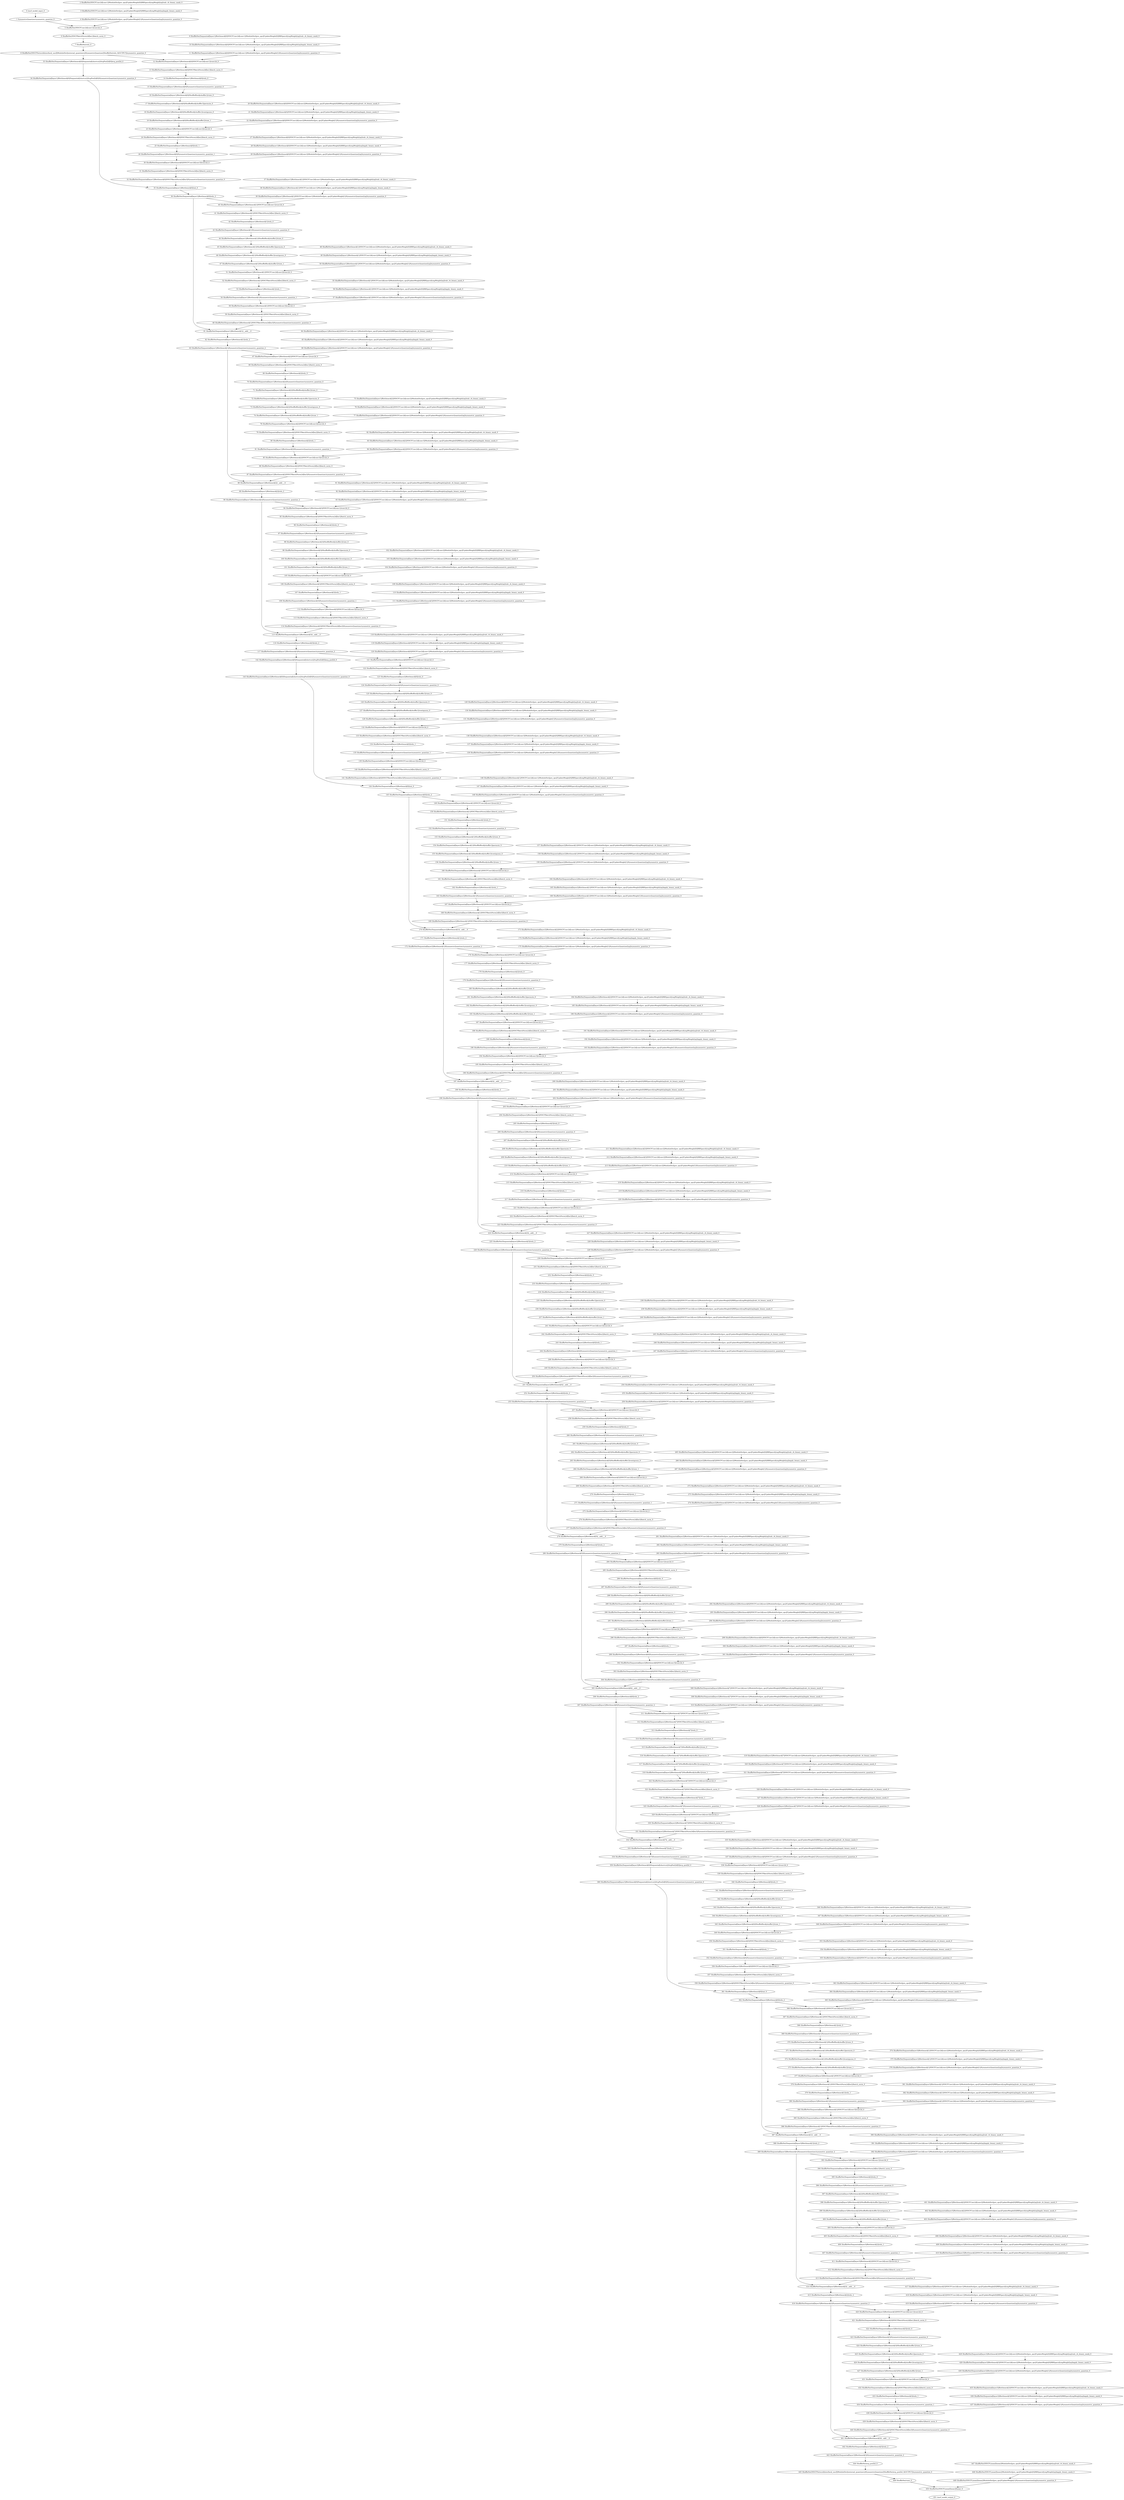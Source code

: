strict digraph  {
"0 /nncf_model_input_0" [id=0, type=nncf_model_input];
"1 SymmetricQuantizer/symmetric_quantize_0" [id=1, type=symmetric_quantize];
"2 ShuffleNet/NNCFConv2d[conv1]/ModuleDict[pre_ops]/UpdateWeight[0]/RBSparsifyingWeight[op]/calc_rb_binary_mask_0" [id=2, type=calc_rb_binary_mask];
"3 ShuffleNet/NNCFConv2d[conv1]/ModuleDict[pre_ops]/UpdateWeight[0]/RBSparsifyingWeight[op]/apply_binary_mask_0" [id=3, type=apply_binary_mask];
"4 ShuffleNet/NNCFConv2d[conv1]/ModuleDict[pre_ops]/UpdateWeight[1]/SymmetricQuantizer[op]/symmetric_quantize_0" [id=4, type=symmetric_quantize];
"5 ShuffleNet/NNCFConv2d[conv1]/conv2d_0" [id=5, type=conv2d];
"6 ShuffleNet/NNCFBatchNorm2d[bn1]/batch_norm_0" [id=6, type=batch_norm];
"7 ShuffleNet/relu_0" [id=7, type=relu];
"8 ShuffleNet/NNCFNetworkInterface[_nncf]/ModuleDict[external_quantizers]/SymmetricQuantizer[ShuffleNet/relu_0|OUTPUT]/symmetric_quantize_0" [id=8, type=symmetric_quantize];
"9 ShuffleNet/Sequential[layer1]/Bottleneck[0]/NNCFConv2d[conv1]/ModuleDict[pre_ops]/UpdateWeight[0]/RBSparsifyingWeight[op]/calc_rb_binary_mask_0" [id=9, type=calc_rb_binary_mask];
"10 ShuffleNet/Sequential[layer1]/Bottleneck[0]/NNCFConv2d[conv1]/ModuleDict[pre_ops]/UpdateWeight[0]/RBSparsifyingWeight[op]/apply_binary_mask_0" [id=10, type=apply_binary_mask];
"11 ShuffleNet/Sequential[layer1]/Bottleneck[0]/NNCFConv2d[conv1]/ModuleDict[pre_ops]/UpdateWeight[1]/SymmetricQuantizer[op]/symmetric_quantize_0" [id=11, type=symmetric_quantize];
"12 ShuffleNet/Sequential[layer1]/Bottleneck[0]/NNCFConv2d[conv1]/conv2d_0" [id=12, type=conv2d];
"13 ShuffleNet/Sequential[layer1]/Bottleneck[0]/NNCFBatchNorm2d[bn1]/batch_norm_0" [id=13, type=batch_norm];
"14 ShuffleNet/Sequential[layer1]/Bottleneck[0]/relu_0" [id=14, type=relu];
"15 ShuffleNet/Sequential[layer1]/Bottleneck[0]/SymmetricQuantizer/symmetric_quantize_0" [id=15, type=symmetric_quantize];
"16 ShuffleNet/Sequential[layer1]/Bottleneck[0]/ShuffleBlock[shuffle1]/view_0" [id=16, type=view];
"17 ShuffleNet/Sequential[layer1]/Bottleneck[0]/ShuffleBlock[shuffle1]/permute_0" [id=17, type=permute];
"18 ShuffleNet/Sequential[layer1]/Bottleneck[0]/ShuffleBlock[shuffle1]/contiguous_0" [id=18, type=contiguous];
"19 ShuffleNet/Sequential[layer1]/Bottleneck[0]/ShuffleBlock[shuffle1]/view_1" [id=19, type=view];
"20 ShuffleNet/Sequential[layer1]/Bottleneck[0]/NNCFConv2d[conv2]/ModuleDict[pre_ops]/UpdateWeight[0]/RBSparsifyingWeight[op]/calc_rb_binary_mask_0" [id=20, type=calc_rb_binary_mask];
"21 ShuffleNet/Sequential[layer1]/Bottleneck[0]/NNCFConv2d[conv2]/ModuleDict[pre_ops]/UpdateWeight[0]/RBSparsifyingWeight[op]/apply_binary_mask_0" [id=21, type=apply_binary_mask];
"22 ShuffleNet/Sequential[layer1]/Bottleneck[0]/NNCFConv2d[conv2]/ModuleDict[pre_ops]/UpdateWeight[1]/SymmetricQuantizer[op]/symmetric_quantize_0" [id=22, type=symmetric_quantize];
"23 ShuffleNet/Sequential[layer1]/Bottleneck[0]/NNCFConv2d[conv2]/conv2d_0" [id=23, type=conv2d];
"24 ShuffleNet/Sequential[layer1]/Bottleneck[0]/NNCFBatchNorm2d[bn2]/batch_norm_0" [id=24, type=batch_norm];
"25 ShuffleNet/Sequential[layer1]/Bottleneck[0]/relu_1" [id=25, type=relu];
"26 ShuffleNet/Sequential[layer1]/Bottleneck[0]/SymmetricQuantizer/symmetric_quantize_1" [id=26, type=symmetric_quantize];
"27 ShuffleNet/Sequential[layer1]/Bottleneck[0]/NNCFConv2d[conv3]/ModuleDict[pre_ops]/UpdateWeight[0]/RBSparsifyingWeight[op]/calc_rb_binary_mask_0" [id=27, type=calc_rb_binary_mask];
"28 ShuffleNet/Sequential[layer1]/Bottleneck[0]/NNCFConv2d[conv3]/ModuleDict[pre_ops]/UpdateWeight[0]/RBSparsifyingWeight[op]/apply_binary_mask_0" [id=28, type=apply_binary_mask];
"29 ShuffleNet/Sequential[layer1]/Bottleneck[0]/NNCFConv2d[conv3]/ModuleDict[pre_ops]/UpdateWeight[1]/SymmetricQuantizer[op]/symmetric_quantize_0" [id=29, type=symmetric_quantize];
"30 ShuffleNet/Sequential[layer1]/Bottleneck[0]/NNCFConv2d[conv3]/conv2d_0" [id=30, type=conv2d];
"31 ShuffleNet/Sequential[layer1]/Bottleneck[0]/NNCFBatchNorm2d[bn3]/batch_norm_0" [id=31, type=batch_norm];
"32 ShuffleNet/Sequential[layer1]/Bottleneck[0]/NNCFBatchNorm2d[bn3]/SymmetricQuantizer/symmetric_quantize_0" [id=32, type=symmetric_quantize];
"33 ShuffleNet/Sequential[layer1]/Bottleneck[0]/Sequential[shortcut]/AvgPool2d[0]/avg_pool2d_0" [id=33, type=avg_pool2d];
"34 ShuffleNet/Sequential[layer1]/Bottleneck[0]/Sequential[shortcut]/AvgPool2d[0]/SymmetricQuantizer/symmetric_quantize_0" [id=34, type=symmetric_quantize];
"35 ShuffleNet/Sequential[layer1]/Bottleneck[0]/cat_0" [id=35, type=cat];
"36 ShuffleNet/Sequential[layer1]/Bottleneck[0]/relu_2" [id=36, type=relu];
"37 ShuffleNet/Sequential[layer1]/Bottleneck[1]/NNCFConv2d[conv1]/ModuleDict[pre_ops]/UpdateWeight[0]/RBSparsifyingWeight[op]/calc_rb_binary_mask_0" [id=37, type=calc_rb_binary_mask];
"38 ShuffleNet/Sequential[layer1]/Bottleneck[1]/NNCFConv2d[conv1]/ModuleDict[pre_ops]/UpdateWeight[0]/RBSparsifyingWeight[op]/apply_binary_mask_0" [id=38, type=apply_binary_mask];
"39 ShuffleNet/Sequential[layer1]/Bottleneck[1]/NNCFConv2d[conv1]/ModuleDict[pre_ops]/UpdateWeight[1]/SymmetricQuantizer[op]/symmetric_quantize_0" [id=39, type=symmetric_quantize];
"40 ShuffleNet/Sequential[layer1]/Bottleneck[1]/NNCFConv2d[conv1]/conv2d_0" [id=40, type=conv2d];
"41 ShuffleNet/Sequential[layer1]/Bottleneck[1]/NNCFBatchNorm2d[bn1]/batch_norm_0" [id=41, type=batch_norm];
"42 ShuffleNet/Sequential[layer1]/Bottleneck[1]/relu_0" [id=42, type=relu];
"43 ShuffleNet/Sequential[layer1]/Bottleneck[1]/SymmetricQuantizer/symmetric_quantize_0" [id=43, type=symmetric_quantize];
"44 ShuffleNet/Sequential[layer1]/Bottleneck[1]/ShuffleBlock[shuffle1]/view_0" [id=44, type=view];
"45 ShuffleNet/Sequential[layer1]/Bottleneck[1]/ShuffleBlock[shuffle1]/permute_0" [id=45, type=permute];
"46 ShuffleNet/Sequential[layer1]/Bottleneck[1]/ShuffleBlock[shuffle1]/contiguous_0" [id=46, type=contiguous];
"47 ShuffleNet/Sequential[layer1]/Bottleneck[1]/ShuffleBlock[shuffle1]/view_1" [id=47, type=view];
"48 ShuffleNet/Sequential[layer1]/Bottleneck[1]/NNCFConv2d[conv2]/ModuleDict[pre_ops]/UpdateWeight[0]/RBSparsifyingWeight[op]/calc_rb_binary_mask_0" [id=48, type=calc_rb_binary_mask];
"49 ShuffleNet/Sequential[layer1]/Bottleneck[1]/NNCFConv2d[conv2]/ModuleDict[pre_ops]/UpdateWeight[0]/RBSparsifyingWeight[op]/apply_binary_mask_0" [id=49, type=apply_binary_mask];
"50 ShuffleNet/Sequential[layer1]/Bottleneck[1]/NNCFConv2d[conv2]/ModuleDict[pre_ops]/UpdateWeight[1]/SymmetricQuantizer[op]/symmetric_quantize_0" [id=50, type=symmetric_quantize];
"51 ShuffleNet/Sequential[layer1]/Bottleneck[1]/NNCFConv2d[conv2]/conv2d_0" [id=51, type=conv2d];
"52 ShuffleNet/Sequential[layer1]/Bottleneck[1]/NNCFBatchNorm2d[bn2]/batch_norm_0" [id=52, type=batch_norm];
"53 ShuffleNet/Sequential[layer1]/Bottleneck[1]/relu_1" [id=53, type=relu];
"54 ShuffleNet/Sequential[layer1]/Bottleneck[1]/SymmetricQuantizer/symmetric_quantize_1" [id=54, type=symmetric_quantize];
"55 ShuffleNet/Sequential[layer1]/Bottleneck[1]/NNCFConv2d[conv3]/ModuleDict[pre_ops]/UpdateWeight[0]/RBSparsifyingWeight[op]/calc_rb_binary_mask_0" [id=55, type=calc_rb_binary_mask];
"56 ShuffleNet/Sequential[layer1]/Bottleneck[1]/NNCFConv2d[conv3]/ModuleDict[pre_ops]/UpdateWeight[0]/RBSparsifyingWeight[op]/apply_binary_mask_0" [id=56, type=apply_binary_mask];
"57 ShuffleNet/Sequential[layer1]/Bottleneck[1]/NNCFConv2d[conv3]/ModuleDict[pre_ops]/UpdateWeight[1]/SymmetricQuantizer[op]/symmetric_quantize_0" [id=57, type=symmetric_quantize];
"58 ShuffleNet/Sequential[layer1]/Bottleneck[1]/NNCFConv2d[conv3]/conv2d_0" [id=58, type=conv2d];
"59 ShuffleNet/Sequential[layer1]/Bottleneck[1]/NNCFBatchNorm2d[bn3]/batch_norm_0" [id=59, type=batch_norm];
"60 ShuffleNet/Sequential[layer1]/Bottleneck[1]/NNCFBatchNorm2d[bn3]/SymmetricQuantizer/symmetric_quantize_0" [id=60, type=symmetric_quantize];
"61 ShuffleNet/Sequential[layer1]/Bottleneck[1]/__add___0" [id=61, type=__add__];
"62 ShuffleNet/Sequential[layer1]/Bottleneck[1]/relu_2" [id=62, type=relu];
"63 ShuffleNet/Sequential[layer1]/Bottleneck[1]/SymmetricQuantizer/symmetric_quantize_2" [id=63, type=symmetric_quantize];
"64 ShuffleNet/Sequential[layer1]/Bottleneck[2]/NNCFConv2d[conv1]/ModuleDict[pre_ops]/UpdateWeight[0]/RBSparsifyingWeight[op]/calc_rb_binary_mask_0" [id=64, type=calc_rb_binary_mask];
"65 ShuffleNet/Sequential[layer1]/Bottleneck[2]/NNCFConv2d[conv1]/ModuleDict[pre_ops]/UpdateWeight[0]/RBSparsifyingWeight[op]/apply_binary_mask_0" [id=65, type=apply_binary_mask];
"66 ShuffleNet/Sequential[layer1]/Bottleneck[2]/NNCFConv2d[conv1]/ModuleDict[pre_ops]/UpdateWeight[1]/SymmetricQuantizer[op]/symmetric_quantize_0" [id=66, type=symmetric_quantize];
"67 ShuffleNet/Sequential[layer1]/Bottleneck[2]/NNCFConv2d[conv1]/conv2d_0" [id=67, type=conv2d];
"68 ShuffleNet/Sequential[layer1]/Bottleneck[2]/NNCFBatchNorm2d[bn1]/batch_norm_0" [id=68, type=batch_norm];
"69 ShuffleNet/Sequential[layer1]/Bottleneck[2]/relu_0" [id=69, type=relu];
"70 ShuffleNet/Sequential[layer1]/Bottleneck[2]/SymmetricQuantizer/symmetric_quantize_0" [id=70, type=symmetric_quantize];
"71 ShuffleNet/Sequential[layer1]/Bottleneck[2]/ShuffleBlock[shuffle1]/view_0" [id=71, type=view];
"72 ShuffleNet/Sequential[layer1]/Bottleneck[2]/ShuffleBlock[shuffle1]/permute_0" [id=72, type=permute];
"73 ShuffleNet/Sequential[layer1]/Bottleneck[2]/ShuffleBlock[shuffle1]/contiguous_0" [id=73, type=contiguous];
"74 ShuffleNet/Sequential[layer1]/Bottleneck[2]/ShuffleBlock[shuffle1]/view_1" [id=74, type=view];
"75 ShuffleNet/Sequential[layer1]/Bottleneck[2]/NNCFConv2d[conv2]/ModuleDict[pre_ops]/UpdateWeight[0]/RBSparsifyingWeight[op]/calc_rb_binary_mask_0" [id=75, type=calc_rb_binary_mask];
"76 ShuffleNet/Sequential[layer1]/Bottleneck[2]/NNCFConv2d[conv2]/ModuleDict[pre_ops]/UpdateWeight[0]/RBSparsifyingWeight[op]/apply_binary_mask_0" [id=76, type=apply_binary_mask];
"77 ShuffleNet/Sequential[layer1]/Bottleneck[2]/NNCFConv2d[conv2]/ModuleDict[pre_ops]/UpdateWeight[1]/SymmetricQuantizer[op]/symmetric_quantize_0" [id=77, type=symmetric_quantize];
"78 ShuffleNet/Sequential[layer1]/Bottleneck[2]/NNCFConv2d[conv2]/conv2d_0" [id=78, type=conv2d];
"79 ShuffleNet/Sequential[layer1]/Bottleneck[2]/NNCFBatchNorm2d[bn2]/batch_norm_0" [id=79, type=batch_norm];
"80 ShuffleNet/Sequential[layer1]/Bottleneck[2]/relu_1" [id=80, type=relu];
"81 ShuffleNet/Sequential[layer1]/Bottleneck[2]/SymmetricQuantizer/symmetric_quantize_1" [id=81, type=symmetric_quantize];
"82 ShuffleNet/Sequential[layer1]/Bottleneck[2]/NNCFConv2d[conv3]/ModuleDict[pre_ops]/UpdateWeight[0]/RBSparsifyingWeight[op]/calc_rb_binary_mask_0" [id=82, type=calc_rb_binary_mask];
"83 ShuffleNet/Sequential[layer1]/Bottleneck[2]/NNCFConv2d[conv3]/ModuleDict[pre_ops]/UpdateWeight[0]/RBSparsifyingWeight[op]/apply_binary_mask_0" [id=83, type=apply_binary_mask];
"84 ShuffleNet/Sequential[layer1]/Bottleneck[2]/NNCFConv2d[conv3]/ModuleDict[pre_ops]/UpdateWeight[1]/SymmetricQuantizer[op]/symmetric_quantize_0" [id=84, type=symmetric_quantize];
"85 ShuffleNet/Sequential[layer1]/Bottleneck[2]/NNCFConv2d[conv3]/conv2d_0" [id=85, type=conv2d];
"86 ShuffleNet/Sequential[layer1]/Bottleneck[2]/NNCFBatchNorm2d[bn3]/batch_norm_0" [id=86, type=batch_norm];
"87 ShuffleNet/Sequential[layer1]/Bottleneck[2]/NNCFBatchNorm2d[bn3]/SymmetricQuantizer/symmetric_quantize_0" [id=87, type=symmetric_quantize];
"88 ShuffleNet/Sequential[layer1]/Bottleneck[2]/__add___0" [id=88, type=__add__];
"89 ShuffleNet/Sequential[layer1]/Bottleneck[2]/relu_2" [id=89, type=relu];
"90 ShuffleNet/Sequential[layer1]/Bottleneck[2]/SymmetricQuantizer/symmetric_quantize_2" [id=90, type=symmetric_quantize];
"91 ShuffleNet/Sequential[layer1]/Bottleneck[3]/NNCFConv2d[conv1]/ModuleDict[pre_ops]/UpdateWeight[0]/RBSparsifyingWeight[op]/calc_rb_binary_mask_0" [id=91, type=calc_rb_binary_mask];
"92 ShuffleNet/Sequential[layer1]/Bottleneck[3]/NNCFConv2d[conv1]/ModuleDict[pre_ops]/UpdateWeight[0]/RBSparsifyingWeight[op]/apply_binary_mask_0" [id=92, type=apply_binary_mask];
"93 ShuffleNet/Sequential[layer1]/Bottleneck[3]/NNCFConv2d[conv1]/ModuleDict[pre_ops]/UpdateWeight[1]/SymmetricQuantizer[op]/symmetric_quantize_0" [id=93, type=symmetric_quantize];
"94 ShuffleNet/Sequential[layer1]/Bottleneck[3]/NNCFConv2d[conv1]/conv2d_0" [id=94, type=conv2d];
"95 ShuffleNet/Sequential[layer1]/Bottleneck[3]/NNCFBatchNorm2d[bn1]/batch_norm_0" [id=95, type=batch_norm];
"96 ShuffleNet/Sequential[layer1]/Bottleneck[3]/relu_0" [id=96, type=relu];
"97 ShuffleNet/Sequential[layer1]/Bottleneck[3]/SymmetricQuantizer/symmetric_quantize_0" [id=97, type=symmetric_quantize];
"98 ShuffleNet/Sequential[layer1]/Bottleneck[3]/ShuffleBlock[shuffle1]/view_0" [id=98, type=view];
"99 ShuffleNet/Sequential[layer1]/Bottleneck[3]/ShuffleBlock[shuffle1]/permute_0" [id=99, type=permute];
"100 ShuffleNet/Sequential[layer1]/Bottleneck[3]/ShuffleBlock[shuffle1]/contiguous_0" [id=100, type=contiguous];
"101 ShuffleNet/Sequential[layer1]/Bottleneck[3]/ShuffleBlock[shuffle1]/view_1" [id=101, type=view];
"102 ShuffleNet/Sequential[layer1]/Bottleneck[3]/NNCFConv2d[conv2]/ModuleDict[pre_ops]/UpdateWeight[0]/RBSparsifyingWeight[op]/calc_rb_binary_mask_0" [id=102, type=calc_rb_binary_mask];
"103 ShuffleNet/Sequential[layer1]/Bottleneck[3]/NNCFConv2d[conv2]/ModuleDict[pre_ops]/UpdateWeight[0]/RBSparsifyingWeight[op]/apply_binary_mask_0" [id=103, type=apply_binary_mask];
"104 ShuffleNet/Sequential[layer1]/Bottleneck[3]/NNCFConv2d[conv2]/ModuleDict[pre_ops]/UpdateWeight[1]/SymmetricQuantizer[op]/symmetric_quantize_0" [id=104, type=symmetric_quantize];
"105 ShuffleNet/Sequential[layer1]/Bottleneck[3]/NNCFConv2d[conv2]/conv2d_0" [id=105, type=conv2d];
"106 ShuffleNet/Sequential[layer1]/Bottleneck[3]/NNCFBatchNorm2d[bn2]/batch_norm_0" [id=106, type=batch_norm];
"107 ShuffleNet/Sequential[layer1]/Bottleneck[3]/relu_1" [id=107, type=relu];
"108 ShuffleNet/Sequential[layer1]/Bottleneck[3]/SymmetricQuantizer/symmetric_quantize_1" [id=108, type=symmetric_quantize];
"109 ShuffleNet/Sequential[layer1]/Bottleneck[3]/NNCFConv2d[conv3]/ModuleDict[pre_ops]/UpdateWeight[0]/RBSparsifyingWeight[op]/calc_rb_binary_mask_0" [id=109, type=calc_rb_binary_mask];
"110 ShuffleNet/Sequential[layer1]/Bottleneck[3]/NNCFConv2d[conv3]/ModuleDict[pre_ops]/UpdateWeight[0]/RBSparsifyingWeight[op]/apply_binary_mask_0" [id=110, type=apply_binary_mask];
"111 ShuffleNet/Sequential[layer1]/Bottleneck[3]/NNCFConv2d[conv3]/ModuleDict[pre_ops]/UpdateWeight[1]/SymmetricQuantizer[op]/symmetric_quantize_0" [id=111, type=symmetric_quantize];
"112 ShuffleNet/Sequential[layer1]/Bottleneck[3]/NNCFConv2d[conv3]/conv2d_0" [id=112, type=conv2d];
"113 ShuffleNet/Sequential[layer1]/Bottleneck[3]/NNCFBatchNorm2d[bn3]/batch_norm_0" [id=113, type=batch_norm];
"114 ShuffleNet/Sequential[layer1]/Bottleneck[3]/NNCFBatchNorm2d[bn3]/SymmetricQuantizer/symmetric_quantize_0" [id=114, type=symmetric_quantize];
"115 ShuffleNet/Sequential[layer1]/Bottleneck[3]/__add___0" [id=115, type=__add__];
"116 ShuffleNet/Sequential[layer1]/Bottleneck[3]/relu_2" [id=116, type=relu];
"117 ShuffleNet/Sequential[layer1]/Bottleneck[3]/SymmetricQuantizer/symmetric_quantize_2" [id=117, type=symmetric_quantize];
"118 ShuffleNet/Sequential[layer2]/Bottleneck[0]/NNCFConv2d[conv1]/ModuleDict[pre_ops]/UpdateWeight[0]/RBSparsifyingWeight[op]/calc_rb_binary_mask_0" [id=118, type=calc_rb_binary_mask];
"119 ShuffleNet/Sequential[layer2]/Bottleneck[0]/NNCFConv2d[conv1]/ModuleDict[pre_ops]/UpdateWeight[0]/RBSparsifyingWeight[op]/apply_binary_mask_0" [id=119, type=apply_binary_mask];
"120 ShuffleNet/Sequential[layer2]/Bottleneck[0]/NNCFConv2d[conv1]/ModuleDict[pre_ops]/UpdateWeight[1]/SymmetricQuantizer[op]/symmetric_quantize_0" [id=120, type=symmetric_quantize];
"121 ShuffleNet/Sequential[layer2]/Bottleneck[0]/NNCFConv2d[conv1]/conv2d_0" [id=121, type=conv2d];
"122 ShuffleNet/Sequential[layer2]/Bottleneck[0]/NNCFBatchNorm2d[bn1]/batch_norm_0" [id=122, type=batch_norm];
"123 ShuffleNet/Sequential[layer2]/Bottleneck[0]/relu_0" [id=123, type=relu];
"124 ShuffleNet/Sequential[layer2]/Bottleneck[0]/SymmetricQuantizer/symmetric_quantize_0" [id=124, type=symmetric_quantize];
"125 ShuffleNet/Sequential[layer2]/Bottleneck[0]/ShuffleBlock[shuffle1]/view_0" [id=125, type=view];
"126 ShuffleNet/Sequential[layer2]/Bottleneck[0]/ShuffleBlock[shuffle1]/permute_0" [id=126, type=permute];
"127 ShuffleNet/Sequential[layer2]/Bottleneck[0]/ShuffleBlock[shuffle1]/contiguous_0" [id=127, type=contiguous];
"128 ShuffleNet/Sequential[layer2]/Bottleneck[0]/ShuffleBlock[shuffle1]/view_1" [id=128, type=view];
"129 ShuffleNet/Sequential[layer2]/Bottleneck[0]/NNCFConv2d[conv2]/ModuleDict[pre_ops]/UpdateWeight[0]/RBSparsifyingWeight[op]/calc_rb_binary_mask_0" [id=129, type=calc_rb_binary_mask];
"130 ShuffleNet/Sequential[layer2]/Bottleneck[0]/NNCFConv2d[conv2]/ModuleDict[pre_ops]/UpdateWeight[0]/RBSparsifyingWeight[op]/apply_binary_mask_0" [id=130, type=apply_binary_mask];
"131 ShuffleNet/Sequential[layer2]/Bottleneck[0]/NNCFConv2d[conv2]/ModuleDict[pre_ops]/UpdateWeight[1]/SymmetricQuantizer[op]/symmetric_quantize_0" [id=131, type=symmetric_quantize];
"132 ShuffleNet/Sequential[layer2]/Bottleneck[0]/NNCFConv2d[conv2]/conv2d_0" [id=132, type=conv2d];
"133 ShuffleNet/Sequential[layer2]/Bottleneck[0]/NNCFBatchNorm2d[bn2]/batch_norm_0" [id=133, type=batch_norm];
"134 ShuffleNet/Sequential[layer2]/Bottleneck[0]/relu_1" [id=134, type=relu];
"135 ShuffleNet/Sequential[layer2]/Bottleneck[0]/SymmetricQuantizer/symmetric_quantize_1" [id=135, type=symmetric_quantize];
"136 ShuffleNet/Sequential[layer2]/Bottleneck[0]/NNCFConv2d[conv3]/ModuleDict[pre_ops]/UpdateWeight[0]/RBSparsifyingWeight[op]/calc_rb_binary_mask_0" [id=136, type=calc_rb_binary_mask];
"137 ShuffleNet/Sequential[layer2]/Bottleneck[0]/NNCFConv2d[conv3]/ModuleDict[pre_ops]/UpdateWeight[0]/RBSparsifyingWeight[op]/apply_binary_mask_0" [id=137, type=apply_binary_mask];
"138 ShuffleNet/Sequential[layer2]/Bottleneck[0]/NNCFConv2d[conv3]/ModuleDict[pre_ops]/UpdateWeight[1]/SymmetricQuantizer[op]/symmetric_quantize_0" [id=138, type=symmetric_quantize];
"139 ShuffleNet/Sequential[layer2]/Bottleneck[0]/NNCFConv2d[conv3]/conv2d_0" [id=139, type=conv2d];
"140 ShuffleNet/Sequential[layer2]/Bottleneck[0]/NNCFBatchNorm2d[bn3]/batch_norm_0" [id=140, type=batch_norm];
"141 ShuffleNet/Sequential[layer2]/Bottleneck[0]/NNCFBatchNorm2d[bn3]/SymmetricQuantizer/symmetric_quantize_0" [id=141, type=symmetric_quantize];
"142 ShuffleNet/Sequential[layer2]/Bottleneck[0]/Sequential[shortcut]/AvgPool2d[0]/avg_pool2d_0" [id=142, type=avg_pool2d];
"143 ShuffleNet/Sequential[layer2]/Bottleneck[0]/Sequential[shortcut]/AvgPool2d[0]/SymmetricQuantizer/symmetric_quantize_0" [id=143, type=symmetric_quantize];
"144 ShuffleNet/Sequential[layer2]/Bottleneck[0]/cat_0" [id=144, type=cat];
"145 ShuffleNet/Sequential[layer2]/Bottleneck[0]/relu_2" [id=145, type=relu];
"146 ShuffleNet/Sequential[layer2]/Bottleneck[1]/NNCFConv2d[conv1]/ModuleDict[pre_ops]/UpdateWeight[0]/RBSparsifyingWeight[op]/calc_rb_binary_mask_0" [id=146, type=calc_rb_binary_mask];
"147 ShuffleNet/Sequential[layer2]/Bottleneck[1]/NNCFConv2d[conv1]/ModuleDict[pre_ops]/UpdateWeight[0]/RBSparsifyingWeight[op]/apply_binary_mask_0" [id=147, type=apply_binary_mask];
"148 ShuffleNet/Sequential[layer2]/Bottleneck[1]/NNCFConv2d[conv1]/ModuleDict[pre_ops]/UpdateWeight[1]/SymmetricQuantizer[op]/symmetric_quantize_0" [id=148, type=symmetric_quantize];
"149 ShuffleNet/Sequential[layer2]/Bottleneck[1]/NNCFConv2d[conv1]/conv2d_0" [id=149, type=conv2d];
"150 ShuffleNet/Sequential[layer2]/Bottleneck[1]/NNCFBatchNorm2d[bn1]/batch_norm_0" [id=150, type=batch_norm];
"151 ShuffleNet/Sequential[layer2]/Bottleneck[1]/relu_0" [id=151, type=relu];
"152 ShuffleNet/Sequential[layer2]/Bottleneck[1]/SymmetricQuantizer/symmetric_quantize_0" [id=152, type=symmetric_quantize];
"153 ShuffleNet/Sequential[layer2]/Bottleneck[1]/ShuffleBlock[shuffle1]/view_0" [id=153, type=view];
"154 ShuffleNet/Sequential[layer2]/Bottleneck[1]/ShuffleBlock[shuffle1]/permute_0" [id=154, type=permute];
"155 ShuffleNet/Sequential[layer2]/Bottleneck[1]/ShuffleBlock[shuffle1]/contiguous_0" [id=155, type=contiguous];
"156 ShuffleNet/Sequential[layer2]/Bottleneck[1]/ShuffleBlock[shuffle1]/view_1" [id=156, type=view];
"157 ShuffleNet/Sequential[layer2]/Bottleneck[1]/NNCFConv2d[conv2]/ModuleDict[pre_ops]/UpdateWeight[0]/RBSparsifyingWeight[op]/calc_rb_binary_mask_0" [id=157, type=calc_rb_binary_mask];
"158 ShuffleNet/Sequential[layer2]/Bottleneck[1]/NNCFConv2d[conv2]/ModuleDict[pre_ops]/UpdateWeight[0]/RBSparsifyingWeight[op]/apply_binary_mask_0" [id=158, type=apply_binary_mask];
"159 ShuffleNet/Sequential[layer2]/Bottleneck[1]/NNCFConv2d[conv2]/ModuleDict[pre_ops]/UpdateWeight[1]/SymmetricQuantizer[op]/symmetric_quantize_0" [id=159, type=symmetric_quantize];
"160 ShuffleNet/Sequential[layer2]/Bottleneck[1]/NNCFConv2d[conv2]/conv2d_0" [id=160, type=conv2d];
"161 ShuffleNet/Sequential[layer2]/Bottleneck[1]/NNCFBatchNorm2d[bn2]/batch_norm_0" [id=161, type=batch_norm];
"162 ShuffleNet/Sequential[layer2]/Bottleneck[1]/relu_1" [id=162, type=relu];
"163 ShuffleNet/Sequential[layer2]/Bottleneck[1]/SymmetricQuantizer/symmetric_quantize_1" [id=163, type=symmetric_quantize];
"164 ShuffleNet/Sequential[layer2]/Bottleneck[1]/NNCFConv2d[conv3]/ModuleDict[pre_ops]/UpdateWeight[0]/RBSparsifyingWeight[op]/calc_rb_binary_mask_0" [id=164, type=calc_rb_binary_mask];
"165 ShuffleNet/Sequential[layer2]/Bottleneck[1]/NNCFConv2d[conv3]/ModuleDict[pre_ops]/UpdateWeight[0]/RBSparsifyingWeight[op]/apply_binary_mask_0" [id=165, type=apply_binary_mask];
"166 ShuffleNet/Sequential[layer2]/Bottleneck[1]/NNCFConv2d[conv3]/ModuleDict[pre_ops]/UpdateWeight[1]/SymmetricQuantizer[op]/symmetric_quantize_0" [id=166, type=symmetric_quantize];
"167 ShuffleNet/Sequential[layer2]/Bottleneck[1]/NNCFConv2d[conv3]/conv2d_0" [id=167, type=conv2d];
"168 ShuffleNet/Sequential[layer2]/Bottleneck[1]/NNCFBatchNorm2d[bn3]/batch_norm_0" [id=168, type=batch_norm];
"169 ShuffleNet/Sequential[layer2]/Bottleneck[1]/NNCFBatchNorm2d[bn3]/SymmetricQuantizer/symmetric_quantize_0" [id=169, type=symmetric_quantize];
"170 ShuffleNet/Sequential[layer2]/Bottleneck[1]/__add___0" [id=170, type=__add__];
"171 ShuffleNet/Sequential[layer2]/Bottleneck[1]/relu_2" [id=171, type=relu];
"172 ShuffleNet/Sequential[layer2]/Bottleneck[1]/SymmetricQuantizer/symmetric_quantize_2" [id=172, type=symmetric_quantize];
"173 ShuffleNet/Sequential[layer2]/Bottleneck[2]/NNCFConv2d[conv1]/ModuleDict[pre_ops]/UpdateWeight[0]/RBSparsifyingWeight[op]/calc_rb_binary_mask_0" [id=173, type=calc_rb_binary_mask];
"174 ShuffleNet/Sequential[layer2]/Bottleneck[2]/NNCFConv2d[conv1]/ModuleDict[pre_ops]/UpdateWeight[0]/RBSparsifyingWeight[op]/apply_binary_mask_0" [id=174, type=apply_binary_mask];
"175 ShuffleNet/Sequential[layer2]/Bottleneck[2]/NNCFConv2d[conv1]/ModuleDict[pre_ops]/UpdateWeight[1]/SymmetricQuantizer[op]/symmetric_quantize_0" [id=175, type=symmetric_quantize];
"176 ShuffleNet/Sequential[layer2]/Bottleneck[2]/NNCFConv2d[conv1]/conv2d_0" [id=176, type=conv2d];
"177 ShuffleNet/Sequential[layer2]/Bottleneck[2]/NNCFBatchNorm2d[bn1]/batch_norm_0" [id=177, type=batch_norm];
"178 ShuffleNet/Sequential[layer2]/Bottleneck[2]/relu_0" [id=178, type=relu];
"179 ShuffleNet/Sequential[layer2]/Bottleneck[2]/SymmetricQuantizer/symmetric_quantize_0" [id=179, type=symmetric_quantize];
"180 ShuffleNet/Sequential[layer2]/Bottleneck[2]/ShuffleBlock[shuffle1]/view_0" [id=180, type=view];
"181 ShuffleNet/Sequential[layer2]/Bottleneck[2]/ShuffleBlock[shuffle1]/permute_0" [id=181, type=permute];
"182 ShuffleNet/Sequential[layer2]/Bottleneck[2]/ShuffleBlock[shuffle1]/contiguous_0" [id=182, type=contiguous];
"183 ShuffleNet/Sequential[layer2]/Bottleneck[2]/ShuffleBlock[shuffle1]/view_1" [id=183, type=view];
"184 ShuffleNet/Sequential[layer2]/Bottleneck[2]/NNCFConv2d[conv2]/ModuleDict[pre_ops]/UpdateWeight[0]/RBSparsifyingWeight[op]/calc_rb_binary_mask_0" [id=184, type=calc_rb_binary_mask];
"185 ShuffleNet/Sequential[layer2]/Bottleneck[2]/NNCFConv2d[conv2]/ModuleDict[pre_ops]/UpdateWeight[0]/RBSparsifyingWeight[op]/apply_binary_mask_0" [id=185, type=apply_binary_mask];
"186 ShuffleNet/Sequential[layer2]/Bottleneck[2]/NNCFConv2d[conv2]/ModuleDict[pre_ops]/UpdateWeight[1]/SymmetricQuantizer[op]/symmetric_quantize_0" [id=186, type=symmetric_quantize];
"187 ShuffleNet/Sequential[layer2]/Bottleneck[2]/NNCFConv2d[conv2]/conv2d_0" [id=187, type=conv2d];
"188 ShuffleNet/Sequential[layer2]/Bottleneck[2]/NNCFBatchNorm2d[bn2]/batch_norm_0" [id=188, type=batch_norm];
"189 ShuffleNet/Sequential[layer2]/Bottleneck[2]/relu_1" [id=189, type=relu];
"190 ShuffleNet/Sequential[layer2]/Bottleneck[2]/SymmetricQuantizer/symmetric_quantize_1" [id=190, type=symmetric_quantize];
"191 ShuffleNet/Sequential[layer2]/Bottleneck[2]/NNCFConv2d[conv3]/ModuleDict[pre_ops]/UpdateWeight[0]/RBSparsifyingWeight[op]/calc_rb_binary_mask_0" [id=191, type=calc_rb_binary_mask];
"192 ShuffleNet/Sequential[layer2]/Bottleneck[2]/NNCFConv2d[conv3]/ModuleDict[pre_ops]/UpdateWeight[0]/RBSparsifyingWeight[op]/apply_binary_mask_0" [id=192, type=apply_binary_mask];
"193 ShuffleNet/Sequential[layer2]/Bottleneck[2]/NNCFConv2d[conv3]/ModuleDict[pre_ops]/UpdateWeight[1]/SymmetricQuantizer[op]/symmetric_quantize_0" [id=193, type=symmetric_quantize];
"194 ShuffleNet/Sequential[layer2]/Bottleneck[2]/NNCFConv2d[conv3]/conv2d_0" [id=194, type=conv2d];
"195 ShuffleNet/Sequential[layer2]/Bottleneck[2]/NNCFBatchNorm2d[bn3]/batch_norm_0" [id=195, type=batch_norm];
"196 ShuffleNet/Sequential[layer2]/Bottleneck[2]/NNCFBatchNorm2d[bn3]/SymmetricQuantizer/symmetric_quantize_0" [id=196, type=symmetric_quantize];
"197 ShuffleNet/Sequential[layer2]/Bottleneck[2]/__add___0" [id=197, type=__add__];
"198 ShuffleNet/Sequential[layer2]/Bottleneck[2]/relu_2" [id=198, type=relu];
"199 ShuffleNet/Sequential[layer2]/Bottleneck[2]/SymmetricQuantizer/symmetric_quantize_2" [id=199, type=symmetric_quantize];
"200 ShuffleNet/Sequential[layer2]/Bottleneck[3]/NNCFConv2d[conv1]/ModuleDict[pre_ops]/UpdateWeight[0]/RBSparsifyingWeight[op]/calc_rb_binary_mask_0" [id=200, type=calc_rb_binary_mask];
"201 ShuffleNet/Sequential[layer2]/Bottleneck[3]/NNCFConv2d[conv1]/ModuleDict[pre_ops]/UpdateWeight[0]/RBSparsifyingWeight[op]/apply_binary_mask_0" [id=201, type=apply_binary_mask];
"202 ShuffleNet/Sequential[layer2]/Bottleneck[3]/NNCFConv2d[conv1]/ModuleDict[pre_ops]/UpdateWeight[1]/SymmetricQuantizer[op]/symmetric_quantize_0" [id=202, type=symmetric_quantize];
"203 ShuffleNet/Sequential[layer2]/Bottleneck[3]/NNCFConv2d[conv1]/conv2d_0" [id=203, type=conv2d];
"204 ShuffleNet/Sequential[layer2]/Bottleneck[3]/NNCFBatchNorm2d[bn1]/batch_norm_0" [id=204, type=batch_norm];
"205 ShuffleNet/Sequential[layer2]/Bottleneck[3]/relu_0" [id=205, type=relu];
"206 ShuffleNet/Sequential[layer2]/Bottleneck[3]/SymmetricQuantizer/symmetric_quantize_0" [id=206, type=symmetric_quantize];
"207 ShuffleNet/Sequential[layer2]/Bottleneck[3]/ShuffleBlock[shuffle1]/view_0" [id=207, type=view];
"208 ShuffleNet/Sequential[layer2]/Bottleneck[3]/ShuffleBlock[shuffle1]/permute_0" [id=208, type=permute];
"209 ShuffleNet/Sequential[layer2]/Bottleneck[3]/ShuffleBlock[shuffle1]/contiguous_0" [id=209, type=contiguous];
"210 ShuffleNet/Sequential[layer2]/Bottleneck[3]/ShuffleBlock[shuffle1]/view_1" [id=210, type=view];
"211 ShuffleNet/Sequential[layer2]/Bottleneck[3]/NNCFConv2d[conv2]/ModuleDict[pre_ops]/UpdateWeight[0]/RBSparsifyingWeight[op]/calc_rb_binary_mask_0" [id=211, type=calc_rb_binary_mask];
"212 ShuffleNet/Sequential[layer2]/Bottleneck[3]/NNCFConv2d[conv2]/ModuleDict[pre_ops]/UpdateWeight[0]/RBSparsifyingWeight[op]/apply_binary_mask_0" [id=212, type=apply_binary_mask];
"213 ShuffleNet/Sequential[layer2]/Bottleneck[3]/NNCFConv2d[conv2]/ModuleDict[pre_ops]/UpdateWeight[1]/SymmetricQuantizer[op]/symmetric_quantize_0" [id=213, type=symmetric_quantize];
"214 ShuffleNet/Sequential[layer2]/Bottleneck[3]/NNCFConv2d[conv2]/conv2d_0" [id=214, type=conv2d];
"215 ShuffleNet/Sequential[layer2]/Bottleneck[3]/NNCFBatchNorm2d[bn2]/batch_norm_0" [id=215, type=batch_norm];
"216 ShuffleNet/Sequential[layer2]/Bottleneck[3]/relu_1" [id=216, type=relu];
"217 ShuffleNet/Sequential[layer2]/Bottleneck[3]/SymmetricQuantizer/symmetric_quantize_1" [id=217, type=symmetric_quantize];
"218 ShuffleNet/Sequential[layer2]/Bottleneck[3]/NNCFConv2d[conv3]/ModuleDict[pre_ops]/UpdateWeight[0]/RBSparsifyingWeight[op]/calc_rb_binary_mask_0" [id=218, type=calc_rb_binary_mask];
"219 ShuffleNet/Sequential[layer2]/Bottleneck[3]/NNCFConv2d[conv3]/ModuleDict[pre_ops]/UpdateWeight[0]/RBSparsifyingWeight[op]/apply_binary_mask_0" [id=219, type=apply_binary_mask];
"220 ShuffleNet/Sequential[layer2]/Bottleneck[3]/NNCFConv2d[conv3]/ModuleDict[pre_ops]/UpdateWeight[1]/SymmetricQuantizer[op]/symmetric_quantize_0" [id=220, type=symmetric_quantize];
"221 ShuffleNet/Sequential[layer2]/Bottleneck[3]/NNCFConv2d[conv3]/conv2d_0" [id=221, type=conv2d];
"222 ShuffleNet/Sequential[layer2]/Bottleneck[3]/NNCFBatchNorm2d[bn3]/batch_norm_0" [id=222, type=batch_norm];
"223 ShuffleNet/Sequential[layer2]/Bottleneck[3]/NNCFBatchNorm2d[bn3]/SymmetricQuantizer/symmetric_quantize_0" [id=223, type=symmetric_quantize];
"224 ShuffleNet/Sequential[layer2]/Bottleneck[3]/__add___0" [id=224, type=__add__];
"225 ShuffleNet/Sequential[layer2]/Bottleneck[3]/relu_2" [id=225, type=relu];
"226 ShuffleNet/Sequential[layer2]/Bottleneck[3]/SymmetricQuantizer/symmetric_quantize_2" [id=226, type=symmetric_quantize];
"227 ShuffleNet/Sequential[layer2]/Bottleneck[4]/NNCFConv2d[conv1]/ModuleDict[pre_ops]/UpdateWeight[0]/RBSparsifyingWeight[op]/calc_rb_binary_mask_0" [id=227, type=calc_rb_binary_mask];
"228 ShuffleNet/Sequential[layer2]/Bottleneck[4]/NNCFConv2d[conv1]/ModuleDict[pre_ops]/UpdateWeight[0]/RBSparsifyingWeight[op]/apply_binary_mask_0" [id=228, type=apply_binary_mask];
"229 ShuffleNet/Sequential[layer2]/Bottleneck[4]/NNCFConv2d[conv1]/ModuleDict[pre_ops]/UpdateWeight[1]/SymmetricQuantizer[op]/symmetric_quantize_0" [id=229, type=symmetric_quantize];
"230 ShuffleNet/Sequential[layer2]/Bottleneck[4]/NNCFConv2d[conv1]/conv2d_0" [id=230, type=conv2d];
"231 ShuffleNet/Sequential[layer2]/Bottleneck[4]/NNCFBatchNorm2d[bn1]/batch_norm_0" [id=231, type=batch_norm];
"232 ShuffleNet/Sequential[layer2]/Bottleneck[4]/relu_0" [id=232, type=relu];
"233 ShuffleNet/Sequential[layer2]/Bottleneck[4]/SymmetricQuantizer/symmetric_quantize_0" [id=233, type=symmetric_quantize];
"234 ShuffleNet/Sequential[layer2]/Bottleneck[4]/ShuffleBlock[shuffle1]/view_0" [id=234, type=view];
"235 ShuffleNet/Sequential[layer2]/Bottleneck[4]/ShuffleBlock[shuffle1]/permute_0" [id=235, type=permute];
"236 ShuffleNet/Sequential[layer2]/Bottleneck[4]/ShuffleBlock[shuffle1]/contiguous_0" [id=236, type=contiguous];
"237 ShuffleNet/Sequential[layer2]/Bottleneck[4]/ShuffleBlock[shuffle1]/view_1" [id=237, type=view];
"238 ShuffleNet/Sequential[layer2]/Bottleneck[4]/NNCFConv2d[conv2]/ModuleDict[pre_ops]/UpdateWeight[0]/RBSparsifyingWeight[op]/calc_rb_binary_mask_0" [id=238, type=calc_rb_binary_mask];
"239 ShuffleNet/Sequential[layer2]/Bottleneck[4]/NNCFConv2d[conv2]/ModuleDict[pre_ops]/UpdateWeight[0]/RBSparsifyingWeight[op]/apply_binary_mask_0" [id=239, type=apply_binary_mask];
"240 ShuffleNet/Sequential[layer2]/Bottleneck[4]/NNCFConv2d[conv2]/ModuleDict[pre_ops]/UpdateWeight[1]/SymmetricQuantizer[op]/symmetric_quantize_0" [id=240, type=symmetric_quantize];
"241 ShuffleNet/Sequential[layer2]/Bottleneck[4]/NNCFConv2d[conv2]/conv2d_0" [id=241, type=conv2d];
"242 ShuffleNet/Sequential[layer2]/Bottleneck[4]/NNCFBatchNorm2d[bn2]/batch_norm_0" [id=242, type=batch_norm];
"243 ShuffleNet/Sequential[layer2]/Bottleneck[4]/relu_1" [id=243, type=relu];
"244 ShuffleNet/Sequential[layer2]/Bottleneck[4]/SymmetricQuantizer/symmetric_quantize_1" [id=244, type=symmetric_quantize];
"245 ShuffleNet/Sequential[layer2]/Bottleneck[4]/NNCFConv2d[conv3]/ModuleDict[pre_ops]/UpdateWeight[0]/RBSparsifyingWeight[op]/calc_rb_binary_mask_0" [id=245, type=calc_rb_binary_mask];
"246 ShuffleNet/Sequential[layer2]/Bottleneck[4]/NNCFConv2d[conv3]/ModuleDict[pre_ops]/UpdateWeight[0]/RBSparsifyingWeight[op]/apply_binary_mask_0" [id=246, type=apply_binary_mask];
"247 ShuffleNet/Sequential[layer2]/Bottleneck[4]/NNCFConv2d[conv3]/ModuleDict[pre_ops]/UpdateWeight[1]/SymmetricQuantizer[op]/symmetric_quantize_0" [id=247, type=symmetric_quantize];
"248 ShuffleNet/Sequential[layer2]/Bottleneck[4]/NNCFConv2d[conv3]/conv2d_0" [id=248, type=conv2d];
"249 ShuffleNet/Sequential[layer2]/Bottleneck[4]/NNCFBatchNorm2d[bn3]/batch_norm_0" [id=249, type=batch_norm];
"250 ShuffleNet/Sequential[layer2]/Bottleneck[4]/NNCFBatchNorm2d[bn3]/SymmetricQuantizer/symmetric_quantize_0" [id=250, type=symmetric_quantize];
"251 ShuffleNet/Sequential[layer2]/Bottleneck[4]/__add___0" [id=251, type=__add__];
"252 ShuffleNet/Sequential[layer2]/Bottleneck[4]/relu_2" [id=252, type=relu];
"253 ShuffleNet/Sequential[layer2]/Bottleneck[4]/SymmetricQuantizer/symmetric_quantize_2" [id=253, type=symmetric_quantize];
"254 ShuffleNet/Sequential[layer2]/Bottleneck[5]/NNCFConv2d[conv1]/ModuleDict[pre_ops]/UpdateWeight[0]/RBSparsifyingWeight[op]/calc_rb_binary_mask_0" [id=254, type=calc_rb_binary_mask];
"255 ShuffleNet/Sequential[layer2]/Bottleneck[5]/NNCFConv2d[conv1]/ModuleDict[pre_ops]/UpdateWeight[0]/RBSparsifyingWeight[op]/apply_binary_mask_0" [id=255, type=apply_binary_mask];
"256 ShuffleNet/Sequential[layer2]/Bottleneck[5]/NNCFConv2d[conv1]/ModuleDict[pre_ops]/UpdateWeight[1]/SymmetricQuantizer[op]/symmetric_quantize_0" [id=256, type=symmetric_quantize];
"257 ShuffleNet/Sequential[layer2]/Bottleneck[5]/NNCFConv2d[conv1]/conv2d_0" [id=257, type=conv2d];
"258 ShuffleNet/Sequential[layer2]/Bottleneck[5]/NNCFBatchNorm2d[bn1]/batch_norm_0" [id=258, type=batch_norm];
"259 ShuffleNet/Sequential[layer2]/Bottleneck[5]/relu_0" [id=259, type=relu];
"260 ShuffleNet/Sequential[layer2]/Bottleneck[5]/SymmetricQuantizer/symmetric_quantize_0" [id=260, type=symmetric_quantize];
"261 ShuffleNet/Sequential[layer2]/Bottleneck[5]/ShuffleBlock[shuffle1]/view_0" [id=261, type=view];
"262 ShuffleNet/Sequential[layer2]/Bottleneck[5]/ShuffleBlock[shuffle1]/permute_0" [id=262, type=permute];
"263 ShuffleNet/Sequential[layer2]/Bottleneck[5]/ShuffleBlock[shuffle1]/contiguous_0" [id=263, type=contiguous];
"264 ShuffleNet/Sequential[layer2]/Bottleneck[5]/ShuffleBlock[shuffle1]/view_1" [id=264, type=view];
"265 ShuffleNet/Sequential[layer2]/Bottleneck[5]/NNCFConv2d[conv2]/ModuleDict[pre_ops]/UpdateWeight[0]/RBSparsifyingWeight[op]/calc_rb_binary_mask_0" [id=265, type=calc_rb_binary_mask];
"266 ShuffleNet/Sequential[layer2]/Bottleneck[5]/NNCFConv2d[conv2]/ModuleDict[pre_ops]/UpdateWeight[0]/RBSparsifyingWeight[op]/apply_binary_mask_0" [id=266, type=apply_binary_mask];
"267 ShuffleNet/Sequential[layer2]/Bottleneck[5]/NNCFConv2d[conv2]/ModuleDict[pre_ops]/UpdateWeight[1]/SymmetricQuantizer[op]/symmetric_quantize_0" [id=267, type=symmetric_quantize];
"268 ShuffleNet/Sequential[layer2]/Bottleneck[5]/NNCFConv2d[conv2]/conv2d_0" [id=268, type=conv2d];
"269 ShuffleNet/Sequential[layer2]/Bottleneck[5]/NNCFBatchNorm2d[bn2]/batch_norm_0" [id=269, type=batch_norm];
"270 ShuffleNet/Sequential[layer2]/Bottleneck[5]/relu_1" [id=270, type=relu];
"271 ShuffleNet/Sequential[layer2]/Bottleneck[5]/SymmetricQuantizer/symmetric_quantize_1" [id=271, type=symmetric_quantize];
"272 ShuffleNet/Sequential[layer2]/Bottleneck[5]/NNCFConv2d[conv3]/ModuleDict[pre_ops]/UpdateWeight[0]/RBSparsifyingWeight[op]/calc_rb_binary_mask_0" [id=272, type=calc_rb_binary_mask];
"273 ShuffleNet/Sequential[layer2]/Bottleneck[5]/NNCFConv2d[conv3]/ModuleDict[pre_ops]/UpdateWeight[0]/RBSparsifyingWeight[op]/apply_binary_mask_0" [id=273, type=apply_binary_mask];
"274 ShuffleNet/Sequential[layer2]/Bottleneck[5]/NNCFConv2d[conv3]/ModuleDict[pre_ops]/UpdateWeight[1]/SymmetricQuantizer[op]/symmetric_quantize_0" [id=274, type=symmetric_quantize];
"275 ShuffleNet/Sequential[layer2]/Bottleneck[5]/NNCFConv2d[conv3]/conv2d_0" [id=275, type=conv2d];
"276 ShuffleNet/Sequential[layer2]/Bottleneck[5]/NNCFBatchNorm2d[bn3]/batch_norm_0" [id=276, type=batch_norm];
"277 ShuffleNet/Sequential[layer2]/Bottleneck[5]/NNCFBatchNorm2d[bn3]/SymmetricQuantizer/symmetric_quantize_0" [id=277, type=symmetric_quantize];
"278 ShuffleNet/Sequential[layer2]/Bottleneck[5]/__add___0" [id=278, type=__add__];
"279 ShuffleNet/Sequential[layer2]/Bottleneck[5]/relu_2" [id=279, type=relu];
"280 ShuffleNet/Sequential[layer2]/Bottleneck[5]/SymmetricQuantizer/symmetric_quantize_2" [id=280, type=symmetric_quantize];
"281 ShuffleNet/Sequential[layer2]/Bottleneck[6]/NNCFConv2d[conv1]/ModuleDict[pre_ops]/UpdateWeight[0]/RBSparsifyingWeight[op]/calc_rb_binary_mask_0" [id=281, type=calc_rb_binary_mask];
"282 ShuffleNet/Sequential[layer2]/Bottleneck[6]/NNCFConv2d[conv1]/ModuleDict[pre_ops]/UpdateWeight[0]/RBSparsifyingWeight[op]/apply_binary_mask_0" [id=282, type=apply_binary_mask];
"283 ShuffleNet/Sequential[layer2]/Bottleneck[6]/NNCFConv2d[conv1]/ModuleDict[pre_ops]/UpdateWeight[1]/SymmetricQuantizer[op]/symmetric_quantize_0" [id=283, type=symmetric_quantize];
"284 ShuffleNet/Sequential[layer2]/Bottleneck[6]/NNCFConv2d[conv1]/conv2d_0" [id=284, type=conv2d];
"285 ShuffleNet/Sequential[layer2]/Bottleneck[6]/NNCFBatchNorm2d[bn1]/batch_norm_0" [id=285, type=batch_norm];
"286 ShuffleNet/Sequential[layer2]/Bottleneck[6]/relu_0" [id=286, type=relu];
"287 ShuffleNet/Sequential[layer2]/Bottleneck[6]/SymmetricQuantizer/symmetric_quantize_0" [id=287, type=symmetric_quantize];
"288 ShuffleNet/Sequential[layer2]/Bottleneck[6]/ShuffleBlock[shuffle1]/view_0" [id=288, type=view];
"289 ShuffleNet/Sequential[layer2]/Bottleneck[6]/ShuffleBlock[shuffle1]/permute_0" [id=289, type=permute];
"290 ShuffleNet/Sequential[layer2]/Bottleneck[6]/ShuffleBlock[shuffle1]/contiguous_0" [id=290, type=contiguous];
"291 ShuffleNet/Sequential[layer2]/Bottleneck[6]/ShuffleBlock[shuffle1]/view_1" [id=291, type=view];
"292 ShuffleNet/Sequential[layer2]/Bottleneck[6]/NNCFConv2d[conv2]/ModuleDict[pre_ops]/UpdateWeight[0]/RBSparsifyingWeight[op]/calc_rb_binary_mask_0" [id=292, type=calc_rb_binary_mask];
"293 ShuffleNet/Sequential[layer2]/Bottleneck[6]/NNCFConv2d[conv2]/ModuleDict[pre_ops]/UpdateWeight[0]/RBSparsifyingWeight[op]/apply_binary_mask_0" [id=293, type=apply_binary_mask];
"294 ShuffleNet/Sequential[layer2]/Bottleneck[6]/NNCFConv2d[conv2]/ModuleDict[pre_ops]/UpdateWeight[1]/SymmetricQuantizer[op]/symmetric_quantize_0" [id=294, type=symmetric_quantize];
"295 ShuffleNet/Sequential[layer2]/Bottleneck[6]/NNCFConv2d[conv2]/conv2d_0" [id=295, type=conv2d];
"296 ShuffleNet/Sequential[layer2]/Bottleneck[6]/NNCFBatchNorm2d[bn2]/batch_norm_0" [id=296, type=batch_norm];
"297 ShuffleNet/Sequential[layer2]/Bottleneck[6]/relu_1" [id=297, type=relu];
"298 ShuffleNet/Sequential[layer2]/Bottleneck[6]/SymmetricQuantizer/symmetric_quantize_1" [id=298, type=symmetric_quantize];
"299 ShuffleNet/Sequential[layer2]/Bottleneck[6]/NNCFConv2d[conv3]/ModuleDict[pre_ops]/UpdateWeight[0]/RBSparsifyingWeight[op]/calc_rb_binary_mask_0" [id=299, type=calc_rb_binary_mask];
"300 ShuffleNet/Sequential[layer2]/Bottleneck[6]/NNCFConv2d[conv3]/ModuleDict[pre_ops]/UpdateWeight[0]/RBSparsifyingWeight[op]/apply_binary_mask_0" [id=300, type=apply_binary_mask];
"301 ShuffleNet/Sequential[layer2]/Bottleneck[6]/NNCFConv2d[conv3]/ModuleDict[pre_ops]/UpdateWeight[1]/SymmetricQuantizer[op]/symmetric_quantize_0" [id=301, type=symmetric_quantize];
"302 ShuffleNet/Sequential[layer2]/Bottleneck[6]/NNCFConv2d[conv3]/conv2d_0" [id=302, type=conv2d];
"303 ShuffleNet/Sequential[layer2]/Bottleneck[6]/NNCFBatchNorm2d[bn3]/batch_norm_0" [id=303, type=batch_norm];
"304 ShuffleNet/Sequential[layer2]/Bottleneck[6]/NNCFBatchNorm2d[bn3]/SymmetricQuantizer/symmetric_quantize_0" [id=304, type=symmetric_quantize];
"305 ShuffleNet/Sequential[layer2]/Bottleneck[6]/__add___0" [id=305, type=__add__];
"306 ShuffleNet/Sequential[layer2]/Bottleneck[6]/relu_2" [id=306, type=relu];
"307 ShuffleNet/Sequential[layer2]/Bottleneck[6]/SymmetricQuantizer/symmetric_quantize_2" [id=307, type=symmetric_quantize];
"308 ShuffleNet/Sequential[layer2]/Bottleneck[7]/NNCFConv2d[conv1]/ModuleDict[pre_ops]/UpdateWeight[0]/RBSparsifyingWeight[op]/calc_rb_binary_mask_0" [id=308, type=calc_rb_binary_mask];
"309 ShuffleNet/Sequential[layer2]/Bottleneck[7]/NNCFConv2d[conv1]/ModuleDict[pre_ops]/UpdateWeight[0]/RBSparsifyingWeight[op]/apply_binary_mask_0" [id=309, type=apply_binary_mask];
"310 ShuffleNet/Sequential[layer2]/Bottleneck[7]/NNCFConv2d[conv1]/ModuleDict[pre_ops]/UpdateWeight[1]/SymmetricQuantizer[op]/symmetric_quantize_0" [id=310, type=symmetric_quantize];
"311 ShuffleNet/Sequential[layer2]/Bottleneck[7]/NNCFConv2d[conv1]/conv2d_0" [id=311, type=conv2d];
"312 ShuffleNet/Sequential[layer2]/Bottleneck[7]/NNCFBatchNorm2d[bn1]/batch_norm_0" [id=312, type=batch_norm];
"313 ShuffleNet/Sequential[layer2]/Bottleneck[7]/relu_0" [id=313, type=relu];
"314 ShuffleNet/Sequential[layer2]/Bottleneck[7]/SymmetricQuantizer/symmetric_quantize_0" [id=314, type=symmetric_quantize];
"315 ShuffleNet/Sequential[layer2]/Bottleneck[7]/ShuffleBlock[shuffle1]/view_0" [id=315, type=view];
"316 ShuffleNet/Sequential[layer2]/Bottleneck[7]/ShuffleBlock[shuffle1]/permute_0" [id=316, type=permute];
"317 ShuffleNet/Sequential[layer2]/Bottleneck[7]/ShuffleBlock[shuffle1]/contiguous_0" [id=317, type=contiguous];
"318 ShuffleNet/Sequential[layer2]/Bottleneck[7]/ShuffleBlock[shuffle1]/view_1" [id=318, type=view];
"319 ShuffleNet/Sequential[layer2]/Bottleneck[7]/NNCFConv2d[conv2]/ModuleDict[pre_ops]/UpdateWeight[0]/RBSparsifyingWeight[op]/calc_rb_binary_mask_0" [id=319, type=calc_rb_binary_mask];
"320 ShuffleNet/Sequential[layer2]/Bottleneck[7]/NNCFConv2d[conv2]/ModuleDict[pre_ops]/UpdateWeight[0]/RBSparsifyingWeight[op]/apply_binary_mask_0" [id=320, type=apply_binary_mask];
"321 ShuffleNet/Sequential[layer2]/Bottleneck[7]/NNCFConv2d[conv2]/ModuleDict[pre_ops]/UpdateWeight[1]/SymmetricQuantizer[op]/symmetric_quantize_0" [id=321, type=symmetric_quantize];
"322 ShuffleNet/Sequential[layer2]/Bottleneck[7]/NNCFConv2d[conv2]/conv2d_0" [id=322, type=conv2d];
"323 ShuffleNet/Sequential[layer2]/Bottleneck[7]/NNCFBatchNorm2d[bn2]/batch_norm_0" [id=323, type=batch_norm];
"324 ShuffleNet/Sequential[layer2]/Bottleneck[7]/relu_1" [id=324, type=relu];
"325 ShuffleNet/Sequential[layer2]/Bottleneck[7]/SymmetricQuantizer/symmetric_quantize_1" [id=325, type=symmetric_quantize];
"326 ShuffleNet/Sequential[layer2]/Bottleneck[7]/NNCFConv2d[conv3]/ModuleDict[pre_ops]/UpdateWeight[0]/RBSparsifyingWeight[op]/calc_rb_binary_mask_0" [id=326, type=calc_rb_binary_mask];
"327 ShuffleNet/Sequential[layer2]/Bottleneck[7]/NNCFConv2d[conv3]/ModuleDict[pre_ops]/UpdateWeight[0]/RBSparsifyingWeight[op]/apply_binary_mask_0" [id=327, type=apply_binary_mask];
"328 ShuffleNet/Sequential[layer2]/Bottleneck[7]/NNCFConv2d[conv3]/ModuleDict[pre_ops]/UpdateWeight[1]/SymmetricQuantizer[op]/symmetric_quantize_0" [id=328, type=symmetric_quantize];
"329 ShuffleNet/Sequential[layer2]/Bottleneck[7]/NNCFConv2d[conv3]/conv2d_0" [id=329, type=conv2d];
"330 ShuffleNet/Sequential[layer2]/Bottleneck[7]/NNCFBatchNorm2d[bn3]/batch_norm_0" [id=330, type=batch_norm];
"331 ShuffleNet/Sequential[layer2]/Bottleneck[7]/NNCFBatchNorm2d[bn3]/SymmetricQuantizer/symmetric_quantize_0" [id=331, type=symmetric_quantize];
"332 ShuffleNet/Sequential[layer2]/Bottleneck[7]/__add___0" [id=332, type=__add__];
"333 ShuffleNet/Sequential[layer2]/Bottleneck[7]/relu_2" [id=333, type=relu];
"334 ShuffleNet/Sequential[layer2]/Bottleneck[7]/SymmetricQuantizer/symmetric_quantize_2" [id=334, type=symmetric_quantize];
"335 ShuffleNet/Sequential[layer3]/Bottleneck[0]/NNCFConv2d[conv1]/ModuleDict[pre_ops]/UpdateWeight[0]/RBSparsifyingWeight[op]/calc_rb_binary_mask_0" [id=335, type=calc_rb_binary_mask];
"336 ShuffleNet/Sequential[layer3]/Bottleneck[0]/NNCFConv2d[conv1]/ModuleDict[pre_ops]/UpdateWeight[0]/RBSparsifyingWeight[op]/apply_binary_mask_0" [id=336, type=apply_binary_mask];
"337 ShuffleNet/Sequential[layer3]/Bottleneck[0]/NNCFConv2d[conv1]/ModuleDict[pre_ops]/UpdateWeight[1]/SymmetricQuantizer[op]/symmetric_quantize_0" [id=337, type=symmetric_quantize];
"338 ShuffleNet/Sequential[layer3]/Bottleneck[0]/NNCFConv2d[conv1]/conv2d_0" [id=338, type=conv2d];
"339 ShuffleNet/Sequential[layer3]/Bottleneck[0]/NNCFBatchNorm2d[bn1]/batch_norm_0" [id=339, type=batch_norm];
"340 ShuffleNet/Sequential[layer3]/Bottleneck[0]/relu_0" [id=340, type=relu];
"341 ShuffleNet/Sequential[layer3]/Bottleneck[0]/SymmetricQuantizer/symmetric_quantize_0" [id=341, type=symmetric_quantize];
"342 ShuffleNet/Sequential[layer3]/Bottleneck[0]/ShuffleBlock[shuffle1]/view_0" [id=342, type=view];
"343 ShuffleNet/Sequential[layer3]/Bottleneck[0]/ShuffleBlock[shuffle1]/permute_0" [id=343, type=permute];
"344 ShuffleNet/Sequential[layer3]/Bottleneck[0]/ShuffleBlock[shuffle1]/contiguous_0" [id=344, type=contiguous];
"345 ShuffleNet/Sequential[layer3]/Bottleneck[0]/ShuffleBlock[shuffle1]/view_1" [id=345, type=view];
"346 ShuffleNet/Sequential[layer3]/Bottleneck[0]/NNCFConv2d[conv2]/ModuleDict[pre_ops]/UpdateWeight[0]/RBSparsifyingWeight[op]/calc_rb_binary_mask_0" [id=346, type=calc_rb_binary_mask];
"347 ShuffleNet/Sequential[layer3]/Bottleneck[0]/NNCFConv2d[conv2]/ModuleDict[pre_ops]/UpdateWeight[0]/RBSparsifyingWeight[op]/apply_binary_mask_0" [id=347, type=apply_binary_mask];
"348 ShuffleNet/Sequential[layer3]/Bottleneck[0]/NNCFConv2d[conv2]/ModuleDict[pre_ops]/UpdateWeight[1]/SymmetricQuantizer[op]/symmetric_quantize_0" [id=348, type=symmetric_quantize];
"349 ShuffleNet/Sequential[layer3]/Bottleneck[0]/NNCFConv2d[conv2]/conv2d_0" [id=349, type=conv2d];
"350 ShuffleNet/Sequential[layer3]/Bottleneck[0]/NNCFBatchNorm2d[bn2]/batch_norm_0" [id=350, type=batch_norm];
"351 ShuffleNet/Sequential[layer3]/Bottleneck[0]/relu_1" [id=351, type=relu];
"352 ShuffleNet/Sequential[layer3]/Bottleneck[0]/SymmetricQuantizer/symmetric_quantize_1" [id=352, type=symmetric_quantize];
"353 ShuffleNet/Sequential[layer3]/Bottleneck[0]/NNCFConv2d[conv3]/ModuleDict[pre_ops]/UpdateWeight[0]/RBSparsifyingWeight[op]/calc_rb_binary_mask_0" [id=353, type=calc_rb_binary_mask];
"354 ShuffleNet/Sequential[layer3]/Bottleneck[0]/NNCFConv2d[conv3]/ModuleDict[pre_ops]/UpdateWeight[0]/RBSparsifyingWeight[op]/apply_binary_mask_0" [id=354, type=apply_binary_mask];
"355 ShuffleNet/Sequential[layer3]/Bottleneck[0]/NNCFConv2d[conv3]/ModuleDict[pre_ops]/UpdateWeight[1]/SymmetricQuantizer[op]/symmetric_quantize_0" [id=355, type=symmetric_quantize];
"356 ShuffleNet/Sequential[layer3]/Bottleneck[0]/NNCFConv2d[conv3]/conv2d_0" [id=356, type=conv2d];
"357 ShuffleNet/Sequential[layer3]/Bottleneck[0]/NNCFBatchNorm2d[bn3]/batch_norm_0" [id=357, type=batch_norm];
"358 ShuffleNet/Sequential[layer3]/Bottleneck[0]/NNCFBatchNorm2d[bn3]/SymmetricQuantizer/symmetric_quantize_0" [id=358, type=symmetric_quantize];
"359 ShuffleNet/Sequential[layer3]/Bottleneck[0]/Sequential[shortcut]/AvgPool2d[0]/avg_pool2d_0" [id=359, type=avg_pool2d];
"360 ShuffleNet/Sequential[layer3]/Bottleneck[0]/Sequential[shortcut]/AvgPool2d[0]/SymmetricQuantizer/symmetric_quantize_0" [id=360, type=symmetric_quantize];
"361 ShuffleNet/Sequential[layer3]/Bottleneck[0]/cat_0" [id=361, type=cat];
"362 ShuffleNet/Sequential[layer3]/Bottleneck[0]/relu_2" [id=362, type=relu];
"363 ShuffleNet/Sequential[layer3]/Bottleneck[1]/NNCFConv2d[conv1]/ModuleDict[pre_ops]/UpdateWeight[0]/RBSparsifyingWeight[op]/calc_rb_binary_mask_0" [id=363, type=calc_rb_binary_mask];
"364 ShuffleNet/Sequential[layer3]/Bottleneck[1]/NNCFConv2d[conv1]/ModuleDict[pre_ops]/UpdateWeight[0]/RBSparsifyingWeight[op]/apply_binary_mask_0" [id=364, type=apply_binary_mask];
"365 ShuffleNet/Sequential[layer3]/Bottleneck[1]/NNCFConv2d[conv1]/ModuleDict[pre_ops]/UpdateWeight[1]/SymmetricQuantizer[op]/symmetric_quantize_0" [id=365, type=symmetric_quantize];
"366 ShuffleNet/Sequential[layer3]/Bottleneck[1]/NNCFConv2d[conv1]/conv2d_0" [id=366, type=conv2d];
"367 ShuffleNet/Sequential[layer3]/Bottleneck[1]/NNCFBatchNorm2d[bn1]/batch_norm_0" [id=367, type=batch_norm];
"368 ShuffleNet/Sequential[layer3]/Bottleneck[1]/relu_0" [id=368, type=relu];
"369 ShuffleNet/Sequential[layer3]/Bottleneck[1]/SymmetricQuantizer/symmetric_quantize_0" [id=369, type=symmetric_quantize];
"370 ShuffleNet/Sequential[layer3]/Bottleneck[1]/ShuffleBlock[shuffle1]/view_0" [id=370, type=view];
"371 ShuffleNet/Sequential[layer3]/Bottleneck[1]/ShuffleBlock[shuffle1]/permute_0" [id=371, type=permute];
"372 ShuffleNet/Sequential[layer3]/Bottleneck[1]/ShuffleBlock[shuffle1]/contiguous_0" [id=372, type=contiguous];
"373 ShuffleNet/Sequential[layer3]/Bottleneck[1]/ShuffleBlock[shuffle1]/view_1" [id=373, type=view];
"374 ShuffleNet/Sequential[layer3]/Bottleneck[1]/NNCFConv2d[conv2]/ModuleDict[pre_ops]/UpdateWeight[0]/RBSparsifyingWeight[op]/calc_rb_binary_mask_0" [id=374, type=calc_rb_binary_mask];
"375 ShuffleNet/Sequential[layer3]/Bottleneck[1]/NNCFConv2d[conv2]/ModuleDict[pre_ops]/UpdateWeight[0]/RBSparsifyingWeight[op]/apply_binary_mask_0" [id=375, type=apply_binary_mask];
"376 ShuffleNet/Sequential[layer3]/Bottleneck[1]/NNCFConv2d[conv2]/ModuleDict[pre_ops]/UpdateWeight[1]/SymmetricQuantizer[op]/symmetric_quantize_0" [id=376, type=symmetric_quantize];
"377 ShuffleNet/Sequential[layer3]/Bottleneck[1]/NNCFConv2d[conv2]/conv2d_0" [id=377, type=conv2d];
"378 ShuffleNet/Sequential[layer3]/Bottleneck[1]/NNCFBatchNorm2d[bn2]/batch_norm_0" [id=378, type=batch_norm];
"379 ShuffleNet/Sequential[layer3]/Bottleneck[1]/relu_1" [id=379, type=relu];
"380 ShuffleNet/Sequential[layer3]/Bottleneck[1]/SymmetricQuantizer/symmetric_quantize_1" [id=380, type=symmetric_quantize];
"381 ShuffleNet/Sequential[layer3]/Bottleneck[1]/NNCFConv2d[conv3]/ModuleDict[pre_ops]/UpdateWeight[0]/RBSparsifyingWeight[op]/calc_rb_binary_mask_0" [id=381, type=calc_rb_binary_mask];
"382 ShuffleNet/Sequential[layer3]/Bottleneck[1]/NNCFConv2d[conv3]/ModuleDict[pre_ops]/UpdateWeight[0]/RBSparsifyingWeight[op]/apply_binary_mask_0" [id=382, type=apply_binary_mask];
"383 ShuffleNet/Sequential[layer3]/Bottleneck[1]/NNCFConv2d[conv3]/ModuleDict[pre_ops]/UpdateWeight[1]/SymmetricQuantizer[op]/symmetric_quantize_0" [id=383, type=symmetric_quantize];
"384 ShuffleNet/Sequential[layer3]/Bottleneck[1]/NNCFConv2d[conv3]/conv2d_0" [id=384, type=conv2d];
"385 ShuffleNet/Sequential[layer3]/Bottleneck[1]/NNCFBatchNorm2d[bn3]/batch_norm_0" [id=385, type=batch_norm];
"386 ShuffleNet/Sequential[layer3]/Bottleneck[1]/NNCFBatchNorm2d[bn3]/SymmetricQuantizer/symmetric_quantize_0" [id=386, type=symmetric_quantize];
"387 ShuffleNet/Sequential[layer3]/Bottleneck[1]/__add___0" [id=387, type=__add__];
"388 ShuffleNet/Sequential[layer3]/Bottleneck[1]/relu_2" [id=388, type=relu];
"389 ShuffleNet/Sequential[layer3]/Bottleneck[1]/SymmetricQuantizer/symmetric_quantize_2" [id=389, type=symmetric_quantize];
"390 ShuffleNet/Sequential[layer3]/Bottleneck[2]/NNCFConv2d[conv1]/ModuleDict[pre_ops]/UpdateWeight[0]/RBSparsifyingWeight[op]/calc_rb_binary_mask_0" [id=390, type=calc_rb_binary_mask];
"391 ShuffleNet/Sequential[layer3]/Bottleneck[2]/NNCFConv2d[conv1]/ModuleDict[pre_ops]/UpdateWeight[0]/RBSparsifyingWeight[op]/apply_binary_mask_0" [id=391, type=apply_binary_mask];
"392 ShuffleNet/Sequential[layer3]/Bottleneck[2]/NNCFConv2d[conv1]/ModuleDict[pre_ops]/UpdateWeight[1]/SymmetricQuantizer[op]/symmetric_quantize_0" [id=392, type=symmetric_quantize];
"393 ShuffleNet/Sequential[layer3]/Bottleneck[2]/NNCFConv2d[conv1]/conv2d_0" [id=393, type=conv2d];
"394 ShuffleNet/Sequential[layer3]/Bottleneck[2]/NNCFBatchNorm2d[bn1]/batch_norm_0" [id=394, type=batch_norm];
"395 ShuffleNet/Sequential[layer3]/Bottleneck[2]/relu_0" [id=395, type=relu];
"396 ShuffleNet/Sequential[layer3]/Bottleneck[2]/SymmetricQuantizer/symmetric_quantize_0" [id=396, type=symmetric_quantize];
"397 ShuffleNet/Sequential[layer3]/Bottleneck[2]/ShuffleBlock[shuffle1]/view_0" [id=397, type=view];
"398 ShuffleNet/Sequential[layer3]/Bottleneck[2]/ShuffleBlock[shuffle1]/permute_0" [id=398, type=permute];
"399 ShuffleNet/Sequential[layer3]/Bottleneck[2]/ShuffleBlock[shuffle1]/contiguous_0" [id=399, type=contiguous];
"400 ShuffleNet/Sequential[layer3]/Bottleneck[2]/ShuffleBlock[shuffle1]/view_1" [id=400, type=view];
"401 ShuffleNet/Sequential[layer3]/Bottleneck[2]/NNCFConv2d[conv2]/ModuleDict[pre_ops]/UpdateWeight[0]/RBSparsifyingWeight[op]/calc_rb_binary_mask_0" [id=401, type=calc_rb_binary_mask];
"402 ShuffleNet/Sequential[layer3]/Bottleneck[2]/NNCFConv2d[conv2]/ModuleDict[pre_ops]/UpdateWeight[0]/RBSparsifyingWeight[op]/apply_binary_mask_0" [id=402, type=apply_binary_mask];
"403 ShuffleNet/Sequential[layer3]/Bottleneck[2]/NNCFConv2d[conv2]/ModuleDict[pre_ops]/UpdateWeight[1]/SymmetricQuantizer[op]/symmetric_quantize_0" [id=403, type=symmetric_quantize];
"404 ShuffleNet/Sequential[layer3]/Bottleneck[2]/NNCFConv2d[conv2]/conv2d_0" [id=404, type=conv2d];
"405 ShuffleNet/Sequential[layer3]/Bottleneck[2]/NNCFBatchNorm2d[bn2]/batch_norm_0" [id=405, type=batch_norm];
"406 ShuffleNet/Sequential[layer3]/Bottleneck[2]/relu_1" [id=406, type=relu];
"407 ShuffleNet/Sequential[layer3]/Bottleneck[2]/SymmetricQuantizer/symmetric_quantize_1" [id=407, type=symmetric_quantize];
"408 ShuffleNet/Sequential[layer3]/Bottleneck[2]/NNCFConv2d[conv3]/ModuleDict[pre_ops]/UpdateWeight[0]/RBSparsifyingWeight[op]/calc_rb_binary_mask_0" [id=408, type=calc_rb_binary_mask];
"409 ShuffleNet/Sequential[layer3]/Bottleneck[2]/NNCFConv2d[conv3]/ModuleDict[pre_ops]/UpdateWeight[0]/RBSparsifyingWeight[op]/apply_binary_mask_0" [id=409, type=apply_binary_mask];
"410 ShuffleNet/Sequential[layer3]/Bottleneck[2]/NNCFConv2d[conv3]/ModuleDict[pre_ops]/UpdateWeight[1]/SymmetricQuantizer[op]/symmetric_quantize_0" [id=410, type=symmetric_quantize];
"411 ShuffleNet/Sequential[layer3]/Bottleneck[2]/NNCFConv2d[conv3]/conv2d_0" [id=411, type=conv2d];
"412 ShuffleNet/Sequential[layer3]/Bottleneck[2]/NNCFBatchNorm2d[bn3]/batch_norm_0" [id=412, type=batch_norm];
"413 ShuffleNet/Sequential[layer3]/Bottleneck[2]/NNCFBatchNorm2d[bn3]/SymmetricQuantizer/symmetric_quantize_0" [id=413, type=symmetric_quantize];
"414 ShuffleNet/Sequential[layer3]/Bottleneck[2]/__add___0" [id=414, type=__add__];
"415 ShuffleNet/Sequential[layer3]/Bottleneck[2]/relu_2" [id=415, type=relu];
"416 ShuffleNet/Sequential[layer3]/Bottleneck[2]/SymmetricQuantizer/symmetric_quantize_2" [id=416, type=symmetric_quantize];
"417 ShuffleNet/Sequential[layer3]/Bottleneck[3]/NNCFConv2d[conv1]/ModuleDict[pre_ops]/UpdateWeight[0]/RBSparsifyingWeight[op]/calc_rb_binary_mask_0" [id=417, type=calc_rb_binary_mask];
"418 ShuffleNet/Sequential[layer3]/Bottleneck[3]/NNCFConv2d[conv1]/ModuleDict[pre_ops]/UpdateWeight[0]/RBSparsifyingWeight[op]/apply_binary_mask_0" [id=418, type=apply_binary_mask];
"419 ShuffleNet/Sequential[layer3]/Bottleneck[3]/NNCFConv2d[conv1]/ModuleDict[pre_ops]/UpdateWeight[1]/SymmetricQuantizer[op]/symmetric_quantize_0" [id=419, type=symmetric_quantize];
"420 ShuffleNet/Sequential[layer3]/Bottleneck[3]/NNCFConv2d[conv1]/conv2d_0" [id=420, type=conv2d];
"421 ShuffleNet/Sequential[layer3]/Bottleneck[3]/NNCFBatchNorm2d[bn1]/batch_norm_0" [id=421, type=batch_norm];
"422 ShuffleNet/Sequential[layer3]/Bottleneck[3]/relu_0" [id=422, type=relu];
"423 ShuffleNet/Sequential[layer3]/Bottleneck[3]/SymmetricQuantizer/symmetric_quantize_0" [id=423, type=symmetric_quantize];
"424 ShuffleNet/Sequential[layer3]/Bottleneck[3]/ShuffleBlock[shuffle1]/view_0" [id=424, type=view];
"425 ShuffleNet/Sequential[layer3]/Bottleneck[3]/ShuffleBlock[shuffle1]/permute_0" [id=425, type=permute];
"426 ShuffleNet/Sequential[layer3]/Bottleneck[3]/ShuffleBlock[shuffle1]/contiguous_0" [id=426, type=contiguous];
"427 ShuffleNet/Sequential[layer3]/Bottleneck[3]/ShuffleBlock[shuffle1]/view_1" [id=427, type=view];
"428 ShuffleNet/Sequential[layer3]/Bottleneck[3]/NNCFConv2d[conv2]/ModuleDict[pre_ops]/UpdateWeight[0]/RBSparsifyingWeight[op]/calc_rb_binary_mask_0" [id=428, type=calc_rb_binary_mask];
"429 ShuffleNet/Sequential[layer3]/Bottleneck[3]/NNCFConv2d[conv2]/ModuleDict[pre_ops]/UpdateWeight[0]/RBSparsifyingWeight[op]/apply_binary_mask_0" [id=429, type=apply_binary_mask];
"430 ShuffleNet/Sequential[layer3]/Bottleneck[3]/NNCFConv2d[conv2]/ModuleDict[pre_ops]/UpdateWeight[1]/SymmetricQuantizer[op]/symmetric_quantize_0" [id=430, type=symmetric_quantize];
"431 ShuffleNet/Sequential[layer3]/Bottleneck[3]/NNCFConv2d[conv2]/conv2d_0" [id=431, type=conv2d];
"432 ShuffleNet/Sequential[layer3]/Bottleneck[3]/NNCFBatchNorm2d[bn2]/batch_norm_0" [id=432, type=batch_norm];
"433 ShuffleNet/Sequential[layer3]/Bottleneck[3]/relu_1" [id=433, type=relu];
"434 ShuffleNet/Sequential[layer3]/Bottleneck[3]/SymmetricQuantizer/symmetric_quantize_1" [id=434, type=symmetric_quantize];
"435 ShuffleNet/Sequential[layer3]/Bottleneck[3]/NNCFConv2d[conv3]/ModuleDict[pre_ops]/UpdateWeight[0]/RBSparsifyingWeight[op]/calc_rb_binary_mask_0" [id=435, type=calc_rb_binary_mask];
"436 ShuffleNet/Sequential[layer3]/Bottleneck[3]/NNCFConv2d[conv3]/ModuleDict[pre_ops]/UpdateWeight[0]/RBSparsifyingWeight[op]/apply_binary_mask_0" [id=436, type=apply_binary_mask];
"437 ShuffleNet/Sequential[layer3]/Bottleneck[3]/NNCFConv2d[conv3]/ModuleDict[pre_ops]/UpdateWeight[1]/SymmetricQuantizer[op]/symmetric_quantize_0" [id=437, type=symmetric_quantize];
"438 ShuffleNet/Sequential[layer3]/Bottleneck[3]/NNCFConv2d[conv3]/conv2d_0" [id=438, type=conv2d];
"439 ShuffleNet/Sequential[layer3]/Bottleneck[3]/NNCFBatchNorm2d[bn3]/batch_norm_0" [id=439, type=batch_norm];
"440 ShuffleNet/Sequential[layer3]/Bottleneck[3]/NNCFBatchNorm2d[bn3]/SymmetricQuantizer/symmetric_quantize_0" [id=440, type=symmetric_quantize];
"441 ShuffleNet/Sequential[layer3]/Bottleneck[3]/__add___0" [id=441, type=__add__];
"442 ShuffleNet/Sequential[layer3]/Bottleneck[3]/relu_2" [id=442, type=relu];
"443 ShuffleNet/Sequential[layer3]/Bottleneck[3]/SymmetricQuantizer/symmetric_quantize_2" [id=443, type=symmetric_quantize];
"444 ShuffleNet/avg_pool2d_0" [id=444, type=avg_pool2d];
"445 ShuffleNet/NNCFNetworkInterface[_nncf]/ModuleDict[external_quantizers]/SymmetricQuantizer[ShuffleNet/avg_pool2d_0|OUTPUT]/symmetric_quantize_0" [id=445, type=symmetric_quantize];
"446 ShuffleNet/view_0" [id=446, type=view];
"447 ShuffleNet/NNCFLinear[linear]/ModuleDict[pre_ops]/UpdateWeight[0]/RBSparsifyingWeight[op]/calc_rb_binary_mask_0" [id=447, type=calc_rb_binary_mask];
"448 ShuffleNet/NNCFLinear[linear]/ModuleDict[pre_ops]/UpdateWeight[0]/RBSparsifyingWeight[op]/apply_binary_mask_0" [id=448, type=apply_binary_mask];
"449 ShuffleNet/NNCFLinear[linear]/ModuleDict[pre_ops]/UpdateWeight[1]/SymmetricQuantizer[op]/symmetric_quantize_0" [id=449, type=symmetric_quantize];
"450 ShuffleNet/NNCFLinear[linear]/linear_0" [id=450, type=linear];
"451 /nncf_model_output_0" [id=451, type=nncf_model_output];
"0 /nncf_model_input_0" -> "1 SymmetricQuantizer/symmetric_quantize_0";
"1 SymmetricQuantizer/symmetric_quantize_0" -> "5 ShuffleNet/NNCFConv2d[conv1]/conv2d_0";
"2 ShuffleNet/NNCFConv2d[conv1]/ModuleDict[pre_ops]/UpdateWeight[0]/RBSparsifyingWeight[op]/calc_rb_binary_mask_0" -> "3 ShuffleNet/NNCFConv2d[conv1]/ModuleDict[pre_ops]/UpdateWeight[0]/RBSparsifyingWeight[op]/apply_binary_mask_0";
"3 ShuffleNet/NNCFConv2d[conv1]/ModuleDict[pre_ops]/UpdateWeight[0]/RBSparsifyingWeight[op]/apply_binary_mask_0" -> "4 ShuffleNet/NNCFConv2d[conv1]/ModuleDict[pre_ops]/UpdateWeight[1]/SymmetricQuantizer[op]/symmetric_quantize_0";
"4 ShuffleNet/NNCFConv2d[conv1]/ModuleDict[pre_ops]/UpdateWeight[1]/SymmetricQuantizer[op]/symmetric_quantize_0" -> "5 ShuffleNet/NNCFConv2d[conv1]/conv2d_0";
"5 ShuffleNet/NNCFConv2d[conv1]/conv2d_0" -> "6 ShuffleNet/NNCFBatchNorm2d[bn1]/batch_norm_0";
"6 ShuffleNet/NNCFBatchNorm2d[bn1]/batch_norm_0" -> "7 ShuffleNet/relu_0";
"7 ShuffleNet/relu_0" -> "8 ShuffleNet/NNCFNetworkInterface[_nncf]/ModuleDict[external_quantizers]/SymmetricQuantizer[ShuffleNet/relu_0|OUTPUT]/symmetric_quantize_0";
"8 ShuffleNet/NNCFNetworkInterface[_nncf]/ModuleDict[external_quantizers]/SymmetricQuantizer[ShuffleNet/relu_0|OUTPUT]/symmetric_quantize_0" -> "12 ShuffleNet/Sequential[layer1]/Bottleneck[0]/NNCFConv2d[conv1]/conv2d_0";
"8 ShuffleNet/NNCFNetworkInterface[_nncf]/ModuleDict[external_quantizers]/SymmetricQuantizer[ShuffleNet/relu_0|OUTPUT]/symmetric_quantize_0" -> "33 ShuffleNet/Sequential[layer1]/Bottleneck[0]/Sequential[shortcut]/AvgPool2d[0]/avg_pool2d_0";
"9 ShuffleNet/Sequential[layer1]/Bottleneck[0]/NNCFConv2d[conv1]/ModuleDict[pre_ops]/UpdateWeight[0]/RBSparsifyingWeight[op]/calc_rb_binary_mask_0" -> "10 ShuffleNet/Sequential[layer1]/Bottleneck[0]/NNCFConv2d[conv1]/ModuleDict[pre_ops]/UpdateWeight[0]/RBSparsifyingWeight[op]/apply_binary_mask_0";
"10 ShuffleNet/Sequential[layer1]/Bottleneck[0]/NNCFConv2d[conv1]/ModuleDict[pre_ops]/UpdateWeight[0]/RBSparsifyingWeight[op]/apply_binary_mask_0" -> "11 ShuffleNet/Sequential[layer1]/Bottleneck[0]/NNCFConv2d[conv1]/ModuleDict[pre_ops]/UpdateWeight[1]/SymmetricQuantizer[op]/symmetric_quantize_0";
"11 ShuffleNet/Sequential[layer1]/Bottleneck[0]/NNCFConv2d[conv1]/ModuleDict[pre_ops]/UpdateWeight[1]/SymmetricQuantizer[op]/symmetric_quantize_0" -> "12 ShuffleNet/Sequential[layer1]/Bottleneck[0]/NNCFConv2d[conv1]/conv2d_0";
"12 ShuffleNet/Sequential[layer1]/Bottleneck[0]/NNCFConv2d[conv1]/conv2d_0" -> "13 ShuffleNet/Sequential[layer1]/Bottleneck[0]/NNCFBatchNorm2d[bn1]/batch_norm_0";
"13 ShuffleNet/Sequential[layer1]/Bottleneck[0]/NNCFBatchNorm2d[bn1]/batch_norm_0" -> "14 ShuffleNet/Sequential[layer1]/Bottleneck[0]/relu_0";
"14 ShuffleNet/Sequential[layer1]/Bottleneck[0]/relu_0" -> "15 ShuffleNet/Sequential[layer1]/Bottleneck[0]/SymmetricQuantizer/symmetric_quantize_0";
"15 ShuffleNet/Sequential[layer1]/Bottleneck[0]/SymmetricQuantizer/symmetric_quantize_0" -> "16 ShuffleNet/Sequential[layer1]/Bottleneck[0]/ShuffleBlock[shuffle1]/view_0";
"16 ShuffleNet/Sequential[layer1]/Bottleneck[0]/ShuffleBlock[shuffle1]/view_0" -> "17 ShuffleNet/Sequential[layer1]/Bottleneck[0]/ShuffleBlock[shuffle1]/permute_0";
"17 ShuffleNet/Sequential[layer1]/Bottleneck[0]/ShuffleBlock[shuffle1]/permute_0" -> "18 ShuffleNet/Sequential[layer1]/Bottleneck[0]/ShuffleBlock[shuffle1]/contiguous_0";
"18 ShuffleNet/Sequential[layer1]/Bottleneck[0]/ShuffleBlock[shuffle1]/contiguous_0" -> "19 ShuffleNet/Sequential[layer1]/Bottleneck[0]/ShuffleBlock[shuffle1]/view_1";
"19 ShuffleNet/Sequential[layer1]/Bottleneck[0]/ShuffleBlock[shuffle1]/view_1" -> "23 ShuffleNet/Sequential[layer1]/Bottleneck[0]/NNCFConv2d[conv2]/conv2d_0";
"20 ShuffleNet/Sequential[layer1]/Bottleneck[0]/NNCFConv2d[conv2]/ModuleDict[pre_ops]/UpdateWeight[0]/RBSparsifyingWeight[op]/calc_rb_binary_mask_0" -> "21 ShuffleNet/Sequential[layer1]/Bottleneck[0]/NNCFConv2d[conv2]/ModuleDict[pre_ops]/UpdateWeight[0]/RBSparsifyingWeight[op]/apply_binary_mask_0";
"21 ShuffleNet/Sequential[layer1]/Bottleneck[0]/NNCFConv2d[conv2]/ModuleDict[pre_ops]/UpdateWeight[0]/RBSparsifyingWeight[op]/apply_binary_mask_0" -> "22 ShuffleNet/Sequential[layer1]/Bottleneck[0]/NNCFConv2d[conv2]/ModuleDict[pre_ops]/UpdateWeight[1]/SymmetricQuantizer[op]/symmetric_quantize_0";
"22 ShuffleNet/Sequential[layer1]/Bottleneck[0]/NNCFConv2d[conv2]/ModuleDict[pre_ops]/UpdateWeight[1]/SymmetricQuantizer[op]/symmetric_quantize_0" -> "23 ShuffleNet/Sequential[layer1]/Bottleneck[0]/NNCFConv2d[conv2]/conv2d_0";
"23 ShuffleNet/Sequential[layer1]/Bottleneck[0]/NNCFConv2d[conv2]/conv2d_0" -> "24 ShuffleNet/Sequential[layer1]/Bottleneck[0]/NNCFBatchNorm2d[bn2]/batch_norm_0";
"24 ShuffleNet/Sequential[layer1]/Bottleneck[0]/NNCFBatchNorm2d[bn2]/batch_norm_0" -> "25 ShuffleNet/Sequential[layer1]/Bottleneck[0]/relu_1";
"25 ShuffleNet/Sequential[layer1]/Bottleneck[0]/relu_1" -> "26 ShuffleNet/Sequential[layer1]/Bottleneck[0]/SymmetricQuantizer/symmetric_quantize_1";
"26 ShuffleNet/Sequential[layer1]/Bottleneck[0]/SymmetricQuantizer/symmetric_quantize_1" -> "30 ShuffleNet/Sequential[layer1]/Bottleneck[0]/NNCFConv2d[conv3]/conv2d_0";
"27 ShuffleNet/Sequential[layer1]/Bottleneck[0]/NNCFConv2d[conv3]/ModuleDict[pre_ops]/UpdateWeight[0]/RBSparsifyingWeight[op]/calc_rb_binary_mask_0" -> "28 ShuffleNet/Sequential[layer1]/Bottleneck[0]/NNCFConv2d[conv3]/ModuleDict[pre_ops]/UpdateWeight[0]/RBSparsifyingWeight[op]/apply_binary_mask_0";
"28 ShuffleNet/Sequential[layer1]/Bottleneck[0]/NNCFConv2d[conv3]/ModuleDict[pre_ops]/UpdateWeight[0]/RBSparsifyingWeight[op]/apply_binary_mask_0" -> "29 ShuffleNet/Sequential[layer1]/Bottleneck[0]/NNCFConv2d[conv3]/ModuleDict[pre_ops]/UpdateWeight[1]/SymmetricQuantizer[op]/symmetric_quantize_0";
"29 ShuffleNet/Sequential[layer1]/Bottleneck[0]/NNCFConv2d[conv3]/ModuleDict[pre_ops]/UpdateWeight[1]/SymmetricQuantizer[op]/symmetric_quantize_0" -> "30 ShuffleNet/Sequential[layer1]/Bottleneck[0]/NNCFConv2d[conv3]/conv2d_0";
"30 ShuffleNet/Sequential[layer1]/Bottleneck[0]/NNCFConv2d[conv3]/conv2d_0" -> "31 ShuffleNet/Sequential[layer1]/Bottleneck[0]/NNCFBatchNorm2d[bn3]/batch_norm_0";
"31 ShuffleNet/Sequential[layer1]/Bottleneck[0]/NNCFBatchNorm2d[bn3]/batch_norm_0" -> "32 ShuffleNet/Sequential[layer1]/Bottleneck[0]/NNCFBatchNorm2d[bn3]/SymmetricQuantizer/symmetric_quantize_0";
"32 ShuffleNet/Sequential[layer1]/Bottleneck[0]/NNCFBatchNorm2d[bn3]/SymmetricQuantizer/symmetric_quantize_0" -> "35 ShuffleNet/Sequential[layer1]/Bottleneck[0]/cat_0";
"33 ShuffleNet/Sequential[layer1]/Bottleneck[0]/Sequential[shortcut]/AvgPool2d[0]/avg_pool2d_0" -> "34 ShuffleNet/Sequential[layer1]/Bottleneck[0]/Sequential[shortcut]/AvgPool2d[0]/SymmetricQuantizer/symmetric_quantize_0";
"34 ShuffleNet/Sequential[layer1]/Bottleneck[0]/Sequential[shortcut]/AvgPool2d[0]/SymmetricQuantizer/symmetric_quantize_0" -> "35 ShuffleNet/Sequential[layer1]/Bottleneck[0]/cat_0";
"35 ShuffleNet/Sequential[layer1]/Bottleneck[0]/cat_0" -> "36 ShuffleNet/Sequential[layer1]/Bottleneck[0]/relu_2";
"36 ShuffleNet/Sequential[layer1]/Bottleneck[0]/relu_2" -> "40 ShuffleNet/Sequential[layer1]/Bottleneck[1]/NNCFConv2d[conv1]/conv2d_0";
"36 ShuffleNet/Sequential[layer1]/Bottleneck[0]/relu_2" -> "61 ShuffleNet/Sequential[layer1]/Bottleneck[1]/__add___0";
"37 ShuffleNet/Sequential[layer1]/Bottleneck[1]/NNCFConv2d[conv1]/ModuleDict[pre_ops]/UpdateWeight[0]/RBSparsifyingWeight[op]/calc_rb_binary_mask_0" -> "38 ShuffleNet/Sequential[layer1]/Bottleneck[1]/NNCFConv2d[conv1]/ModuleDict[pre_ops]/UpdateWeight[0]/RBSparsifyingWeight[op]/apply_binary_mask_0";
"38 ShuffleNet/Sequential[layer1]/Bottleneck[1]/NNCFConv2d[conv1]/ModuleDict[pre_ops]/UpdateWeight[0]/RBSparsifyingWeight[op]/apply_binary_mask_0" -> "39 ShuffleNet/Sequential[layer1]/Bottleneck[1]/NNCFConv2d[conv1]/ModuleDict[pre_ops]/UpdateWeight[1]/SymmetricQuantizer[op]/symmetric_quantize_0";
"39 ShuffleNet/Sequential[layer1]/Bottleneck[1]/NNCFConv2d[conv1]/ModuleDict[pre_ops]/UpdateWeight[1]/SymmetricQuantizer[op]/symmetric_quantize_0" -> "40 ShuffleNet/Sequential[layer1]/Bottleneck[1]/NNCFConv2d[conv1]/conv2d_0";
"40 ShuffleNet/Sequential[layer1]/Bottleneck[1]/NNCFConv2d[conv1]/conv2d_0" -> "41 ShuffleNet/Sequential[layer1]/Bottleneck[1]/NNCFBatchNorm2d[bn1]/batch_norm_0";
"41 ShuffleNet/Sequential[layer1]/Bottleneck[1]/NNCFBatchNorm2d[bn1]/batch_norm_0" -> "42 ShuffleNet/Sequential[layer1]/Bottleneck[1]/relu_0";
"42 ShuffleNet/Sequential[layer1]/Bottleneck[1]/relu_0" -> "43 ShuffleNet/Sequential[layer1]/Bottleneck[1]/SymmetricQuantizer/symmetric_quantize_0";
"43 ShuffleNet/Sequential[layer1]/Bottleneck[1]/SymmetricQuantizer/symmetric_quantize_0" -> "44 ShuffleNet/Sequential[layer1]/Bottleneck[1]/ShuffleBlock[shuffle1]/view_0";
"44 ShuffleNet/Sequential[layer1]/Bottleneck[1]/ShuffleBlock[shuffle1]/view_0" -> "45 ShuffleNet/Sequential[layer1]/Bottleneck[1]/ShuffleBlock[shuffle1]/permute_0";
"45 ShuffleNet/Sequential[layer1]/Bottleneck[1]/ShuffleBlock[shuffle1]/permute_0" -> "46 ShuffleNet/Sequential[layer1]/Bottleneck[1]/ShuffleBlock[shuffle1]/contiguous_0";
"46 ShuffleNet/Sequential[layer1]/Bottleneck[1]/ShuffleBlock[shuffle1]/contiguous_0" -> "47 ShuffleNet/Sequential[layer1]/Bottleneck[1]/ShuffleBlock[shuffle1]/view_1";
"47 ShuffleNet/Sequential[layer1]/Bottleneck[1]/ShuffleBlock[shuffle1]/view_1" -> "51 ShuffleNet/Sequential[layer1]/Bottleneck[1]/NNCFConv2d[conv2]/conv2d_0";
"48 ShuffleNet/Sequential[layer1]/Bottleneck[1]/NNCFConv2d[conv2]/ModuleDict[pre_ops]/UpdateWeight[0]/RBSparsifyingWeight[op]/calc_rb_binary_mask_0" -> "49 ShuffleNet/Sequential[layer1]/Bottleneck[1]/NNCFConv2d[conv2]/ModuleDict[pre_ops]/UpdateWeight[0]/RBSparsifyingWeight[op]/apply_binary_mask_0";
"49 ShuffleNet/Sequential[layer1]/Bottleneck[1]/NNCFConv2d[conv2]/ModuleDict[pre_ops]/UpdateWeight[0]/RBSparsifyingWeight[op]/apply_binary_mask_0" -> "50 ShuffleNet/Sequential[layer1]/Bottleneck[1]/NNCFConv2d[conv2]/ModuleDict[pre_ops]/UpdateWeight[1]/SymmetricQuantizer[op]/symmetric_quantize_0";
"50 ShuffleNet/Sequential[layer1]/Bottleneck[1]/NNCFConv2d[conv2]/ModuleDict[pre_ops]/UpdateWeight[1]/SymmetricQuantizer[op]/symmetric_quantize_0" -> "51 ShuffleNet/Sequential[layer1]/Bottleneck[1]/NNCFConv2d[conv2]/conv2d_0";
"51 ShuffleNet/Sequential[layer1]/Bottleneck[1]/NNCFConv2d[conv2]/conv2d_0" -> "52 ShuffleNet/Sequential[layer1]/Bottleneck[1]/NNCFBatchNorm2d[bn2]/batch_norm_0";
"52 ShuffleNet/Sequential[layer1]/Bottleneck[1]/NNCFBatchNorm2d[bn2]/batch_norm_0" -> "53 ShuffleNet/Sequential[layer1]/Bottleneck[1]/relu_1";
"53 ShuffleNet/Sequential[layer1]/Bottleneck[1]/relu_1" -> "54 ShuffleNet/Sequential[layer1]/Bottleneck[1]/SymmetricQuantizer/symmetric_quantize_1";
"54 ShuffleNet/Sequential[layer1]/Bottleneck[1]/SymmetricQuantizer/symmetric_quantize_1" -> "58 ShuffleNet/Sequential[layer1]/Bottleneck[1]/NNCFConv2d[conv3]/conv2d_0";
"55 ShuffleNet/Sequential[layer1]/Bottleneck[1]/NNCFConv2d[conv3]/ModuleDict[pre_ops]/UpdateWeight[0]/RBSparsifyingWeight[op]/calc_rb_binary_mask_0" -> "56 ShuffleNet/Sequential[layer1]/Bottleneck[1]/NNCFConv2d[conv3]/ModuleDict[pre_ops]/UpdateWeight[0]/RBSparsifyingWeight[op]/apply_binary_mask_0";
"56 ShuffleNet/Sequential[layer1]/Bottleneck[1]/NNCFConv2d[conv3]/ModuleDict[pre_ops]/UpdateWeight[0]/RBSparsifyingWeight[op]/apply_binary_mask_0" -> "57 ShuffleNet/Sequential[layer1]/Bottleneck[1]/NNCFConv2d[conv3]/ModuleDict[pre_ops]/UpdateWeight[1]/SymmetricQuantizer[op]/symmetric_quantize_0";
"57 ShuffleNet/Sequential[layer1]/Bottleneck[1]/NNCFConv2d[conv3]/ModuleDict[pre_ops]/UpdateWeight[1]/SymmetricQuantizer[op]/symmetric_quantize_0" -> "58 ShuffleNet/Sequential[layer1]/Bottleneck[1]/NNCFConv2d[conv3]/conv2d_0";
"58 ShuffleNet/Sequential[layer1]/Bottleneck[1]/NNCFConv2d[conv3]/conv2d_0" -> "59 ShuffleNet/Sequential[layer1]/Bottleneck[1]/NNCFBatchNorm2d[bn3]/batch_norm_0";
"59 ShuffleNet/Sequential[layer1]/Bottleneck[1]/NNCFBatchNorm2d[bn3]/batch_norm_0" -> "60 ShuffleNet/Sequential[layer1]/Bottleneck[1]/NNCFBatchNorm2d[bn3]/SymmetricQuantizer/symmetric_quantize_0";
"60 ShuffleNet/Sequential[layer1]/Bottleneck[1]/NNCFBatchNorm2d[bn3]/SymmetricQuantizer/symmetric_quantize_0" -> "61 ShuffleNet/Sequential[layer1]/Bottleneck[1]/__add___0";
"61 ShuffleNet/Sequential[layer1]/Bottleneck[1]/__add___0" -> "62 ShuffleNet/Sequential[layer1]/Bottleneck[1]/relu_2";
"62 ShuffleNet/Sequential[layer1]/Bottleneck[1]/relu_2" -> "63 ShuffleNet/Sequential[layer1]/Bottleneck[1]/SymmetricQuantizer/symmetric_quantize_2";
"63 ShuffleNet/Sequential[layer1]/Bottleneck[1]/SymmetricQuantizer/symmetric_quantize_2" -> "67 ShuffleNet/Sequential[layer1]/Bottleneck[2]/NNCFConv2d[conv1]/conv2d_0";
"63 ShuffleNet/Sequential[layer1]/Bottleneck[1]/SymmetricQuantizer/symmetric_quantize_2" -> "88 ShuffleNet/Sequential[layer1]/Bottleneck[2]/__add___0";
"64 ShuffleNet/Sequential[layer1]/Bottleneck[2]/NNCFConv2d[conv1]/ModuleDict[pre_ops]/UpdateWeight[0]/RBSparsifyingWeight[op]/calc_rb_binary_mask_0" -> "65 ShuffleNet/Sequential[layer1]/Bottleneck[2]/NNCFConv2d[conv1]/ModuleDict[pre_ops]/UpdateWeight[0]/RBSparsifyingWeight[op]/apply_binary_mask_0";
"65 ShuffleNet/Sequential[layer1]/Bottleneck[2]/NNCFConv2d[conv1]/ModuleDict[pre_ops]/UpdateWeight[0]/RBSparsifyingWeight[op]/apply_binary_mask_0" -> "66 ShuffleNet/Sequential[layer1]/Bottleneck[2]/NNCFConv2d[conv1]/ModuleDict[pre_ops]/UpdateWeight[1]/SymmetricQuantizer[op]/symmetric_quantize_0";
"66 ShuffleNet/Sequential[layer1]/Bottleneck[2]/NNCFConv2d[conv1]/ModuleDict[pre_ops]/UpdateWeight[1]/SymmetricQuantizer[op]/symmetric_quantize_0" -> "67 ShuffleNet/Sequential[layer1]/Bottleneck[2]/NNCFConv2d[conv1]/conv2d_0";
"67 ShuffleNet/Sequential[layer1]/Bottleneck[2]/NNCFConv2d[conv1]/conv2d_0" -> "68 ShuffleNet/Sequential[layer1]/Bottleneck[2]/NNCFBatchNorm2d[bn1]/batch_norm_0";
"68 ShuffleNet/Sequential[layer1]/Bottleneck[2]/NNCFBatchNorm2d[bn1]/batch_norm_0" -> "69 ShuffleNet/Sequential[layer1]/Bottleneck[2]/relu_0";
"69 ShuffleNet/Sequential[layer1]/Bottleneck[2]/relu_0" -> "70 ShuffleNet/Sequential[layer1]/Bottleneck[2]/SymmetricQuantizer/symmetric_quantize_0";
"70 ShuffleNet/Sequential[layer1]/Bottleneck[2]/SymmetricQuantizer/symmetric_quantize_0" -> "71 ShuffleNet/Sequential[layer1]/Bottleneck[2]/ShuffleBlock[shuffle1]/view_0";
"71 ShuffleNet/Sequential[layer1]/Bottleneck[2]/ShuffleBlock[shuffle1]/view_0" -> "72 ShuffleNet/Sequential[layer1]/Bottleneck[2]/ShuffleBlock[shuffle1]/permute_0";
"72 ShuffleNet/Sequential[layer1]/Bottleneck[2]/ShuffleBlock[shuffle1]/permute_0" -> "73 ShuffleNet/Sequential[layer1]/Bottleneck[2]/ShuffleBlock[shuffle1]/contiguous_0";
"73 ShuffleNet/Sequential[layer1]/Bottleneck[2]/ShuffleBlock[shuffle1]/contiguous_0" -> "74 ShuffleNet/Sequential[layer1]/Bottleneck[2]/ShuffleBlock[shuffle1]/view_1";
"74 ShuffleNet/Sequential[layer1]/Bottleneck[2]/ShuffleBlock[shuffle1]/view_1" -> "78 ShuffleNet/Sequential[layer1]/Bottleneck[2]/NNCFConv2d[conv2]/conv2d_0";
"75 ShuffleNet/Sequential[layer1]/Bottleneck[2]/NNCFConv2d[conv2]/ModuleDict[pre_ops]/UpdateWeight[0]/RBSparsifyingWeight[op]/calc_rb_binary_mask_0" -> "76 ShuffleNet/Sequential[layer1]/Bottleneck[2]/NNCFConv2d[conv2]/ModuleDict[pre_ops]/UpdateWeight[0]/RBSparsifyingWeight[op]/apply_binary_mask_0";
"76 ShuffleNet/Sequential[layer1]/Bottleneck[2]/NNCFConv2d[conv2]/ModuleDict[pre_ops]/UpdateWeight[0]/RBSparsifyingWeight[op]/apply_binary_mask_0" -> "77 ShuffleNet/Sequential[layer1]/Bottleneck[2]/NNCFConv2d[conv2]/ModuleDict[pre_ops]/UpdateWeight[1]/SymmetricQuantizer[op]/symmetric_quantize_0";
"77 ShuffleNet/Sequential[layer1]/Bottleneck[2]/NNCFConv2d[conv2]/ModuleDict[pre_ops]/UpdateWeight[1]/SymmetricQuantizer[op]/symmetric_quantize_0" -> "78 ShuffleNet/Sequential[layer1]/Bottleneck[2]/NNCFConv2d[conv2]/conv2d_0";
"78 ShuffleNet/Sequential[layer1]/Bottleneck[2]/NNCFConv2d[conv2]/conv2d_0" -> "79 ShuffleNet/Sequential[layer1]/Bottleneck[2]/NNCFBatchNorm2d[bn2]/batch_norm_0";
"79 ShuffleNet/Sequential[layer1]/Bottleneck[2]/NNCFBatchNorm2d[bn2]/batch_norm_0" -> "80 ShuffleNet/Sequential[layer1]/Bottleneck[2]/relu_1";
"80 ShuffleNet/Sequential[layer1]/Bottleneck[2]/relu_1" -> "81 ShuffleNet/Sequential[layer1]/Bottleneck[2]/SymmetricQuantizer/symmetric_quantize_1";
"81 ShuffleNet/Sequential[layer1]/Bottleneck[2]/SymmetricQuantizer/symmetric_quantize_1" -> "85 ShuffleNet/Sequential[layer1]/Bottleneck[2]/NNCFConv2d[conv3]/conv2d_0";
"82 ShuffleNet/Sequential[layer1]/Bottleneck[2]/NNCFConv2d[conv3]/ModuleDict[pre_ops]/UpdateWeight[0]/RBSparsifyingWeight[op]/calc_rb_binary_mask_0" -> "83 ShuffleNet/Sequential[layer1]/Bottleneck[2]/NNCFConv2d[conv3]/ModuleDict[pre_ops]/UpdateWeight[0]/RBSparsifyingWeight[op]/apply_binary_mask_0";
"83 ShuffleNet/Sequential[layer1]/Bottleneck[2]/NNCFConv2d[conv3]/ModuleDict[pre_ops]/UpdateWeight[0]/RBSparsifyingWeight[op]/apply_binary_mask_0" -> "84 ShuffleNet/Sequential[layer1]/Bottleneck[2]/NNCFConv2d[conv3]/ModuleDict[pre_ops]/UpdateWeight[1]/SymmetricQuantizer[op]/symmetric_quantize_0";
"84 ShuffleNet/Sequential[layer1]/Bottleneck[2]/NNCFConv2d[conv3]/ModuleDict[pre_ops]/UpdateWeight[1]/SymmetricQuantizer[op]/symmetric_quantize_0" -> "85 ShuffleNet/Sequential[layer1]/Bottleneck[2]/NNCFConv2d[conv3]/conv2d_0";
"85 ShuffleNet/Sequential[layer1]/Bottleneck[2]/NNCFConv2d[conv3]/conv2d_0" -> "86 ShuffleNet/Sequential[layer1]/Bottleneck[2]/NNCFBatchNorm2d[bn3]/batch_norm_0";
"86 ShuffleNet/Sequential[layer1]/Bottleneck[2]/NNCFBatchNorm2d[bn3]/batch_norm_0" -> "87 ShuffleNet/Sequential[layer1]/Bottleneck[2]/NNCFBatchNorm2d[bn3]/SymmetricQuantizer/symmetric_quantize_0";
"87 ShuffleNet/Sequential[layer1]/Bottleneck[2]/NNCFBatchNorm2d[bn3]/SymmetricQuantizer/symmetric_quantize_0" -> "88 ShuffleNet/Sequential[layer1]/Bottleneck[2]/__add___0";
"88 ShuffleNet/Sequential[layer1]/Bottleneck[2]/__add___0" -> "89 ShuffleNet/Sequential[layer1]/Bottleneck[2]/relu_2";
"89 ShuffleNet/Sequential[layer1]/Bottleneck[2]/relu_2" -> "90 ShuffleNet/Sequential[layer1]/Bottleneck[2]/SymmetricQuantizer/symmetric_quantize_2";
"90 ShuffleNet/Sequential[layer1]/Bottleneck[2]/SymmetricQuantizer/symmetric_quantize_2" -> "94 ShuffleNet/Sequential[layer1]/Bottleneck[3]/NNCFConv2d[conv1]/conv2d_0";
"90 ShuffleNet/Sequential[layer1]/Bottleneck[2]/SymmetricQuantizer/symmetric_quantize_2" -> "115 ShuffleNet/Sequential[layer1]/Bottleneck[3]/__add___0";
"91 ShuffleNet/Sequential[layer1]/Bottleneck[3]/NNCFConv2d[conv1]/ModuleDict[pre_ops]/UpdateWeight[0]/RBSparsifyingWeight[op]/calc_rb_binary_mask_0" -> "92 ShuffleNet/Sequential[layer1]/Bottleneck[3]/NNCFConv2d[conv1]/ModuleDict[pre_ops]/UpdateWeight[0]/RBSparsifyingWeight[op]/apply_binary_mask_0";
"92 ShuffleNet/Sequential[layer1]/Bottleneck[3]/NNCFConv2d[conv1]/ModuleDict[pre_ops]/UpdateWeight[0]/RBSparsifyingWeight[op]/apply_binary_mask_0" -> "93 ShuffleNet/Sequential[layer1]/Bottleneck[3]/NNCFConv2d[conv1]/ModuleDict[pre_ops]/UpdateWeight[1]/SymmetricQuantizer[op]/symmetric_quantize_0";
"93 ShuffleNet/Sequential[layer1]/Bottleneck[3]/NNCFConv2d[conv1]/ModuleDict[pre_ops]/UpdateWeight[1]/SymmetricQuantizer[op]/symmetric_quantize_0" -> "94 ShuffleNet/Sequential[layer1]/Bottleneck[3]/NNCFConv2d[conv1]/conv2d_0";
"94 ShuffleNet/Sequential[layer1]/Bottleneck[3]/NNCFConv2d[conv1]/conv2d_0" -> "95 ShuffleNet/Sequential[layer1]/Bottleneck[3]/NNCFBatchNorm2d[bn1]/batch_norm_0";
"95 ShuffleNet/Sequential[layer1]/Bottleneck[3]/NNCFBatchNorm2d[bn1]/batch_norm_0" -> "96 ShuffleNet/Sequential[layer1]/Bottleneck[3]/relu_0";
"96 ShuffleNet/Sequential[layer1]/Bottleneck[3]/relu_0" -> "97 ShuffleNet/Sequential[layer1]/Bottleneck[3]/SymmetricQuantizer/symmetric_quantize_0";
"97 ShuffleNet/Sequential[layer1]/Bottleneck[3]/SymmetricQuantizer/symmetric_quantize_0" -> "98 ShuffleNet/Sequential[layer1]/Bottleneck[3]/ShuffleBlock[shuffle1]/view_0";
"98 ShuffleNet/Sequential[layer1]/Bottleneck[3]/ShuffleBlock[shuffle1]/view_0" -> "99 ShuffleNet/Sequential[layer1]/Bottleneck[3]/ShuffleBlock[shuffle1]/permute_0";
"99 ShuffleNet/Sequential[layer1]/Bottleneck[3]/ShuffleBlock[shuffle1]/permute_0" -> "100 ShuffleNet/Sequential[layer1]/Bottleneck[3]/ShuffleBlock[shuffle1]/contiguous_0";
"100 ShuffleNet/Sequential[layer1]/Bottleneck[3]/ShuffleBlock[shuffle1]/contiguous_0" -> "101 ShuffleNet/Sequential[layer1]/Bottleneck[3]/ShuffleBlock[shuffle1]/view_1";
"101 ShuffleNet/Sequential[layer1]/Bottleneck[3]/ShuffleBlock[shuffle1]/view_1" -> "105 ShuffleNet/Sequential[layer1]/Bottleneck[3]/NNCFConv2d[conv2]/conv2d_0";
"102 ShuffleNet/Sequential[layer1]/Bottleneck[3]/NNCFConv2d[conv2]/ModuleDict[pre_ops]/UpdateWeight[0]/RBSparsifyingWeight[op]/calc_rb_binary_mask_0" -> "103 ShuffleNet/Sequential[layer1]/Bottleneck[3]/NNCFConv2d[conv2]/ModuleDict[pre_ops]/UpdateWeight[0]/RBSparsifyingWeight[op]/apply_binary_mask_0";
"103 ShuffleNet/Sequential[layer1]/Bottleneck[3]/NNCFConv2d[conv2]/ModuleDict[pre_ops]/UpdateWeight[0]/RBSparsifyingWeight[op]/apply_binary_mask_0" -> "104 ShuffleNet/Sequential[layer1]/Bottleneck[3]/NNCFConv2d[conv2]/ModuleDict[pre_ops]/UpdateWeight[1]/SymmetricQuantizer[op]/symmetric_quantize_0";
"104 ShuffleNet/Sequential[layer1]/Bottleneck[3]/NNCFConv2d[conv2]/ModuleDict[pre_ops]/UpdateWeight[1]/SymmetricQuantizer[op]/symmetric_quantize_0" -> "105 ShuffleNet/Sequential[layer1]/Bottleneck[3]/NNCFConv2d[conv2]/conv2d_0";
"105 ShuffleNet/Sequential[layer1]/Bottleneck[3]/NNCFConv2d[conv2]/conv2d_0" -> "106 ShuffleNet/Sequential[layer1]/Bottleneck[3]/NNCFBatchNorm2d[bn2]/batch_norm_0";
"106 ShuffleNet/Sequential[layer1]/Bottleneck[3]/NNCFBatchNorm2d[bn2]/batch_norm_0" -> "107 ShuffleNet/Sequential[layer1]/Bottleneck[3]/relu_1";
"107 ShuffleNet/Sequential[layer1]/Bottleneck[3]/relu_1" -> "108 ShuffleNet/Sequential[layer1]/Bottleneck[3]/SymmetricQuantizer/symmetric_quantize_1";
"108 ShuffleNet/Sequential[layer1]/Bottleneck[3]/SymmetricQuantizer/symmetric_quantize_1" -> "112 ShuffleNet/Sequential[layer1]/Bottleneck[3]/NNCFConv2d[conv3]/conv2d_0";
"109 ShuffleNet/Sequential[layer1]/Bottleneck[3]/NNCFConv2d[conv3]/ModuleDict[pre_ops]/UpdateWeight[0]/RBSparsifyingWeight[op]/calc_rb_binary_mask_0" -> "110 ShuffleNet/Sequential[layer1]/Bottleneck[3]/NNCFConv2d[conv3]/ModuleDict[pre_ops]/UpdateWeight[0]/RBSparsifyingWeight[op]/apply_binary_mask_0";
"110 ShuffleNet/Sequential[layer1]/Bottleneck[3]/NNCFConv2d[conv3]/ModuleDict[pre_ops]/UpdateWeight[0]/RBSparsifyingWeight[op]/apply_binary_mask_0" -> "111 ShuffleNet/Sequential[layer1]/Bottleneck[3]/NNCFConv2d[conv3]/ModuleDict[pre_ops]/UpdateWeight[1]/SymmetricQuantizer[op]/symmetric_quantize_0";
"111 ShuffleNet/Sequential[layer1]/Bottleneck[3]/NNCFConv2d[conv3]/ModuleDict[pre_ops]/UpdateWeight[1]/SymmetricQuantizer[op]/symmetric_quantize_0" -> "112 ShuffleNet/Sequential[layer1]/Bottleneck[3]/NNCFConv2d[conv3]/conv2d_0";
"112 ShuffleNet/Sequential[layer1]/Bottleneck[3]/NNCFConv2d[conv3]/conv2d_0" -> "113 ShuffleNet/Sequential[layer1]/Bottleneck[3]/NNCFBatchNorm2d[bn3]/batch_norm_0";
"113 ShuffleNet/Sequential[layer1]/Bottleneck[3]/NNCFBatchNorm2d[bn3]/batch_norm_0" -> "114 ShuffleNet/Sequential[layer1]/Bottleneck[3]/NNCFBatchNorm2d[bn3]/SymmetricQuantizer/symmetric_quantize_0";
"114 ShuffleNet/Sequential[layer1]/Bottleneck[3]/NNCFBatchNorm2d[bn3]/SymmetricQuantizer/symmetric_quantize_0" -> "115 ShuffleNet/Sequential[layer1]/Bottleneck[3]/__add___0";
"115 ShuffleNet/Sequential[layer1]/Bottleneck[3]/__add___0" -> "116 ShuffleNet/Sequential[layer1]/Bottleneck[3]/relu_2";
"116 ShuffleNet/Sequential[layer1]/Bottleneck[3]/relu_2" -> "117 ShuffleNet/Sequential[layer1]/Bottleneck[3]/SymmetricQuantizer/symmetric_quantize_2";
"117 ShuffleNet/Sequential[layer1]/Bottleneck[3]/SymmetricQuantizer/symmetric_quantize_2" -> "121 ShuffleNet/Sequential[layer2]/Bottleneck[0]/NNCFConv2d[conv1]/conv2d_0";
"117 ShuffleNet/Sequential[layer1]/Bottleneck[3]/SymmetricQuantizer/symmetric_quantize_2" -> "142 ShuffleNet/Sequential[layer2]/Bottleneck[0]/Sequential[shortcut]/AvgPool2d[0]/avg_pool2d_0";
"118 ShuffleNet/Sequential[layer2]/Bottleneck[0]/NNCFConv2d[conv1]/ModuleDict[pre_ops]/UpdateWeight[0]/RBSparsifyingWeight[op]/calc_rb_binary_mask_0" -> "119 ShuffleNet/Sequential[layer2]/Bottleneck[0]/NNCFConv2d[conv1]/ModuleDict[pre_ops]/UpdateWeight[0]/RBSparsifyingWeight[op]/apply_binary_mask_0";
"119 ShuffleNet/Sequential[layer2]/Bottleneck[0]/NNCFConv2d[conv1]/ModuleDict[pre_ops]/UpdateWeight[0]/RBSparsifyingWeight[op]/apply_binary_mask_0" -> "120 ShuffleNet/Sequential[layer2]/Bottleneck[0]/NNCFConv2d[conv1]/ModuleDict[pre_ops]/UpdateWeight[1]/SymmetricQuantizer[op]/symmetric_quantize_0";
"120 ShuffleNet/Sequential[layer2]/Bottleneck[0]/NNCFConv2d[conv1]/ModuleDict[pre_ops]/UpdateWeight[1]/SymmetricQuantizer[op]/symmetric_quantize_0" -> "121 ShuffleNet/Sequential[layer2]/Bottleneck[0]/NNCFConv2d[conv1]/conv2d_0";
"121 ShuffleNet/Sequential[layer2]/Bottleneck[0]/NNCFConv2d[conv1]/conv2d_0" -> "122 ShuffleNet/Sequential[layer2]/Bottleneck[0]/NNCFBatchNorm2d[bn1]/batch_norm_0";
"122 ShuffleNet/Sequential[layer2]/Bottleneck[0]/NNCFBatchNorm2d[bn1]/batch_norm_0" -> "123 ShuffleNet/Sequential[layer2]/Bottleneck[0]/relu_0";
"123 ShuffleNet/Sequential[layer2]/Bottleneck[0]/relu_0" -> "124 ShuffleNet/Sequential[layer2]/Bottleneck[0]/SymmetricQuantizer/symmetric_quantize_0";
"124 ShuffleNet/Sequential[layer2]/Bottleneck[0]/SymmetricQuantizer/symmetric_quantize_0" -> "125 ShuffleNet/Sequential[layer2]/Bottleneck[0]/ShuffleBlock[shuffle1]/view_0";
"125 ShuffleNet/Sequential[layer2]/Bottleneck[0]/ShuffleBlock[shuffle1]/view_0" -> "126 ShuffleNet/Sequential[layer2]/Bottleneck[0]/ShuffleBlock[shuffle1]/permute_0";
"126 ShuffleNet/Sequential[layer2]/Bottleneck[0]/ShuffleBlock[shuffle1]/permute_0" -> "127 ShuffleNet/Sequential[layer2]/Bottleneck[0]/ShuffleBlock[shuffle1]/contiguous_0";
"127 ShuffleNet/Sequential[layer2]/Bottleneck[0]/ShuffleBlock[shuffle1]/contiguous_0" -> "128 ShuffleNet/Sequential[layer2]/Bottleneck[0]/ShuffleBlock[shuffle1]/view_1";
"128 ShuffleNet/Sequential[layer2]/Bottleneck[0]/ShuffleBlock[shuffle1]/view_1" -> "132 ShuffleNet/Sequential[layer2]/Bottleneck[0]/NNCFConv2d[conv2]/conv2d_0";
"129 ShuffleNet/Sequential[layer2]/Bottleneck[0]/NNCFConv2d[conv2]/ModuleDict[pre_ops]/UpdateWeight[0]/RBSparsifyingWeight[op]/calc_rb_binary_mask_0" -> "130 ShuffleNet/Sequential[layer2]/Bottleneck[0]/NNCFConv2d[conv2]/ModuleDict[pre_ops]/UpdateWeight[0]/RBSparsifyingWeight[op]/apply_binary_mask_0";
"130 ShuffleNet/Sequential[layer2]/Bottleneck[0]/NNCFConv2d[conv2]/ModuleDict[pre_ops]/UpdateWeight[0]/RBSparsifyingWeight[op]/apply_binary_mask_0" -> "131 ShuffleNet/Sequential[layer2]/Bottleneck[0]/NNCFConv2d[conv2]/ModuleDict[pre_ops]/UpdateWeight[1]/SymmetricQuantizer[op]/symmetric_quantize_0";
"131 ShuffleNet/Sequential[layer2]/Bottleneck[0]/NNCFConv2d[conv2]/ModuleDict[pre_ops]/UpdateWeight[1]/SymmetricQuantizer[op]/symmetric_quantize_0" -> "132 ShuffleNet/Sequential[layer2]/Bottleneck[0]/NNCFConv2d[conv2]/conv2d_0";
"132 ShuffleNet/Sequential[layer2]/Bottleneck[0]/NNCFConv2d[conv2]/conv2d_0" -> "133 ShuffleNet/Sequential[layer2]/Bottleneck[0]/NNCFBatchNorm2d[bn2]/batch_norm_0";
"133 ShuffleNet/Sequential[layer2]/Bottleneck[0]/NNCFBatchNorm2d[bn2]/batch_norm_0" -> "134 ShuffleNet/Sequential[layer2]/Bottleneck[0]/relu_1";
"134 ShuffleNet/Sequential[layer2]/Bottleneck[0]/relu_1" -> "135 ShuffleNet/Sequential[layer2]/Bottleneck[0]/SymmetricQuantizer/symmetric_quantize_1";
"135 ShuffleNet/Sequential[layer2]/Bottleneck[0]/SymmetricQuantizer/symmetric_quantize_1" -> "139 ShuffleNet/Sequential[layer2]/Bottleneck[0]/NNCFConv2d[conv3]/conv2d_0";
"136 ShuffleNet/Sequential[layer2]/Bottleneck[0]/NNCFConv2d[conv3]/ModuleDict[pre_ops]/UpdateWeight[0]/RBSparsifyingWeight[op]/calc_rb_binary_mask_0" -> "137 ShuffleNet/Sequential[layer2]/Bottleneck[0]/NNCFConv2d[conv3]/ModuleDict[pre_ops]/UpdateWeight[0]/RBSparsifyingWeight[op]/apply_binary_mask_0";
"137 ShuffleNet/Sequential[layer2]/Bottleneck[0]/NNCFConv2d[conv3]/ModuleDict[pre_ops]/UpdateWeight[0]/RBSparsifyingWeight[op]/apply_binary_mask_0" -> "138 ShuffleNet/Sequential[layer2]/Bottleneck[0]/NNCFConv2d[conv3]/ModuleDict[pre_ops]/UpdateWeight[1]/SymmetricQuantizer[op]/symmetric_quantize_0";
"138 ShuffleNet/Sequential[layer2]/Bottleneck[0]/NNCFConv2d[conv3]/ModuleDict[pre_ops]/UpdateWeight[1]/SymmetricQuantizer[op]/symmetric_quantize_0" -> "139 ShuffleNet/Sequential[layer2]/Bottleneck[0]/NNCFConv2d[conv3]/conv2d_0";
"139 ShuffleNet/Sequential[layer2]/Bottleneck[0]/NNCFConv2d[conv3]/conv2d_0" -> "140 ShuffleNet/Sequential[layer2]/Bottleneck[0]/NNCFBatchNorm2d[bn3]/batch_norm_0";
"140 ShuffleNet/Sequential[layer2]/Bottleneck[0]/NNCFBatchNorm2d[bn3]/batch_norm_0" -> "141 ShuffleNet/Sequential[layer2]/Bottleneck[0]/NNCFBatchNorm2d[bn3]/SymmetricQuantizer/symmetric_quantize_0";
"141 ShuffleNet/Sequential[layer2]/Bottleneck[0]/NNCFBatchNorm2d[bn3]/SymmetricQuantizer/symmetric_quantize_0" -> "144 ShuffleNet/Sequential[layer2]/Bottleneck[0]/cat_0";
"142 ShuffleNet/Sequential[layer2]/Bottleneck[0]/Sequential[shortcut]/AvgPool2d[0]/avg_pool2d_0" -> "143 ShuffleNet/Sequential[layer2]/Bottleneck[0]/Sequential[shortcut]/AvgPool2d[0]/SymmetricQuantizer/symmetric_quantize_0";
"143 ShuffleNet/Sequential[layer2]/Bottleneck[0]/Sequential[shortcut]/AvgPool2d[0]/SymmetricQuantizer/symmetric_quantize_0" -> "144 ShuffleNet/Sequential[layer2]/Bottleneck[0]/cat_0";
"144 ShuffleNet/Sequential[layer2]/Bottleneck[0]/cat_0" -> "145 ShuffleNet/Sequential[layer2]/Bottleneck[0]/relu_2";
"145 ShuffleNet/Sequential[layer2]/Bottleneck[0]/relu_2" -> "149 ShuffleNet/Sequential[layer2]/Bottleneck[1]/NNCFConv2d[conv1]/conv2d_0";
"145 ShuffleNet/Sequential[layer2]/Bottleneck[0]/relu_2" -> "170 ShuffleNet/Sequential[layer2]/Bottleneck[1]/__add___0";
"146 ShuffleNet/Sequential[layer2]/Bottleneck[1]/NNCFConv2d[conv1]/ModuleDict[pre_ops]/UpdateWeight[0]/RBSparsifyingWeight[op]/calc_rb_binary_mask_0" -> "147 ShuffleNet/Sequential[layer2]/Bottleneck[1]/NNCFConv2d[conv1]/ModuleDict[pre_ops]/UpdateWeight[0]/RBSparsifyingWeight[op]/apply_binary_mask_0";
"147 ShuffleNet/Sequential[layer2]/Bottleneck[1]/NNCFConv2d[conv1]/ModuleDict[pre_ops]/UpdateWeight[0]/RBSparsifyingWeight[op]/apply_binary_mask_0" -> "148 ShuffleNet/Sequential[layer2]/Bottleneck[1]/NNCFConv2d[conv1]/ModuleDict[pre_ops]/UpdateWeight[1]/SymmetricQuantizer[op]/symmetric_quantize_0";
"148 ShuffleNet/Sequential[layer2]/Bottleneck[1]/NNCFConv2d[conv1]/ModuleDict[pre_ops]/UpdateWeight[1]/SymmetricQuantizer[op]/symmetric_quantize_0" -> "149 ShuffleNet/Sequential[layer2]/Bottleneck[1]/NNCFConv2d[conv1]/conv2d_0";
"149 ShuffleNet/Sequential[layer2]/Bottleneck[1]/NNCFConv2d[conv1]/conv2d_0" -> "150 ShuffleNet/Sequential[layer2]/Bottleneck[1]/NNCFBatchNorm2d[bn1]/batch_norm_0";
"150 ShuffleNet/Sequential[layer2]/Bottleneck[1]/NNCFBatchNorm2d[bn1]/batch_norm_0" -> "151 ShuffleNet/Sequential[layer2]/Bottleneck[1]/relu_0";
"151 ShuffleNet/Sequential[layer2]/Bottleneck[1]/relu_0" -> "152 ShuffleNet/Sequential[layer2]/Bottleneck[1]/SymmetricQuantizer/symmetric_quantize_0";
"152 ShuffleNet/Sequential[layer2]/Bottleneck[1]/SymmetricQuantizer/symmetric_quantize_0" -> "153 ShuffleNet/Sequential[layer2]/Bottleneck[1]/ShuffleBlock[shuffle1]/view_0";
"153 ShuffleNet/Sequential[layer2]/Bottleneck[1]/ShuffleBlock[shuffle1]/view_0" -> "154 ShuffleNet/Sequential[layer2]/Bottleneck[1]/ShuffleBlock[shuffle1]/permute_0";
"154 ShuffleNet/Sequential[layer2]/Bottleneck[1]/ShuffleBlock[shuffle1]/permute_0" -> "155 ShuffleNet/Sequential[layer2]/Bottleneck[1]/ShuffleBlock[shuffle1]/contiguous_0";
"155 ShuffleNet/Sequential[layer2]/Bottleneck[1]/ShuffleBlock[shuffle1]/contiguous_0" -> "156 ShuffleNet/Sequential[layer2]/Bottleneck[1]/ShuffleBlock[shuffle1]/view_1";
"156 ShuffleNet/Sequential[layer2]/Bottleneck[1]/ShuffleBlock[shuffle1]/view_1" -> "160 ShuffleNet/Sequential[layer2]/Bottleneck[1]/NNCFConv2d[conv2]/conv2d_0";
"157 ShuffleNet/Sequential[layer2]/Bottleneck[1]/NNCFConv2d[conv2]/ModuleDict[pre_ops]/UpdateWeight[0]/RBSparsifyingWeight[op]/calc_rb_binary_mask_0" -> "158 ShuffleNet/Sequential[layer2]/Bottleneck[1]/NNCFConv2d[conv2]/ModuleDict[pre_ops]/UpdateWeight[0]/RBSparsifyingWeight[op]/apply_binary_mask_0";
"158 ShuffleNet/Sequential[layer2]/Bottleneck[1]/NNCFConv2d[conv2]/ModuleDict[pre_ops]/UpdateWeight[0]/RBSparsifyingWeight[op]/apply_binary_mask_0" -> "159 ShuffleNet/Sequential[layer2]/Bottleneck[1]/NNCFConv2d[conv2]/ModuleDict[pre_ops]/UpdateWeight[1]/SymmetricQuantizer[op]/symmetric_quantize_0";
"159 ShuffleNet/Sequential[layer2]/Bottleneck[1]/NNCFConv2d[conv2]/ModuleDict[pre_ops]/UpdateWeight[1]/SymmetricQuantizer[op]/symmetric_quantize_0" -> "160 ShuffleNet/Sequential[layer2]/Bottleneck[1]/NNCFConv2d[conv2]/conv2d_0";
"160 ShuffleNet/Sequential[layer2]/Bottleneck[1]/NNCFConv2d[conv2]/conv2d_0" -> "161 ShuffleNet/Sequential[layer2]/Bottleneck[1]/NNCFBatchNorm2d[bn2]/batch_norm_0";
"161 ShuffleNet/Sequential[layer2]/Bottleneck[1]/NNCFBatchNorm2d[bn2]/batch_norm_0" -> "162 ShuffleNet/Sequential[layer2]/Bottleneck[1]/relu_1";
"162 ShuffleNet/Sequential[layer2]/Bottleneck[1]/relu_1" -> "163 ShuffleNet/Sequential[layer2]/Bottleneck[1]/SymmetricQuantizer/symmetric_quantize_1";
"163 ShuffleNet/Sequential[layer2]/Bottleneck[1]/SymmetricQuantizer/symmetric_quantize_1" -> "167 ShuffleNet/Sequential[layer2]/Bottleneck[1]/NNCFConv2d[conv3]/conv2d_0";
"164 ShuffleNet/Sequential[layer2]/Bottleneck[1]/NNCFConv2d[conv3]/ModuleDict[pre_ops]/UpdateWeight[0]/RBSparsifyingWeight[op]/calc_rb_binary_mask_0" -> "165 ShuffleNet/Sequential[layer2]/Bottleneck[1]/NNCFConv2d[conv3]/ModuleDict[pre_ops]/UpdateWeight[0]/RBSparsifyingWeight[op]/apply_binary_mask_0";
"165 ShuffleNet/Sequential[layer2]/Bottleneck[1]/NNCFConv2d[conv3]/ModuleDict[pre_ops]/UpdateWeight[0]/RBSparsifyingWeight[op]/apply_binary_mask_0" -> "166 ShuffleNet/Sequential[layer2]/Bottleneck[1]/NNCFConv2d[conv3]/ModuleDict[pre_ops]/UpdateWeight[1]/SymmetricQuantizer[op]/symmetric_quantize_0";
"166 ShuffleNet/Sequential[layer2]/Bottleneck[1]/NNCFConv2d[conv3]/ModuleDict[pre_ops]/UpdateWeight[1]/SymmetricQuantizer[op]/symmetric_quantize_0" -> "167 ShuffleNet/Sequential[layer2]/Bottleneck[1]/NNCFConv2d[conv3]/conv2d_0";
"167 ShuffleNet/Sequential[layer2]/Bottleneck[1]/NNCFConv2d[conv3]/conv2d_0" -> "168 ShuffleNet/Sequential[layer2]/Bottleneck[1]/NNCFBatchNorm2d[bn3]/batch_norm_0";
"168 ShuffleNet/Sequential[layer2]/Bottleneck[1]/NNCFBatchNorm2d[bn3]/batch_norm_0" -> "169 ShuffleNet/Sequential[layer2]/Bottleneck[1]/NNCFBatchNorm2d[bn3]/SymmetricQuantizer/symmetric_quantize_0";
"169 ShuffleNet/Sequential[layer2]/Bottleneck[1]/NNCFBatchNorm2d[bn3]/SymmetricQuantizer/symmetric_quantize_0" -> "170 ShuffleNet/Sequential[layer2]/Bottleneck[1]/__add___0";
"170 ShuffleNet/Sequential[layer2]/Bottleneck[1]/__add___0" -> "171 ShuffleNet/Sequential[layer2]/Bottleneck[1]/relu_2";
"171 ShuffleNet/Sequential[layer2]/Bottleneck[1]/relu_2" -> "172 ShuffleNet/Sequential[layer2]/Bottleneck[1]/SymmetricQuantizer/symmetric_quantize_2";
"172 ShuffleNet/Sequential[layer2]/Bottleneck[1]/SymmetricQuantizer/symmetric_quantize_2" -> "176 ShuffleNet/Sequential[layer2]/Bottleneck[2]/NNCFConv2d[conv1]/conv2d_0";
"172 ShuffleNet/Sequential[layer2]/Bottleneck[1]/SymmetricQuantizer/symmetric_quantize_2" -> "197 ShuffleNet/Sequential[layer2]/Bottleneck[2]/__add___0";
"173 ShuffleNet/Sequential[layer2]/Bottleneck[2]/NNCFConv2d[conv1]/ModuleDict[pre_ops]/UpdateWeight[0]/RBSparsifyingWeight[op]/calc_rb_binary_mask_0" -> "174 ShuffleNet/Sequential[layer2]/Bottleneck[2]/NNCFConv2d[conv1]/ModuleDict[pre_ops]/UpdateWeight[0]/RBSparsifyingWeight[op]/apply_binary_mask_0";
"174 ShuffleNet/Sequential[layer2]/Bottleneck[2]/NNCFConv2d[conv1]/ModuleDict[pre_ops]/UpdateWeight[0]/RBSparsifyingWeight[op]/apply_binary_mask_0" -> "175 ShuffleNet/Sequential[layer2]/Bottleneck[2]/NNCFConv2d[conv1]/ModuleDict[pre_ops]/UpdateWeight[1]/SymmetricQuantizer[op]/symmetric_quantize_0";
"175 ShuffleNet/Sequential[layer2]/Bottleneck[2]/NNCFConv2d[conv1]/ModuleDict[pre_ops]/UpdateWeight[1]/SymmetricQuantizer[op]/symmetric_quantize_0" -> "176 ShuffleNet/Sequential[layer2]/Bottleneck[2]/NNCFConv2d[conv1]/conv2d_0";
"176 ShuffleNet/Sequential[layer2]/Bottleneck[2]/NNCFConv2d[conv1]/conv2d_0" -> "177 ShuffleNet/Sequential[layer2]/Bottleneck[2]/NNCFBatchNorm2d[bn1]/batch_norm_0";
"177 ShuffleNet/Sequential[layer2]/Bottleneck[2]/NNCFBatchNorm2d[bn1]/batch_norm_0" -> "178 ShuffleNet/Sequential[layer2]/Bottleneck[2]/relu_0";
"178 ShuffleNet/Sequential[layer2]/Bottleneck[2]/relu_0" -> "179 ShuffleNet/Sequential[layer2]/Bottleneck[2]/SymmetricQuantizer/symmetric_quantize_0";
"179 ShuffleNet/Sequential[layer2]/Bottleneck[2]/SymmetricQuantizer/symmetric_quantize_0" -> "180 ShuffleNet/Sequential[layer2]/Bottleneck[2]/ShuffleBlock[shuffle1]/view_0";
"180 ShuffleNet/Sequential[layer2]/Bottleneck[2]/ShuffleBlock[shuffle1]/view_0" -> "181 ShuffleNet/Sequential[layer2]/Bottleneck[2]/ShuffleBlock[shuffle1]/permute_0";
"181 ShuffleNet/Sequential[layer2]/Bottleneck[2]/ShuffleBlock[shuffle1]/permute_0" -> "182 ShuffleNet/Sequential[layer2]/Bottleneck[2]/ShuffleBlock[shuffle1]/contiguous_0";
"182 ShuffleNet/Sequential[layer2]/Bottleneck[2]/ShuffleBlock[shuffle1]/contiguous_0" -> "183 ShuffleNet/Sequential[layer2]/Bottleneck[2]/ShuffleBlock[shuffle1]/view_1";
"183 ShuffleNet/Sequential[layer2]/Bottleneck[2]/ShuffleBlock[shuffle1]/view_1" -> "187 ShuffleNet/Sequential[layer2]/Bottleneck[2]/NNCFConv2d[conv2]/conv2d_0";
"184 ShuffleNet/Sequential[layer2]/Bottleneck[2]/NNCFConv2d[conv2]/ModuleDict[pre_ops]/UpdateWeight[0]/RBSparsifyingWeight[op]/calc_rb_binary_mask_0" -> "185 ShuffleNet/Sequential[layer2]/Bottleneck[2]/NNCFConv2d[conv2]/ModuleDict[pre_ops]/UpdateWeight[0]/RBSparsifyingWeight[op]/apply_binary_mask_0";
"185 ShuffleNet/Sequential[layer2]/Bottleneck[2]/NNCFConv2d[conv2]/ModuleDict[pre_ops]/UpdateWeight[0]/RBSparsifyingWeight[op]/apply_binary_mask_0" -> "186 ShuffleNet/Sequential[layer2]/Bottleneck[2]/NNCFConv2d[conv2]/ModuleDict[pre_ops]/UpdateWeight[1]/SymmetricQuantizer[op]/symmetric_quantize_0";
"186 ShuffleNet/Sequential[layer2]/Bottleneck[2]/NNCFConv2d[conv2]/ModuleDict[pre_ops]/UpdateWeight[1]/SymmetricQuantizer[op]/symmetric_quantize_0" -> "187 ShuffleNet/Sequential[layer2]/Bottleneck[2]/NNCFConv2d[conv2]/conv2d_0";
"187 ShuffleNet/Sequential[layer2]/Bottleneck[2]/NNCFConv2d[conv2]/conv2d_0" -> "188 ShuffleNet/Sequential[layer2]/Bottleneck[2]/NNCFBatchNorm2d[bn2]/batch_norm_0";
"188 ShuffleNet/Sequential[layer2]/Bottleneck[2]/NNCFBatchNorm2d[bn2]/batch_norm_0" -> "189 ShuffleNet/Sequential[layer2]/Bottleneck[2]/relu_1";
"189 ShuffleNet/Sequential[layer2]/Bottleneck[2]/relu_1" -> "190 ShuffleNet/Sequential[layer2]/Bottleneck[2]/SymmetricQuantizer/symmetric_quantize_1";
"190 ShuffleNet/Sequential[layer2]/Bottleneck[2]/SymmetricQuantizer/symmetric_quantize_1" -> "194 ShuffleNet/Sequential[layer2]/Bottleneck[2]/NNCFConv2d[conv3]/conv2d_0";
"191 ShuffleNet/Sequential[layer2]/Bottleneck[2]/NNCFConv2d[conv3]/ModuleDict[pre_ops]/UpdateWeight[0]/RBSparsifyingWeight[op]/calc_rb_binary_mask_0" -> "192 ShuffleNet/Sequential[layer2]/Bottleneck[2]/NNCFConv2d[conv3]/ModuleDict[pre_ops]/UpdateWeight[0]/RBSparsifyingWeight[op]/apply_binary_mask_0";
"192 ShuffleNet/Sequential[layer2]/Bottleneck[2]/NNCFConv2d[conv3]/ModuleDict[pre_ops]/UpdateWeight[0]/RBSparsifyingWeight[op]/apply_binary_mask_0" -> "193 ShuffleNet/Sequential[layer2]/Bottleneck[2]/NNCFConv2d[conv3]/ModuleDict[pre_ops]/UpdateWeight[1]/SymmetricQuantizer[op]/symmetric_quantize_0";
"193 ShuffleNet/Sequential[layer2]/Bottleneck[2]/NNCFConv2d[conv3]/ModuleDict[pre_ops]/UpdateWeight[1]/SymmetricQuantizer[op]/symmetric_quantize_0" -> "194 ShuffleNet/Sequential[layer2]/Bottleneck[2]/NNCFConv2d[conv3]/conv2d_0";
"194 ShuffleNet/Sequential[layer2]/Bottleneck[2]/NNCFConv2d[conv3]/conv2d_0" -> "195 ShuffleNet/Sequential[layer2]/Bottleneck[2]/NNCFBatchNorm2d[bn3]/batch_norm_0";
"195 ShuffleNet/Sequential[layer2]/Bottleneck[2]/NNCFBatchNorm2d[bn3]/batch_norm_0" -> "196 ShuffleNet/Sequential[layer2]/Bottleneck[2]/NNCFBatchNorm2d[bn3]/SymmetricQuantizer/symmetric_quantize_0";
"196 ShuffleNet/Sequential[layer2]/Bottleneck[2]/NNCFBatchNorm2d[bn3]/SymmetricQuantizer/symmetric_quantize_0" -> "197 ShuffleNet/Sequential[layer2]/Bottleneck[2]/__add___0";
"197 ShuffleNet/Sequential[layer2]/Bottleneck[2]/__add___0" -> "198 ShuffleNet/Sequential[layer2]/Bottleneck[2]/relu_2";
"198 ShuffleNet/Sequential[layer2]/Bottleneck[2]/relu_2" -> "199 ShuffleNet/Sequential[layer2]/Bottleneck[2]/SymmetricQuantizer/symmetric_quantize_2";
"199 ShuffleNet/Sequential[layer2]/Bottleneck[2]/SymmetricQuantizer/symmetric_quantize_2" -> "203 ShuffleNet/Sequential[layer2]/Bottleneck[3]/NNCFConv2d[conv1]/conv2d_0";
"199 ShuffleNet/Sequential[layer2]/Bottleneck[2]/SymmetricQuantizer/symmetric_quantize_2" -> "224 ShuffleNet/Sequential[layer2]/Bottleneck[3]/__add___0";
"200 ShuffleNet/Sequential[layer2]/Bottleneck[3]/NNCFConv2d[conv1]/ModuleDict[pre_ops]/UpdateWeight[0]/RBSparsifyingWeight[op]/calc_rb_binary_mask_0" -> "201 ShuffleNet/Sequential[layer2]/Bottleneck[3]/NNCFConv2d[conv1]/ModuleDict[pre_ops]/UpdateWeight[0]/RBSparsifyingWeight[op]/apply_binary_mask_0";
"201 ShuffleNet/Sequential[layer2]/Bottleneck[3]/NNCFConv2d[conv1]/ModuleDict[pre_ops]/UpdateWeight[0]/RBSparsifyingWeight[op]/apply_binary_mask_0" -> "202 ShuffleNet/Sequential[layer2]/Bottleneck[3]/NNCFConv2d[conv1]/ModuleDict[pre_ops]/UpdateWeight[1]/SymmetricQuantizer[op]/symmetric_quantize_0";
"202 ShuffleNet/Sequential[layer2]/Bottleneck[3]/NNCFConv2d[conv1]/ModuleDict[pre_ops]/UpdateWeight[1]/SymmetricQuantizer[op]/symmetric_quantize_0" -> "203 ShuffleNet/Sequential[layer2]/Bottleneck[3]/NNCFConv2d[conv1]/conv2d_0";
"203 ShuffleNet/Sequential[layer2]/Bottleneck[3]/NNCFConv2d[conv1]/conv2d_0" -> "204 ShuffleNet/Sequential[layer2]/Bottleneck[3]/NNCFBatchNorm2d[bn1]/batch_norm_0";
"204 ShuffleNet/Sequential[layer2]/Bottleneck[3]/NNCFBatchNorm2d[bn1]/batch_norm_0" -> "205 ShuffleNet/Sequential[layer2]/Bottleneck[3]/relu_0";
"205 ShuffleNet/Sequential[layer2]/Bottleneck[3]/relu_0" -> "206 ShuffleNet/Sequential[layer2]/Bottleneck[3]/SymmetricQuantizer/symmetric_quantize_0";
"206 ShuffleNet/Sequential[layer2]/Bottleneck[3]/SymmetricQuantizer/symmetric_quantize_0" -> "207 ShuffleNet/Sequential[layer2]/Bottleneck[3]/ShuffleBlock[shuffle1]/view_0";
"207 ShuffleNet/Sequential[layer2]/Bottleneck[3]/ShuffleBlock[shuffle1]/view_0" -> "208 ShuffleNet/Sequential[layer2]/Bottleneck[3]/ShuffleBlock[shuffle1]/permute_0";
"208 ShuffleNet/Sequential[layer2]/Bottleneck[3]/ShuffleBlock[shuffle1]/permute_0" -> "209 ShuffleNet/Sequential[layer2]/Bottleneck[3]/ShuffleBlock[shuffle1]/contiguous_0";
"209 ShuffleNet/Sequential[layer2]/Bottleneck[3]/ShuffleBlock[shuffle1]/contiguous_0" -> "210 ShuffleNet/Sequential[layer2]/Bottleneck[3]/ShuffleBlock[shuffle1]/view_1";
"210 ShuffleNet/Sequential[layer2]/Bottleneck[3]/ShuffleBlock[shuffle1]/view_1" -> "214 ShuffleNet/Sequential[layer2]/Bottleneck[3]/NNCFConv2d[conv2]/conv2d_0";
"211 ShuffleNet/Sequential[layer2]/Bottleneck[3]/NNCFConv2d[conv2]/ModuleDict[pre_ops]/UpdateWeight[0]/RBSparsifyingWeight[op]/calc_rb_binary_mask_0" -> "212 ShuffleNet/Sequential[layer2]/Bottleneck[3]/NNCFConv2d[conv2]/ModuleDict[pre_ops]/UpdateWeight[0]/RBSparsifyingWeight[op]/apply_binary_mask_0";
"212 ShuffleNet/Sequential[layer2]/Bottleneck[3]/NNCFConv2d[conv2]/ModuleDict[pre_ops]/UpdateWeight[0]/RBSparsifyingWeight[op]/apply_binary_mask_0" -> "213 ShuffleNet/Sequential[layer2]/Bottleneck[3]/NNCFConv2d[conv2]/ModuleDict[pre_ops]/UpdateWeight[1]/SymmetricQuantizer[op]/symmetric_quantize_0";
"213 ShuffleNet/Sequential[layer2]/Bottleneck[3]/NNCFConv2d[conv2]/ModuleDict[pre_ops]/UpdateWeight[1]/SymmetricQuantizer[op]/symmetric_quantize_0" -> "214 ShuffleNet/Sequential[layer2]/Bottleneck[3]/NNCFConv2d[conv2]/conv2d_0";
"214 ShuffleNet/Sequential[layer2]/Bottleneck[3]/NNCFConv2d[conv2]/conv2d_0" -> "215 ShuffleNet/Sequential[layer2]/Bottleneck[3]/NNCFBatchNorm2d[bn2]/batch_norm_0";
"215 ShuffleNet/Sequential[layer2]/Bottleneck[3]/NNCFBatchNorm2d[bn2]/batch_norm_0" -> "216 ShuffleNet/Sequential[layer2]/Bottleneck[3]/relu_1";
"216 ShuffleNet/Sequential[layer2]/Bottleneck[3]/relu_1" -> "217 ShuffleNet/Sequential[layer2]/Bottleneck[3]/SymmetricQuantizer/symmetric_quantize_1";
"217 ShuffleNet/Sequential[layer2]/Bottleneck[3]/SymmetricQuantizer/symmetric_quantize_1" -> "221 ShuffleNet/Sequential[layer2]/Bottleneck[3]/NNCFConv2d[conv3]/conv2d_0";
"218 ShuffleNet/Sequential[layer2]/Bottleneck[3]/NNCFConv2d[conv3]/ModuleDict[pre_ops]/UpdateWeight[0]/RBSparsifyingWeight[op]/calc_rb_binary_mask_0" -> "219 ShuffleNet/Sequential[layer2]/Bottleneck[3]/NNCFConv2d[conv3]/ModuleDict[pre_ops]/UpdateWeight[0]/RBSparsifyingWeight[op]/apply_binary_mask_0";
"219 ShuffleNet/Sequential[layer2]/Bottleneck[3]/NNCFConv2d[conv3]/ModuleDict[pre_ops]/UpdateWeight[0]/RBSparsifyingWeight[op]/apply_binary_mask_0" -> "220 ShuffleNet/Sequential[layer2]/Bottleneck[3]/NNCFConv2d[conv3]/ModuleDict[pre_ops]/UpdateWeight[1]/SymmetricQuantizer[op]/symmetric_quantize_0";
"220 ShuffleNet/Sequential[layer2]/Bottleneck[3]/NNCFConv2d[conv3]/ModuleDict[pre_ops]/UpdateWeight[1]/SymmetricQuantizer[op]/symmetric_quantize_0" -> "221 ShuffleNet/Sequential[layer2]/Bottleneck[3]/NNCFConv2d[conv3]/conv2d_0";
"221 ShuffleNet/Sequential[layer2]/Bottleneck[3]/NNCFConv2d[conv3]/conv2d_0" -> "222 ShuffleNet/Sequential[layer2]/Bottleneck[3]/NNCFBatchNorm2d[bn3]/batch_norm_0";
"222 ShuffleNet/Sequential[layer2]/Bottleneck[3]/NNCFBatchNorm2d[bn3]/batch_norm_0" -> "223 ShuffleNet/Sequential[layer2]/Bottleneck[3]/NNCFBatchNorm2d[bn3]/SymmetricQuantizer/symmetric_quantize_0";
"223 ShuffleNet/Sequential[layer2]/Bottleneck[3]/NNCFBatchNorm2d[bn3]/SymmetricQuantizer/symmetric_quantize_0" -> "224 ShuffleNet/Sequential[layer2]/Bottleneck[3]/__add___0";
"224 ShuffleNet/Sequential[layer2]/Bottleneck[3]/__add___0" -> "225 ShuffleNet/Sequential[layer2]/Bottleneck[3]/relu_2";
"225 ShuffleNet/Sequential[layer2]/Bottleneck[3]/relu_2" -> "226 ShuffleNet/Sequential[layer2]/Bottleneck[3]/SymmetricQuantizer/symmetric_quantize_2";
"226 ShuffleNet/Sequential[layer2]/Bottleneck[3]/SymmetricQuantizer/symmetric_quantize_2" -> "230 ShuffleNet/Sequential[layer2]/Bottleneck[4]/NNCFConv2d[conv1]/conv2d_0";
"226 ShuffleNet/Sequential[layer2]/Bottleneck[3]/SymmetricQuantizer/symmetric_quantize_2" -> "251 ShuffleNet/Sequential[layer2]/Bottleneck[4]/__add___0";
"227 ShuffleNet/Sequential[layer2]/Bottleneck[4]/NNCFConv2d[conv1]/ModuleDict[pre_ops]/UpdateWeight[0]/RBSparsifyingWeight[op]/calc_rb_binary_mask_0" -> "228 ShuffleNet/Sequential[layer2]/Bottleneck[4]/NNCFConv2d[conv1]/ModuleDict[pre_ops]/UpdateWeight[0]/RBSparsifyingWeight[op]/apply_binary_mask_0";
"228 ShuffleNet/Sequential[layer2]/Bottleneck[4]/NNCFConv2d[conv1]/ModuleDict[pre_ops]/UpdateWeight[0]/RBSparsifyingWeight[op]/apply_binary_mask_0" -> "229 ShuffleNet/Sequential[layer2]/Bottleneck[4]/NNCFConv2d[conv1]/ModuleDict[pre_ops]/UpdateWeight[1]/SymmetricQuantizer[op]/symmetric_quantize_0";
"229 ShuffleNet/Sequential[layer2]/Bottleneck[4]/NNCFConv2d[conv1]/ModuleDict[pre_ops]/UpdateWeight[1]/SymmetricQuantizer[op]/symmetric_quantize_0" -> "230 ShuffleNet/Sequential[layer2]/Bottleneck[4]/NNCFConv2d[conv1]/conv2d_0";
"230 ShuffleNet/Sequential[layer2]/Bottleneck[4]/NNCFConv2d[conv1]/conv2d_0" -> "231 ShuffleNet/Sequential[layer2]/Bottleneck[4]/NNCFBatchNorm2d[bn1]/batch_norm_0";
"231 ShuffleNet/Sequential[layer2]/Bottleneck[4]/NNCFBatchNorm2d[bn1]/batch_norm_0" -> "232 ShuffleNet/Sequential[layer2]/Bottleneck[4]/relu_0";
"232 ShuffleNet/Sequential[layer2]/Bottleneck[4]/relu_0" -> "233 ShuffleNet/Sequential[layer2]/Bottleneck[4]/SymmetricQuantizer/symmetric_quantize_0";
"233 ShuffleNet/Sequential[layer2]/Bottleneck[4]/SymmetricQuantizer/symmetric_quantize_0" -> "234 ShuffleNet/Sequential[layer2]/Bottleneck[4]/ShuffleBlock[shuffle1]/view_0";
"234 ShuffleNet/Sequential[layer2]/Bottleneck[4]/ShuffleBlock[shuffle1]/view_0" -> "235 ShuffleNet/Sequential[layer2]/Bottleneck[4]/ShuffleBlock[shuffle1]/permute_0";
"235 ShuffleNet/Sequential[layer2]/Bottleneck[4]/ShuffleBlock[shuffle1]/permute_0" -> "236 ShuffleNet/Sequential[layer2]/Bottleneck[4]/ShuffleBlock[shuffle1]/contiguous_0";
"236 ShuffleNet/Sequential[layer2]/Bottleneck[4]/ShuffleBlock[shuffle1]/contiguous_0" -> "237 ShuffleNet/Sequential[layer2]/Bottleneck[4]/ShuffleBlock[shuffle1]/view_1";
"237 ShuffleNet/Sequential[layer2]/Bottleneck[4]/ShuffleBlock[shuffle1]/view_1" -> "241 ShuffleNet/Sequential[layer2]/Bottleneck[4]/NNCFConv2d[conv2]/conv2d_0";
"238 ShuffleNet/Sequential[layer2]/Bottleneck[4]/NNCFConv2d[conv2]/ModuleDict[pre_ops]/UpdateWeight[0]/RBSparsifyingWeight[op]/calc_rb_binary_mask_0" -> "239 ShuffleNet/Sequential[layer2]/Bottleneck[4]/NNCFConv2d[conv2]/ModuleDict[pre_ops]/UpdateWeight[0]/RBSparsifyingWeight[op]/apply_binary_mask_0";
"239 ShuffleNet/Sequential[layer2]/Bottleneck[4]/NNCFConv2d[conv2]/ModuleDict[pre_ops]/UpdateWeight[0]/RBSparsifyingWeight[op]/apply_binary_mask_0" -> "240 ShuffleNet/Sequential[layer2]/Bottleneck[4]/NNCFConv2d[conv2]/ModuleDict[pre_ops]/UpdateWeight[1]/SymmetricQuantizer[op]/symmetric_quantize_0";
"240 ShuffleNet/Sequential[layer2]/Bottleneck[4]/NNCFConv2d[conv2]/ModuleDict[pre_ops]/UpdateWeight[1]/SymmetricQuantizer[op]/symmetric_quantize_0" -> "241 ShuffleNet/Sequential[layer2]/Bottleneck[4]/NNCFConv2d[conv2]/conv2d_0";
"241 ShuffleNet/Sequential[layer2]/Bottleneck[4]/NNCFConv2d[conv2]/conv2d_0" -> "242 ShuffleNet/Sequential[layer2]/Bottleneck[4]/NNCFBatchNorm2d[bn2]/batch_norm_0";
"242 ShuffleNet/Sequential[layer2]/Bottleneck[4]/NNCFBatchNorm2d[bn2]/batch_norm_0" -> "243 ShuffleNet/Sequential[layer2]/Bottleneck[4]/relu_1";
"243 ShuffleNet/Sequential[layer2]/Bottleneck[4]/relu_1" -> "244 ShuffleNet/Sequential[layer2]/Bottleneck[4]/SymmetricQuantizer/symmetric_quantize_1";
"244 ShuffleNet/Sequential[layer2]/Bottleneck[4]/SymmetricQuantizer/symmetric_quantize_1" -> "248 ShuffleNet/Sequential[layer2]/Bottleneck[4]/NNCFConv2d[conv3]/conv2d_0";
"245 ShuffleNet/Sequential[layer2]/Bottleneck[4]/NNCFConv2d[conv3]/ModuleDict[pre_ops]/UpdateWeight[0]/RBSparsifyingWeight[op]/calc_rb_binary_mask_0" -> "246 ShuffleNet/Sequential[layer2]/Bottleneck[4]/NNCFConv2d[conv3]/ModuleDict[pre_ops]/UpdateWeight[0]/RBSparsifyingWeight[op]/apply_binary_mask_0";
"246 ShuffleNet/Sequential[layer2]/Bottleneck[4]/NNCFConv2d[conv3]/ModuleDict[pre_ops]/UpdateWeight[0]/RBSparsifyingWeight[op]/apply_binary_mask_0" -> "247 ShuffleNet/Sequential[layer2]/Bottleneck[4]/NNCFConv2d[conv3]/ModuleDict[pre_ops]/UpdateWeight[1]/SymmetricQuantizer[op]/symmetric_quantize_0";
"247 ShuffleNet/Sequential[layer2]/Bottleneck[4]/NNCFConv2d[conv3]/ModuleDict[pre_ops]/UpdateWeight[1]/SymmetricQuantizer[op]/symmetric_quantize_0" -> "248 ShuffleNet/Sequential[layer2]/Bottleneck[4]/NNCFConv2d[conv3]/conv2d_0";
"248 ShuffleNet/Sequential[layer2]/Bottleneck[4]/NNCFConv2d[conv3]/conv2d_0" -> "249 ShuffleNet/Sequential[layer2]/Bottleneck[4]/NNCFBatchNorm2d[bn3]/batch_norm_0";
"249 ShuffleNet/Sequential[layer2]/Bottleneck[4]/NNCFBatchNorm2d[bn3]/batch_norm_0" -> "250 ShuffleNet/Sequential[layer2]/Bottleneck[4]/NNCFBatchNorm2d[bn3]/SymmetricQuantizer/symmetric_quantize_0";
"250 ShuffleNet/Sequential[layer2]/Bottleneck[4]/NNCFBatchNorm2d[bn3]/SymmetricQuantizer/symmetric_quantize_0" -> "251 ShuffleNet/Sequential[layer2]/Bottleneck[4]/__add___0";
"251 ShuffleNet/Sequential[layer2]/Bottleneck[4]/__add___0" -> "252 ShuffleNet/Sequential[layer2]/Bottleneck[4]/relu_2";
"252 ShuffleNet/Sequential[layer2]/Bottleneck[4]/relu_2" -> "253 ShuffleNet/Sequential[layer2]/Bottleneck[4]/SymmetricQuantizer/symmetric_quantize_2";
"253 ShuffleNet/Sequential[layer2]/Bottleneck[4]/SymmetricQuantizer/symmetric_quantize_2" -> "257 ShuffleNet/Sequential[layer2]/Bottleneck[5]/NNCFConv2d[conv1]/conv2d_0";
"253 ShuffleNet/Sequential[layer2]/Bottleneck[4]/SymmetricQuantizer/symmetric_quantize_2" -> "278 ShuffleNet/Sequential[layer2]/Bottleneck[5]/__add___0";
"254 ShuffleNet/Sequential[layer2]/Bottleneck[5]/NNCFConv2d[conv1]/ModuleDict[pre_ops]/UpdateWeight[0]/RBSparsifyingWeight[op]/calc_rb_binary_mask_0" -> "255 ShuffleNet/Sequential[layer2]/Bottleneck[5]/NNCFConv2d[conv1]/ModuleDict[pre_ops]/UpdateWeight[0]/RBSparsifyingWeight[op]/apply_binary_mask_0";
"255 ShuffleNet/Sequential[layer2]/Bottleneck[5]/NNCFConv2d[conv1]/ModuleDict[pre_ops]/UpdateWeight[0]/RBSparsifyingWeight[op]/apply_binary_mask_0" -> "256 ShuffleNet/Sequential[layer2]/Bottleneck[5]/NNCFConv2d[conv1]/ModuleDict[pre_ops]/UpdateWeight[1]/SymmetricQuantizer[op]/symmetric_quantize_0";
"256 ShuffleNet/Sequential[layer2]/Bottleneck[5]/NNCFConv2d[conv1]/ModuleDict[pre_ops]/UpdateWeight[1]/SymmetricQuantizer[op]/symmetric_quantize_0" -> "257 ShuffleNet/Sequential[layer2]/Bottleneck[5]/NNCFConv2d[conv1]/conv2d_0";
"257 ShuffleNet/Sequential[layer2]/Bottleneck[5]/NNCFConv2d[conv1]/conv2d_0" -> "258 ShuffleNet/Sequential[layer2]/Bottleneck[5]/NNCFBatchNorm2d[bn1]/batch_norm_0";
"258 ShuffleNet/Sequential[layer2]/Bottleneck[5]/NNCFBatchNorm2d[bn1]/batch_norm_0" -> "259 ShuffleNet/Sequential[layer2]/Bottleneck[5]/relu_0";
"259 ShuffleNet/Sequential[layer2]/Bottleneck[5]/relu_0" -> "260 ShuffleNet/Sequential[layer2]/Bottleneck[5]/SymmetricQuantizer/symmetric_quantize_0";
"260 ShuffleNet/Sequential[layer2]/Bottleneck[5]/SymmetricQuantizer/symmetric_quantize_0" -> "261 ShuffleNet/Sequential[layer2]/Bottleneck[5]/ShuffleBlock[shuffle1]/view_0";
"261 ShuffleNet/Sequential[layer2]/Bottleneck[5]/ShuffleBlock[shuffle1]/view_0" -> "262 ShuffleNet/Sequential[layer2]/Bottleneck[5]/ShuffleBlock[shuffle1]/permute_0";
"262 ShuffleNet/Sequential[layer2]/Bottleneck[5]/ShuffleBlock[shuffle1]/permute_0" -> "263 ShuffleNet/Sequential[layer2]/Bottleneck[5]/ShuffleBlock[shuffle1]/contiguous_0";
"263 ShuffleNet/Sequential[layer2]/Bottleneck[5]/ShuffleBlock[shuffle1]/contiguous_0" -> "264 ShuffleNet/Sequential[layer2]/Bottleneck[5]/ShuffleBlock[shuffle1]/view_1";
"264 ShuffleNet/Sequential[layer2]/Bottleneck[5]/ShuffleBlock[shuffle1]/view_1" -> "268 ShuffleNet/Sequential[layer2]/Bottleneck[5]/NNCFConv2d[conv2]/conv2d_0";
"265 ShuffleNet/Sequential[layer2]/Bottleneck[5]/NNCFConv2d[conv2]/ModuleDict[pre_ops]/UpdateWeight[0]/RBSparsifyingWeight[op]/calc_rb_binary_mask_0" -> "266 ShuffleNet/Sequential[layer2]/Bottleneck[5]/NNCFConv2d[conv2]/ModuleDict[pre_ops]/UpdateWeight[0]/RBSparsifyingWeight[op]/apply_binary_mask_0";
"266 ShuffleNet/Sequential[layer2]/Bottleneck[5]/NNCFConv2d[conv2]/ModuleDict[pre_ops]/UpdateWeight[0]/RBSparsifyingWeight[op]/apply_binary_mask_0" -> "267 ShuffleNet/Sequential[layer2]/Bottleneck[5]/NNCFConv2d[conv2]/ModuleDict[pre_ops]/UpdateWeight[1]/SymmetricQuantizer[op]/symmetric_quantize_0";
"267 ShuffleNet/Sequential[layer2]/Bottleneck[5]/NNCFConv2d[conv2]/ModuleDict[pre_ops]/UpdateWeight[1]/SymmetricQuantizer[op]/symmetric_quantize_0" -> "268 ShuffleNet/Sequential[layer2]/Bottleneck[5]/NNCFConv2d[conv2]/conv2d_0";
"268 ShuffleNet/Sequential[layer2]/Bottleneck[5]/NNCFConv2d[conv2]/conv2d_0" -> "269 ShuffleNet/Sequential[layer2]/Bottleneck[5]/NNCFBatchNorm2d[bn2]/batch_norm_0";
"269 ShuffleNet/Sequential[layer2]/Bottleneck[5]/NNCFBatchNorm2d[bn2]/batch_norm_0" -> "270 ShuffleNet/Sequential[layer2]/Bottleneck[5]/relu_1";
"270 ShuffleNet/Sequential[layer2]/Bottleneck[5]/relu_1" -> "271 ShuffleNet/Sequential[layer2]/Bottleneck[5]/SymmetricQuantizer/symmetric_quantize_1";
"271 ShuffleNet/Sequential[layer2]/Bottleneck[5]/SymmetricQuantizer/symmetric_quantize_1" -> "275 ShuffleNet/Sequential[layer2]/Bottleneck[5]/NNCFConv2d[conv3]/conv2d_0";
"272 ShuffleNet/Sequential[layer2]/Bottleneck[5]/NNCFConv2d[conv3]/ModuleDict[pre_ops]/UpdateWeight[0]/RBSparsifyingWeight[op]/calc_rb_binary_mask_0" -> "273 ShuffleNet/Sequential[layer2]/Bottleneck[5]/NNCFConv2d[conv3]/ModuleDict[pre_ops]/UpdateWeight[0]/RBSparsifyingWeight[op]/apply_binary_mask_0";
"273 ShuffleNet/Sequential[layer2]/Bottleneck[5]/NNCFConv2d[conv3]/ModuleDict[pre_ops]/UpdateWeight[0]/RBSparsifyingWeight[op]/apply_binary_mask_0" -> "274 ShuffleNet/Sequential[layer2]/Bottleneck[5]/NNCFConv2d[conv3]/ModuleDict[pre_ops]/UpdateWeight[1]/SymmetricQuantizer[op]/symmetric_quantize_0";
"274 ShuffleNet/Sequential[layer2]/Bottleneck[5]/NNCFConv2d[conv3]/ModuleDict[pre_ops]/UpdateWeight[1]/SymmetricQuantizer[op]/symmetric_quantize_0" -> "275 ShuffleNet/Sequential[layer2]/Bottleneck[5]/NNCFConv2d[conv3]/conv2d_0";
"275 ShuffleNet/Sequential[layer2]/Bottleneck[5]/NNCFConv2d[conv3]/conv2d_0" -> "276 ShuffleNet/Sequential[layer2]/Bottleneck[5]/NNCFBatchNorm2d[bn3]/batch_norm_0";
"276 ShuffleNet/Sequential[layer2]/Bottleneck[5]/NNCFBatchNorm2d[bn3]/batch_norm_0" -> "277 ShuffleNet/Sequential[layer2]/Bottleneck[5]/NNCFBatchNorm2d[bn3]/SymmetricQuantizer/symmetric_quantize_0";
"277 ShuffleNet/Sequential[layer2]/Bottleneck[5]/NNCFBatchNorm2d[bn3]/SymmetricQuantizer/symmetric_quantize_0" -> "278 ShuffleNet/Sequential[layer2]/Bottleneck[5]/__add___0";
"278 ShuffleNet/Sequential[layer2]/Bottleneck[5]/__add___0" -> "279 ShuffleNet/Sequential[layer2]/Bottleneck[5]/relu_2";
"279 ShuffleNet/Sequential[layer2]/Bottleneck[5]/relu_2" -> "280 ShuffleNet/Sequential[layer2]/Bottleneck[5]/SymmetricQuantizer/symmetric_quantize_2";
"280 ShuffleNet/Sequential[layer2]/Bottleneck[5]/SymmetricQuantizer/symmetric_quantize_2" -> "284 ShuffleNet/Sequential[layer2]/Bottleneck[6]/NNCFConv2d[conv1]/conv2d_0";
"280 ShuffleNet/Sequential[layer2]/Bottleneck[5]/SymmetricQuantizer/symmetric_quantize_2" -> "305 ShuffleNet/Sequential[layer2]/Bottleneck[6]/__add___0";
"281 ShuffleNet/Sequential[layer2]/Bottleneck[6]/NNCFConv2d[conv1]/ModuleDict[pre_ops]/UpdateWeight[0]/RBSparsifyingWeight[op]/calc_rb_binary_mask_0" -> "282 ShuffleNet/Sequential[layer2]/Bottleneck[6]/NNCFConv2d[conv1]/ModuleDict[pre_ops]/UpdateWeight[0]/RBSparsifyingWeight[op]/apply_binary_mask_0";
"282 ShuffleNet/Sequential[layer2]/Bottleneck[6]/NNCFConv2d[conv1]/ModuleDict[pre_ops]/UpdateWeight[0]/RBSparsifyingWeight[op]/apply_binary_mask_0" -> "283 ShuffleNet/Sequential[layer2]/Bottleneck[6]/NNCFConv2d[conv1]/ModuleDict[pre_ops]/UpdateWeight[1]/SymmetricQuantizer[op]/symmetric_quantize_0";
"283 ShuffleNet/Sequential[layer2]/Bottleneck[6]/NNCFConv2d[conv1]/ModuleDict[pre_ops]/UpdateWeight[1]/SymmetricQuantizer[op]/symmetric_quantize_0" -> "284 ShuffleNet/Sequential[layer2]/Bottleneck[6]/NNCFConv2d[conv1]/conv2d_0";
"284 ShuffleNet/Sequential[layer2]/Bottleneck[6]/NNCFConv2d[conv1]/conv2d_0" -> "285 ShuffleNet/Sequential[layer2]/Bottleneck[6]/NNCFBatchNorm2d[bn1]/batch_norm_0";
"285 ShuffleNet/Sequential[layer2]/Bottleneck[6]/NNCFBatchNorm2d[bn1]/batch_norm_0" -> "286 ShuffleNet/Sequential[layer2]/Bottleneck[6]/relu_0";
"286 ShuffleNet/Sequential[layer2]/Bottleneck[6]/relu_0" -> "287 ShuffleNet/Sequential[layer2]/Bottleneck[6]/SymmetricQuantizer/symmetric_quantize_0";
"287 ShuffleNet/Sequential[layer2]/Bottleneck[6]/SymmetricQuantizer/symmetric_quantize_0" -> "288 ShuffleNet/Sequential[layer2]/Bottleneck[6]/ShuffleBlock[shuffle1]/view_0";
"288 ShuffleNet/Sequential[layer2]/Bottleneck[6]/ShuffleBlock[shuffle1]/view_0" -> "289 ShuffleNet/Sequential[layer2]/Bottleneck[6]/ShuffleBlock[shuffle1]/permute_0";
"289 ShuffleNet/Sequential[layer2]/Bottleneck[6]/ShuffleBlock[shuffle1]/permute_0" -> "290 ShuffleNet/Sequential[layer2]/Bottleneck[6]/ShuffleBlock[shuffle1]/contiguous_0";
"290 ShuffleNet/Sequential[layer2]/Bottleneck[6]/ShuffleBlock[shuffle1]/contiguous_0" -> "291 ShuffleNet/Sequential[layer2]/Bottleneck[6]/ShuffleBlock[shuffle1]/view_1";
"291 ShuffleNet/Sequential[layer2]/Bottleneck[6]/ShuffleBlock[shuffle1]/view_1" -> "295 ShuffleNet/Sequential[layer2]/Bottleneck[6]/NNCFConv2d[conv2]/conv2d_0";
"292 ShuffleNet/Sequential[layer2]/Bottleneck[6]/NNCFConv2d[conv2]/ModuleDict[pre_ops]/UpdateWeight[0]/RBSparsifyingWeight[op]/calc_rb_binary_mask_0" -> "293 ShuffleNet/Sequential[layer2]/Bottleneck[6]/NNCFConv2d[conv2]/ModuleDict[pre_ops]/UpdateWeight[0]/RBSparsifyingWeight[op]/apply_binary_mask_0";
"293 ShuffleNet/Sequential[layer2]/Bottleneck[6]/NNCFConv2d[conv2]/ModuleDict[pre_ops]/UpdateWeight[0]/RBSparsifyingWeight[op]/apply_binary_mask_0" -> "294 ShuffleNet/Sequential[layer2]/Bottleneck[6]/NNCFConv2d[conv2]/ModuleDict[pre_ops]/UpdateWeight[1]/SymmetricQuantizer[op]/symmetric_quantize_0";
"294 ShuffleNet/Sequential[layer2]/Bottleneck[6]/NNCFConv2d[conv2]/ModuleDict[pre_ops]/UpdateWeight[1]/SymmetricQuantizer[op]/symmetric_quantize_0" -> "295 ShuffleNet/Sequential[layer2]/Bottleneck[6]/NNCFConv2d[conv2]/conv2d_0";
"295 ShuffleNet/Sequential[layer2]/Bottleneck[6]/NNCFConv2d[conv2]/conv2d_0" -> "296 ShuffleNet/Sequential[layer2]/Bottleneck[6]/NNCFBatchNorm2d[bn2]/batch_norm_0";
"296 ShuffleNet/Sequential[layer2]/Bottleneck[6]/NNCFBatchNorm2d[bn2]/batch_norm_0" -> "297 ShuffleNet/Sequential[layer2]/Bottleneck[6]/relu_1";
"297 ShuffleNet/Sequential[layer2]/Bottleneck[6]/relu_1" -> "298 ShuffleNet/Sequential[layer2]/Bottleneck[6]/SymmetricQuantizer/symmetric_quantize_1";
"298 ShuffleNet/Sequential[layer2]/Bottleneck[6]/SymmetricQuantizer/symmetric_quantize_1" -> "302 ShuffleNet/Sequential[layer2]/Bottleneck[6]/NNCFConv2d[conv3]/conv2d_0";
"299 ShuffleNet/Sequential[layer2]/Bottleneck[6]/NNCFConv2d[conv3]/ModuleDict[pre_ops]/UpdateWeight[0]/RBSparsifyingWeight[op]/calc_rb_binary_mask_0" -> "300 ShuffleNet/Sequential[layer2]/Bottleneck[6]/NNCFConv2d[conv3]/ModuleDict[pre_ops]/UpdateWeight[0]/RBSparsifyingWeight[op]/apply_binary_mask_0";
"300 ShuffleNet/Sequential[layer2]/Bottleneck[6]/NNCFConv2d[conv3]/ModuleDict[pre_ops]/UpdateWeight[0]/RBSparsifyingWeight[op]/apply_binary_mask_0" -> "301 ShuffleNet/Sequential[layer2]/Bottleneck[6]/NNCFConv2d[conv3]/ModuleDict[pre_ops]/UpdateWeight[1]/SymmetricQuantizer[op]/symmetric_quantize_0";
"301 ShuffleNet/Sequential[layer2]/Bottleneck[6]/NNCFConv2d[conv3]/ModuleDict[pre_ops]/UpdateWeight[1]/SymmetricQuantizer[op]/symmetric_quantize_0" -> "302 ShuffleNet/Sequential[layer2]/Bottleneck[6]/NNCFConv2d[conv3]/conv2d_0";
"302 ShuffleNet/Sequential[layer2]/Bottleneck[6]/NNCFConv2d[conv3]/conv2d_0" -> "303 ShuffleNet/Sequential[layer2]/Bottleneck[6]/NNCFBatchNorm2d[bn3]/batch_norm_0";
"303 ShuffleNet/Sequential[layer2]/Bottleneck[6]/NNCFBatchNorm2d[bn3]/batch_norm_0" -> "304 ShuffleNet/Sequential[layer2]/Bottleneck[6]/NNCFBatchNorm2d[bn3]/SymmetricQuantizer/symmetric_quantize_0";
"304 ShuffleNet/Sequential[layer2]/Bottleneck[6]/NNCFBatchNorm2d[bn3]/SymmetricQuantizer/symmetric_quantize_0" -> "305 ShuffleNet/Sequential[layer2]/Bottleneck[6]/__add___0";
"305 ShuffleNet/Sequential[layer2]/Bottleneck[6]/__add___0" -> "306 ShuffleNet/Sequential[layer2]/Bottleneck[6]/relu_2";
"306 ShuffleNet/Sequential[layer2]/Bottleneck[6]/relu_2" -> "307 ShuffleNet/Sequential[layer2]/Bottleneck[6]/SymmetricQuantizer/symmetric_quantize_2";
"307 ShuffleNet/Sequential[layer2]/Bottleneck[6]/SymmetricQuantizer/symmetric_quantize_2" -> "311 ShuffleNet/Sequential[layer2]/Bottleneck[7]/NNCFConv2d[conv1]/conv2d_0";
"307 ShuffleNet/Sequential[layer2]/Bottleneck[6]/SymmetricQuantizer/symmetric_quantize_2" -> "332 ShuffleNet/Sequential[layer2]/Bottleneck[7]/__add___0";
"308 ShuffleNet/Sequential[layer2]/Bottleneck[7]/NNCFConv2d[conv1]/ModuleDict[pre_ops]/UpdateWeight[0]/RBSparsifyingWeight[op]/calc_rb_binary_mask_0" -> "309 ShuffleNet/Sequential[layer2]/Bottleneck[7]/NNCFConv2d[conv1]/ModuleDict[pre_ops]/UpdateWeight[0]/RBSparsifyingWeight[op]/apply_binary_mask_0";
"309 ShuffleNet/Sequential[layer2]/Bottleneck[7]/NNCFConv2d[conv1]/ModuleDict[pre_ops]/UpdateWeight[0]/RBSparsifyingWeight[op]/apply_binary_mask_0" -> "310 ShuffleNet/Sequential[layer2]/Bottleneck[7]/NNCFConv2d[conv1]/ModuleDict[pre_ops]/UpdateWeight[1]/SymmetricQuantizer[op]/symmetric_quantize_0";
"310 ShuffleNet/Sequential[layer2]/Bottleneck[7]/NNCFConv2d[conv1]/ModuleDict[pre_ops]/UpdateWeight[1]/SymmetricQuantizer[op]/symmetric_quantize_0" -> "311 ShuffleNet/Sequential[layer2]/Bottleneck[7]/NNCFConv2d[conv1]/conv2d_0";
"311 ShuffleNet/Sequential[layer2]/Bottleneck[7]/NNCFConv2d[conv1]/conv2d_0" -> "312 ShuffleNet/Sequential[layer2]/Bottleneck[7]/NNCFBatchNorm2d[bn1]/batch_norm_0";
"312 ShuffleNet/Sequential[layer2]/Bottleneck[7]/NNCFBatchNorm2d[bn1]/batch_norm_0" -> "313 ShuffleNet/Sequential[layer2]/Bottleneck[7]/relu_0";
"313 ShuffleNet/Sequential[layer2]/Bottleneck[7]/relu_0" -> "314 ShuffleNet/Sequential[layer2]/Bottleneck[7]/SymmetricQuantizer/symmetric_quantize_0";
"314 ShuffleNet/Sequential[layer2]/Bottleneck[7]/SymmetricQuantizer/symmetric_quantize_0" -> "315 ShuffleNet/Sequential[layer2]/Bottleneck[7]/ShuffleBlock[shuffle1]/view_0";
"315 ShuffleNet/Sequential[layer2]/Bottleneck[7]/ShuffleBlock[shuffle1]/view_0" -> "316 ShuffleNet/Sequential[layer2]/Bottleneck[7]/ShuffleBlock[shuffle1]/permute_0";
"316 ShuffleNet/Sequential[layer2]/Bottleneck[7]/ShuffleBlock[shuffle1]/permute_0" -> "317 ShuffleNet/Sequential[layer2]/Bottleneck[7]/ShuffleBlock[shuffle1]/contiguous_0";
"317 ShuffleNet/Sequential[layer2]/Bottleneck[7]/ShuffleBlock[shuffle1]/contiguous_0" -> "318 ShuffleNet/Sequential[layer2]/Bottleneck[7]/ShuffleBlock[shuffle1]/view_1";
"318 ShuffleNet/Sequential[layer2]/Bottleneck[7]/ShuffleBlock[shuffle1]/view_1" -> "322 ShuffleNet/Sequential[layer2]/Bottleneck[7]/NNCFConv2d[conv2]/conv2d_0";
"319 ShuffleNet/Sequential[layer2]/Bottleneck[7]/NNCFConv2d[conv2]/ModuleDict[pre_ops]/UpdateWeight[0]/RBSparsifyingWeight[op]/calc_rb_binary_mask_0" -> "320 ShuffleNet/Sequential[layer2]/Bottleneck[7]/NNCFConv2d[conv2]/ModuleDict[pre_ops]/UpdateWeight[0]/RBSparsifyingWeight[op]/apply_binary_mask_0";
"320 ShuffleNet/Sequential[layer2]/Bottleneck[7]/NNCFConv2d[conv2]/ModuleDict[pre_ops]/UpdateWeight[0]/RBSparsifyingWeight[op]/apply_binary_mask_0" -> "321 ShuffleNet/Sequential[layer2]/Bottleneck[7]/NNCFConv2d[conv2]/ModuleDict[pre_ops]/UpdateWeight[1]/SymmetricQuantizer[op]/symmetric_quantize_0";
"321 ShuffleNet/Sequential[layer2]/Bottleneck[7]/NNCFConv2d[conv2]/ModuleDict[pre_ops]/UpdateWeight[1]/SymmetricQuantizer[op]/symmetric_quantize_0" -> "322 ShuffleNet/Sequential[layer2]/Bottleneck[7]/NNCFConv2d[conv2]/conv2d_0";
"322 ShuffleNet/Sequential[layer2]/Bottleneck[7]/NNCFConv2d[conv2]/conv2d_0" -> "323 ShuffleNet/Sequential[layer2]/Bottleneck[7]/NNCFBatchNorm2d[bn2]/batch_norm_0";
"323 ShuffleNet/Sequential[layer2]/Bottleneck[7]/NNCFBatchNorm2d[bn2]/batch_norm_0" -> "324 ShuffleNet/Sequential[layer2]/Bottleneck[7]/relu_1";
"324 ShuffleNet/Sequential[layer2]/Bottleneck[7]/relu_1" -> "325 ShuffleNet/Sequential[layer2]/Bottleneck[7]/SymmetricQuantizer/symmetric_quantize_1";
"325 ShuffleNet/Sequential[layer2]/Bottleneck[7]/SymmetricQuantizer/symmetric_quantize_1" -> "329 ShuffleNet/Sequential[layer2]/Bottleneck[7]/NNCFConv2d[conv3]/conv2d_0";
"326 ShuffleNet/Sequential[layer2]/Bottleneck[7]/NNCFConv2d[conv3]/ModuleDict[pre_ops]/UpdateWeight[0]/RBSparsifyingWeight[op]/calc_rb_binary_mask_0" -> "327 ShuffleNet/Sequential[layer2]/Bottleneck[7]/NNCFConv2d[conv3]/ModuleDict[pre_ops]/UpdateWeight[0]/RBSparsifyingWeight[op]/apply_binary_mask_0";
"327 ShuffleNet/Sequential[layer2]/Bottleneck[7]/NNCFConv2d[conv3]/ModuleDict[pre_ops]/UpdateWeight[0]/RBSparsifyingWeight[op]/apply_binary_mask_0" -> "328 ShuffleNet/Sequential[layer2]/Bottleneck[7]/NNCFConv2d[conv3]/ModuleDict[pre_ops]/UpdateWeight[1]/SymmetricQuantizer[op]/symmetric_quantize_0";
"328 ShuffleNet/Sequential[layer2]/Bottleneck[7]/NNCFConv2d[conv3]/ModuleDict[pre_ops]/UpdateWeight[1]/SymmetricQuantizer[op]/symmetric_quantize_0" -> "329 ShuffleNet/Sequential[layer2]/Bottleneck[7]/NNCFConv2d[conv3]/conv2d_0";
"329 ShuffleNet/Sequential[layer2]/Bottleneck[7]/NNCFConv2d[conv3]/conv2d_0" -> "330 ShuffleNet/Sequential[layer2]/Bottleneck[7]/NNCFBatchNorm2d[bn3]/batch_norm_0";
"330 ShuffleNet/Sequential[layer2]/Bottleneck[7]/NNCFBatchNorm2d[bn3]/batch_norm_0" -> "331 ShuffleNet/Sequential[layer2]/Bottleneck[7]/NNCFBatchNorm2d[bn3]/SymmetricQuantizer/symmetric_quantize_0";
"331 ShuffleNet/Sequential[layer2]/Bottleneck[7]/NNCFBatchNorm2d[bn3]/SymmetricQuantizer/symmetric_quantize_0" -> "332 ShuffleNet/Sequential[layer2]/Bottleneck[7]/__add___0";
"332 ShuffleNet/Sequential[layer2]/Bottleneck[7]/__add___0" -> "333 ShuffleNet/Sequential[layer2]/Bottleneck[7]/relu_2";
"333 ShuffleNet/Sequential[layer2]/Bottleneck[7]/relu_2" -> "334 ShuffleNet/Sequential[layer2]/Bottleneck[7]/SymmetricQuantizer/symmetric_quantize_2";
"334 ShuffleNet/Sequential[layer2]/Bottleneck[7]/SymmetricQuantizer/symmetric_quantize_2" -> "338 ShuffleNet/Sequential[layer3]/Bottleneck[0]/NNCFConv2d[conv1]/conv2d_0";
"334 ShuffleNet/Sequential[layer2]/Bottleneck[7]/SymmetricQuantizer/symmetric_quantize_2" -> "359 ShuffleNet/Sequential[layer3]/Bottleneck[0]/Sequential[shortcut]/AvgPool2d[0]/avg_pool2d_0";
"335 ShuffleNet/Sequential[layer3]/Bottleneck[0]/NNCFConv2d[conv1]/ModuleDict[pre_ops]/UpdateWeight[0]/RBSparsifyingWeight[op]/calc_rb_binary_mask_0" -> "336 ShuffleNet/Sequential[layer3]/Bottleneck[0]/NNCFConv2d[conv1]/ModuleDict[pre_ops]/UpdateWeight[0]/RBSparsifyingWeight[op]/apply_binary_mask_0";
"336 ShuffleNet/Sequential[layer3]/Bottleneck[0]/NNCFConv2d[conv1]/ModuleDict[pre_ops]/UpdateWeight[0]/RBSparsifyingWeight[op]/apply_binary_mask_0" -> "337 ShuffleNet/Sequential[layer3]/Bottleneck[0]/NNCFConv2d[conv1]/ModuleDict[pre_ops]/UpdateWeight[1]/SymmetricQuantizer[op]/symmetric_quantize_0";
"337 ShuffleNet/Sequential[layer3]/Bottleneck[0]/NNCFConv2d[conv1]/ModuleDict[pre_ops]/UpdateWeight[1]/SymmetricQuantizer[op]/symmetric_quantize_0" -> "338 ShuffleNet/Sequential[layer3]/Bottleneck[0]/NNCFConv2d[conv1]/conv2d_0";
"338 ShuffleNet/Sequential[layer3]/Bottleneck[0]/NNCFConv2d[conv1]/conv2d_0" -> "339 ShuffleNet/Sequential[layer3]/Bottleneck[0]/NNCFBatchNorm2d[bn1]/batch_norm_0";
"339 ShuffleNet/Sequential[layer3]/Bottleneck[0]/NNCFBatchNorm2d[bn1]/batch_norm_0" -> "340 ShuffleNet/Sequential[layer3]/Bottleneck[0]/relu_0";
"340 ShuffleNet/Sequential[layer3]/Bottleneck[0]/relu_0" -> "341 ShuffleNet/Sequential[layer3]/Bottleneck[0]/SymmetricQuantizer/symmetric_quantize_0";
"341 ShuffleNet/Sequential[layer3]/Bottleneck[0]/SymmetricQuantizer/symmetric_quantize_0" -> "342 ShuffleNet/Sequential[layer3]/Bottleneck[0]/ShuffleBlock[shuffle1]/view_0";
"342 ShuffleNet/Sequential[layer3]/Bottleneck[0]/ShuffleBlock[shuffle1]/view_0" -> "343 ShuffleNet/Sequential[layer3]/Bottleneck[0]/ShuffleBlock[shuffle1]/permute_0";
"343 ShuffleNet/Sequential[layer3]/Bottleneck[0]/ShuffleBlock[shuffle1]/permute_0" -> "344 ShuffleNet/Sequential[layer3]/Bottleneck[0]/ShuffleBlock[shuffle1]/contiguous_0";
"344 ShuffleNet/Sequential[layer3]/Bottleneck[0]/ShuffleBlock[shuffle1]/contiguous_0" -> "345 ShuffleNet/Sequential[layer3]/Bottleneck[0]/ShuffleBlock[shuffle1]/view_1";
"345 ShuffleNet/Sequential[layer3]/Bottleneck[0]/ShuffleBlock[shuffle1]/view_1" -> "349 ShuffleNet/Sequential[layer3]/Bottleneck[0]/NNCFConv2d[conv2]/conv2d_0";
"346 ShuffleNet/Sequential[layer3]/Bottleneck[0]/NNCFConv2d[conv2]/ModuleDict[pre_ops]/UpdateWeight[0]/RBSparsifyingWeight[op]/calc_rb_binary_mask_0" -> "347 ShuffleNet/Sequential[layer3]/Bottleneck[0]/NNCFConv2d[conv2]/ModuleDict[pre_ops]/UpdateWeight[0]/RBSparsifyingWeight[op]/apply_binary_mask_0";
"347 ShuffleNet/Sequential[layer3]/Bottleneck[0]/NNCFConv2d[conv2]/ModuleDict[pre_ops]/UpdateWeight[0]/RBSparsifyingWeight[op]/apply_binary_mask_0" -> "348 ShuffleNet/Sequential[layer3]/Bottleneck[0]/NNCFConv2d[conv2]/ModuleDict[pre_ops]/UpdateWeight[1]/SymmetricQuantizer[op]/symmetric_quantize_0";
"348 ShuffleNet/Sequential[layer3]/Bottleneck[0]/NNCFConv2d[conv2]/ModuleDict[pre_ops]/UpdateWeight[1]/SymmetricQuantizer[op]/symmetric_quantize_0" -> "349 ShuffleNet/Sequential[layer3]/Bottleneck[0]/NNCFConv2d[conv2]/conv2d_0";
"349 ShuffleNet/Sequential[layer3]/Bottleneck[0]/NNCFConv2d[conv2]/conv2d_0" -> "350 ShuffleNet/Sequential[layer3]/Bottleneck[0]/NNCFBatchNorm2d[bn2]/batch_norm_0";
"350 ShuffleNet/Sequential[layer3]/Bottleneck[0]/NNCFBatchNorm2d[bn2]/batch_norm_0" -> "351 ShuffleNet/Sequential[layer3]/Bottleneck[0]/relu_1";
"351 ShuffleNet/Sequential[layer3]/Bottleneck[0]/relu_1" -> "352 ShuffleNet/Sequential[layer3]/Bottleneck[0]/SymmetricQuantizer/symmetric_quantize_1";
"352 ShuffleNet/Sequential[layer3]/Bottleneck[0]/SymmetricQuantizer/symmetric_quantize_1" -> "356 ShuffleNet/Sequential[layer3]/Bottleneck[0]/NNCFConv2d[conv3]/conv2d_0";
"353 ShuffleNet/Sequential[layer3]/Bottleneck[0]/NNCFConv2d[conv3]/ModuleDict[pre_ops]/UpdateWeight[0]/RBSparsifyingWeight[op]/calc_rb_binary_mask_0" -> "354 ShuffleNet/Sequential[layer3]/Bottleneck[0]/NNCFConv2d[conv3]/ModuleDict[pre_ops]/UpdateWeight[0]/RBSparsifyingWeight[op]/apply_binary_mask_0";
"354 ShuffleNet/Sequential[layer3]/Bottleneck[0]/NNCFConv2d[conv3]/ModuleDict[pre_ops]/UpdateWeight[0]/RBSparsifyingWeight[op]/apply_binary_mask_0" -> "355 ShuffleNet/Sequential[layer3]/Bottleneck[0]/NNCFConv2d[conv3]/ModuleDict[pre_ops]/UpdateWeight[1]/SymmetricQuantizer[op]/symmetric_quantize_0";
"355 ShuffleNet/Sequential[layer3]/Bottleneck[0]/NNCFConv2d[conv3]/ModuleDict[pre_ops]/UpdateWeight[1]/SymmetricQuantizer[op]/symmetric_quantize_0" -> "356 ShuffleNet/Sequential[layer3]/Bottleneck[0]/NNCFConv2d[conv3]/conv2d_0";
"356 ShuffleNet/Sequential[layer3]/Bottleneck[0]/NNCFConv2d[conv3]/conv2d_0" -> "357 ShuffleNet/Sequential[layer3]/Bottleneck[0]/NNCFBatchNorm2d[bn3]/batch_norm_0";
"357 ShuffleNet/Sequential[layer3]/Bottleneck[0]/NNCFBatchNorm2d[bn3]/batch_norm_0" -> "358 ShuffleNet/Sequential[layer3]/Bottleneck[0]/NNCFBatchNorm2d[bn3]/SymmetricQuantizer/symmetric_quantize_0";
"358 ShuffleNet/Sequential[layer3]/Bottleneck[0]/NNCFBatchNorm2d[bn3]/SymmetricQuantizer/symmetric_quantize_0" -> "361 ShuffleNet/Sequential[layer3]/Bottleneck[0]/cat_0";
"359 ShuffleNet/Sequential[layer3]/Bottleneck[0]/Sequential[shortcut]/AvgPool2d[0]/avg_pool2d_0" -> "360 ShuffleNet/Sequential[layer3]/Bottleneck[0]/Sequential[shortcut]/AvgPool2d[0]/SymmetricQuantizer/symmetric_quantize_0";
"360 ShuffleNet/Sequential[layer3]/Bottleneck[0]/Sequential[shortcut]/AvgPool2d[0]/SymmetricQuantizer/symmetric_quantize_0" -> "361 ShuffleNet/Sequential[layer3]/Bottleneck[0]/cat_0";
"361 ShuffleNet/Sequential[layer3]/Bottleneck[0]/cat_0" -> "362 ShuffleNet/Sequential[layer3]/Bottleneck[0]/relu_2";
"362 ShuffleNet/Sequential[layer3]/Bottleneck[0]/relu_2" -> "366 ShuffleNet/Sequential[layer3]/Bottleneck[1]/NNCFConv2d[conv1]/conv2d_0";
"362 ShuffleNet/Sequential[layer3]/Bottleneck[0]/relu_2" -> "387 ShuffleNet/Sequential[layer3]/Bottleneck[1]/__add___0";
"363 ShuffleNet/Sequential[layer3]/Bottleneck[1]/NNCFConv2d[conv1]/ModuleDict[pre_ops]/UpdateWeight[0]/RBSparsifyingWeight[op]/calc_rb_binary_mask_0" -> "364 ShuffleNet/Sequential[layer3]/Bottleneck[1]/NNCFConv2d[conv1]/ModuleDict[pre_ops]/UpdateWeight[0]/RBSparsifyingWeight[op]/apply_binary_mask_0";
"364 ShuffleNet/Sequential[layer3]/Bottleneck[1]/NNCFConv2d[conv1]/ModuleDict[pre_ops]/UpdateWeight[0]/RBSparsifyingWeight[op]/apply_binary_mask_0" -> "365 ShuffleNet/Sequential[layer3]/Bottleneck[1]/NNCFConv2d[conv1]/ModuleDict[pre_ops]/UpdateWeight[1]/SymmetricQuantizer[op]/symmetric_quantize_0";
"365 ShuffleNet/Sequential[layer3]/Bottleneck[1]/NNCFConv2d[conv1]/ModuleDict[pre_ops]/UpdateWeight[1]/SymmetricQuantizer[op]/symmetric_quantize_0" -> "366 ShuffleNet/Sequential[layer3]/Bottleneck[1]/NNCFConv2d[conv1]/conv2d_0";
"366 ShuffleNet/Sequential[layer3]/Bottleneck[1]/NNCFConv2d[conv1]/conv2d_0" -> "367 ShuffleNet/Sequential[layer3]/Bottleneck[1]/NNCFBatchNorm2d[bn1]/batch_norm_0";
"367 ShuffleNet/Sequential[layer3]/Bottleneck[1]/NNCFBatchNorm2d[bn1]/batch_norm_0" -> "368 ShuffleNet/Sequential[layer3]/Bottleneck[1]/relu_0";
"368 ShuffleNet/Sequential[layer3]/Bottleneck[1]/relu_0" -> "369 ShuffleNet/Sequential[layer3]/Bottleneck[1]/SymmetricQuantizer/symmetric_quantize_0";
"369 ShuffleNet/Sequential[layer3]/Bottleneck[1]/SymmetricQuantizer/symmetric_quantize_0" -> "370 ShuffleNet/Sequential[layer3]/Bottleneck[1]/ShuffleBlock[shuffle1]/view_0";
"370 ShuffleNet/Sequential[layer3]/Bottleneck[1]/ShuffleBlock[shuffle1]/view_0" -> "371 ShuffleNet/Sequential[layer3]/Bottleneck[1]/ShuffleBlock[shuffle1]/permute_0";
"371 ShuffleNet/Sequential[layer3]/Bottleneck[1]/ShuffleBlock[shuffle1]/permute_0" -> "372 ShuffleNet/Sequential[layer3]/Bottleneck[1]/ShuffleBlock[shuffle1]/contiguous_0";
"372 ShuffleNet/Sequential[layer3]/Bottleneck[1]/ShuffleBlock[shuffle1]/contiguous_0" -> "373 ShuffleNet/Sequential[layer3]/Bottleneck[1]/ShuffleBlock[shuffle1]/view_1";
"373 ShuffleNet/Sequential[layer3]/Bottleneck[1]/ShuffleBlock[shuffle1]/view_1" -> "377 ShuffleNet/Sequential[layer3]/Bottleneck[1]/NNCFConv2d[conv2]/conv2d_0";
"374 ShuffleNet/Sequential[layer3]/Bottleneck[1]/NNCFConv2d[conv2]/ModuleDict[pre_ops]/UpdateWeight[0]/RBSparsifyingWeight[op]/calc_rb_binary_mask_0" -> "375 ShuffleNet/Sequential[layer3]/Bottleneck[1]/NNCFConv2d[conv2]/ModuleDict[pre_ops]/UpdateWeight[0]/RBSparsifyingWeight[op]/apply_binary_mask_0";
"375 ShuffleNet/Sequential[layer3]/Bottleneck[1]/NNCFConv2d[conv2]/ModuleDict[pre_ops]/UpdateWeight[0]/RBSparsifyingWeight[op]/apply_binary_mask_0" -> "376 ShuffleNet/Sequential[layer3]/Bottleneck[1]/NNCFConv2d[conv2]/ModuleDict[pre_ops]/UpdateWeight[1]/SymmetricQuantizer[op]/symmetric_quantize_0";
"376 ShuffleNet/Sequential[layer3]/Bottleneck[1]/NNCFConv2d[conv2]/ModuleDict[pre_ops]/UpdateWeight[1]/SymmetricQuantizer[op]/symmetric_quantize_0" -> "377 ShuffleNet/Sequential[layer3]/Bottleneck[1]/NNCFConv2d[conv2]/conv2d_0";
"377 ShuffleNet/Sequential[layer3]/Bottleneck[1]/NNCFConv2d[conv2]/conv2d_0" -> "378 ShuffleNet/Sequential[layer3]/Bottleneck[1]/NNCFBatchNorm2d[bn2]/batch_norm_0";
"378 ShuffleNet/Sequential[layer3]/Bottleneck[1]/NNCFBatchNorm2d[bn2]/batch_norm_0" -> "379 ShuffleNet/Sequential[layer3]/Bottleneck[1]/relu_1";
"379 ShuffleNet/Sequential[layer3]/Bottleneck[1]/relu_1" -> "380 ShuffleNet/Sequential[layer3]/Bottleneck[1]/SymmetricQuantizer/symmetric_quantize_1";
"380 ShuffleNet/Sequential[layer3]/Bottleneck[1]/SymmetricQuantizer/symmetric_quantize_1" -> "384 ShuffleNet/Sequential[layer3]/Bottleneck[1]/NNCFConv2d[conv3]/conv2d_0";
"381 ShuffleNet/Sequential[layer3]/Bottleneck[1]/NNCFConv2d[conv3]/ModuleDict[pre_ops]/UpdateWeight[0]/RBSparsifyingWeight[op]/calc_rb_binary_mask_0" -> "382 ShuffleNet/Sequential[layer3]/Bottleneck[1]/NNCFConv2d[conv3]/ModuleDict[pre_ops]/UpdateWeight[0]/RBSparsifyingWeight[op]/apply_binary_mask_0";
"382 ShuffleNet/Sequential[layer3]/Bottleneck[1]/NNCFConv2d[conv3]/ModuleDict[pre_ops]/UpdateWeight[0]/RBSparsifyingWeight[op]/apply_binary_mask_0" -> "383 ShuffleNet/Sequential[layer3]/Bottleneck[1]/NNCFConv2d[conv3]/ModuleDict[pre_ops]/UpdateWeight[1]/SymmetricQuantizer[op]/symmetric_quantize_0";
"383 ShuffleNet/Sequential[layer3]/Bottleneck[1]/NNCFConv2d[conv3]/ModuleDict[pre_ops]/UpdateWeight[1]/SymmetricQuantizer[op]/symmetric_quantize_0" -> "384 ShuffleNet/Sequential[layer3]/Bottleneck[1]/NNCFConv2d[conv3]/conv2d_0";
"384 ShuffleNet/Sequential[layer3]/Bottleneck[1]/NNCFConv2d[conv3]/conv2d_0" -> "385 ShuffleNet/Sequential[layer3]/Bottleneck[1]/NNCFBatchNorm2d[bn3]/batch_norm_0";
"385 ShuffleNet/Sequential[layer3]/Bottleneck[1]/NNCFBatchNorm2d[bn3]/batch_norm_0" -> "386 ShuffleNet/Sequential[layer3]/Bottleneck[1]/NNCFBatchNorm2d[bn3]/SymmetricQuantizer/symmetric_quantize_0";
"386 ShuffleNet/Sequential[layer3]/Bottleneck[1]/NNCFBatchNorm2d[bn3]/SymmetricQuantizer/symmetric_quantize_0" -> "387 ShuffleNet/Sequential[layer3]/Bottleneck[1]/__add___0";
"387 ShuffleNet/Sequential[layer3]/Bottleneck[1]/__add___0" -> "388 ShuffleNet/Sequential[layer3]/Bottleneck[1]/relu_2";
"388 ShuffleNet/Sequential[layer3]/Bottleneck[1]/relu_2" -> "389 ShuffleNet/Sequential[layer3]/Bottleneck[1]/SymmetricQuantizer/symmetric_quantize_2";
"389 ShuffleNet/Sequential[layer3]/Bottleneck[1]/SymmetricQuantizer/symmetric_quantize_2" -> "393 ShuffleNet/Sequential[layer3]/Bottleneck[2]/NNCFConv2d[conv1]/conv2d_0";
"389 ShuffleNet/Sequential[layer3]/Bottleneck[1]/SymmetricQuantizer/symmetric_quantize_2" -> "414 ShuffleNet/Sequential[layer3]/Bottleneck[2]/__add___0";
"390 ShuffleNet/Sequential[layer3]/Bottleneck[2]/NNCFConv2d[conv1]/ModuleDict[pre_ops]/UpdateWeight[0]/RBSparsifyingWeight[op]/calc_rb_binary_mask_0" -> "391 ShuffleNet/Sequential[layer3]/Bottleneck[2]/NNCFConv2d[conv1]/ModuleDict[pre_ops]/UpdateWeight[0]/RBSparsifyingWeight[op]/apply_binary_mask_0";
"391 ShuffleNet/Sequential[layer3]/Bottleneck[2]/NNCFConv2d[conv1]/ModuleDict[pre_ops]/UpdateWeight[0]/RBSparsifyingWeight[op]/apply_binary_mask_0" -> "392 ShuffleNet/Sequential[layer3]/Bottleneck[2]/NNCFConv2d[conv1]/ModuleDict[pre_ops]/UpdateWeight[1]/SymmetricQuantizer[op]/symmetric_quantize_0";
"392 ShuffleNet/Sequential[layer3]/Bottleneck[2]/NNCFConv2d[conv1]/ModuleDict[pre_ops]/UpdateWeight[1]/SymmetricQuantizer[op]/symmetric_quantize_0" -> "393 ShuffleNet/Sequential[layer3]/Bottleneck[2]/NNCFConv2d[conv1]/conv2d_0";
"393 ShuffleNet/Sequential[layer3]/Bottleneck[2]/NNCFConv2d[conv1]/conv2d_0" -> "394 ShuffleNet/Sequential[layer3]/Bottleneck[2]/NNCFBatchNorm2d[bn1]/batch_norm_0";
"394 ShuffleNet/Sequential[layer3]/Bottleneck[2]/NNCFBatchNorm2d[bn1]/batch_norm_0" -> "395 ShuffleNet/Sequential[layer3]/Bottleneck[2]/relu_0";
"395 ShuffleNet/Sequential[layer3]/Bottleneck[2]/relu_0" -> "396 ShuffleNet/Sequential[layer3]/Bottleneck[2]/SymmetricQuantizer/symmetric_quantize_0";
"396 ShuffleNet/Sequential[layer3]/Bottleneck[2]/SymmetricQuantizer/symmetric_quantize_0" -> "397 ShuffleNet/Sequential[layer3]/Bottleneck[2]/ShuffleBlock[shuffle1]/view_0";
"397 ShuffleNet/Sequential[layer3]/Bottleneck[2]/ShuffleBlock[shuffle1]/view_0" -> "398 ShuffleNet/Sequential[layer3]/Bottleneck[2]/ShuffleBlock[shuffle1]/permute_0";
"398 ShuffleNet/Sequential[layer3]/Bottleneck[2]/ShuffleBlock[shuffle1]/permute_0" -> "399 ShuffleNet/Sequential[layer3]/Bottleneck[2]/ShuffleBlock[shuffle1]/contiguous_0";
"399 ShuffleNet/Sequential[layer3]/Bottleneck[2]/ShuffleBlock[shuffle1]/contiguous_0" -> "400 ShuffleNet/Sequential[layer3]/Bottleneck[2]/ShuffleBlock[shuffle1]/view_1";
"400 ShuffleNet/Sequential[layer3]/Bottleneck[2]/ShuffleBlock[shuffle1]/view_1" -> "404 ShuffleNet/Sequential[layer3]/Bottleneck[2]/NNCFConv2d[conv2]/conv2d_0";
"401 ShuffleNet/Sequential[layer3]/Bottleneck[2]/NNCFConv2d[conv2]/ModuleDict[pre_ops]/UpdateWeight[0]/RBSparsifyingWeight[op]/calc_rb_binary_mask_0" -> "402 ShuffleNet/Sequential[layer3]/Bottleneck[2]/NNCFConv2d[conv2]/ModuleDict[pre_ops]/UpdateWeight[0]/RBSparsifyingWeight[op]/apply_binary_mask_0";
"402 ShuffleNet/Sequential[layer3]/Bottleneck[2]/NNCFConv2d[conv2]/ModuleDict[pre_ops]/UpdateWeight[0]/RBSparsifyingWeight[op]/apply_binary_mask_0" -> "403 ShuffleNet/Sequential[layer3]/Bottleneck[2]/NNCFConv2d[conv2]/ModuleDict[pre_ops]/UpdateWeight[1]/SymmetricQuantizer[op]/symmetric_quantize_0";
"403 ShuffleNet/Sequential[layer3]/Bottleneck[2]/NNCFConv2d[conv2]/ModuleDict[pre_ops]/UpdateWeight[1]/SymmetricQuantizer[op]/symmetric_quantize_0" -> "404 ShuffleNet/Sequential[layer3]/Bottleneck[2]/NNCFConv2d[conv2]/conv2d_0";
"404 ShuffleNet/Sequential[layer3]/Bottleneck[2]/NNCFConv2d[conv2]/conv2d_0" -> "405 ShuffleNet/Sequential[layer3]/Bottleneck[2]/NNCFBatchNorm2d[bn2]/batch_norm_0";
"405 ShuffleNet/Sequential[layer3]/Bottleneck[2]/NNCFBatchNorm2d[bn2]/batch_norm_0" -> "406 ShuffleNet/Sequential[layer3]/Bottleneck[2]/relu_1";
"406 ShuffleNet/Sequential[layer3]/Bottleneck[2]/relu_1" -> "407 ShuffleNet/Sequential[layer3]/Bottleneck[2]/SymmetricQuantizer/symmetric_quantize_1";
"407 ShuffleNet/Sequential[layer3]/Bottleneck[2]/SymmetricQuantizer/symmetric_quantize_1" -> "411 ShuffleNet/Sequential[layer3]/Bottleneck[2]/NNCFConv2d[conv3]/conv2d_0";
"408 ShuffleNet/Sequential[layer3]/Bottleneck[2]/NNCFConv2d[conv3]/ModuleDict[pre_ops]/UpdateWeight[0]/RBSparsifyingWeight[op]/calc_rb_binary_mask_0" -> "409 ShuffleNet/Sequential[layer3]/Bottleneck[2]/NNCFConv2d[conv3]/ModuleDict[pre_ops]/UpdateWeight[0]/RBSparsifyingWeight[op]/apply_binary_mask_0";
"409 ShuffleNet/Sequential[layer3]/Bottleneck[2]/NNCFConv2d[conv3]/ModuleDict[pre_ops]/UpdateWeight[0]/RBSparsifyingWeight[op]/apply_binary_mask_0" -> "410 ShuffleNet/Sequential[layer3]/Bottleneck[2]/NNCFConv2d[conv3]/ModuleDict[pre_ops]/UpdateWeight[1]/SymmetricQuantizer[op]/symmetric_quantize_0";
"410 ShuffleNet/Sequential[layer3]/Bottleneck[2]/NNCFConv2d[conv3]/ModuleDict[pre_ops]/UpdateWeight[1]/SymmetricQuantizer[op]/symmetric_quantize_0" -> "411 ShuffleNet/Sequential[layer3]/Bottleneck[2]/NNCFConv2d[conv3]/conv2d_0";
"411 ShuffleNet/Sequential[layer3]/Bottleneck[2]/NNCFConv2d[conv3]/conv2d_0" -> "412 ShuffleNet/Sequential[layer3]/Bottleneck[2]/NNCFBatchNorm2d[bn3]/batch_norm_0";
"412 ShuffleNet/Sequential[layer3]/Bottleneck[2]/NNCFBatchNorm2d[bn3]/batch_norm_0" -> "413 ShuffleNet/Sequential[layer3]/Bottleneck[2]/NNCFBatchNorm2d[bn3]/SymmetricQuantizer/symmetric_quantize_0";
"413 ShuffleNet/Sequential[layer3]/Bottleneck[2]/NNCFBatchNorm2d[bn3]/SymmetricQuantizer/symmetric_quantize_0" -> "414 ShuffleNet/Sequential[layer3]/Bottleneck[2]/__add___0";
"414 ShuffleNet/Sequential[layer3]/Bottleneck[2]/__add___0" -> "415 ShuffleNet/Sequential[layer3]/Bottleneck[2]/relu_2";
"415 ShuffleNet/Sequential[layer3]/Bottleneck[2]/relu_2" -> "416 ShuffleNet/Sequential[layer3]/Bottleneck[2]/SymmetricQuantizer/symmetric_quantize_2";
"416 ShuffleNet/Sequential[layer3]/Bottleneck[2]/SymmetricQuantizer/symmetric_quantize_2" -> "420 ShuffleNet/Sequential[layer3]/Bottleneck[3]/NNCFConv2d[conv1]/conv2d_0";
"416 ShuffleNet/Sequential[layer3]/Bottleneck[2]/SymmetricQuantizer/symmetric_quantize_2" -> "441 ShuffleNet/Sequential[layer3]/Bottleneck[3]/__add___0";
"417 ShuffleNet/Sequential[layer3]/Bottleneck[3]/NNCFConv2d[conv1]/ModuleDict[pre_ops]/UpdateWeight[0]/RBSparsifyingWeight[op]/calc_rb_binary_mask_0" -> "418 ShuffleNet/Sequential[layer3]/Bottleneck[3]/NNCFConv2d[conv1]/ModuleDict[pre_ops]/UpdateWeight[0]/RBSparsifyingWeight[op]/apply_binary_mask_0";
"418 ShuffleNet/Sequential[layer3]/Bottleneck[3]/NNCFConv2d[conv1]/ModuleDict[pre_ops]/UpdateWeight[0]/RBSparsifyingWeight[op]/apply_binary_mask_0" -> "419 ShuffleNet/Sequential[layer3]/Bottleneck[3]/NNCFConv2d[conv1]/ModuleDict[pre_ops]/UpdateWeight[1]/SymmetricQuantizer[op]/symmetric_quantize_0";
"419 ShuffleNet/Sequential[layer3]/Bottleneck[3]/NNCFConv2d[conv1]/ModuleDict[pre_ops]/UpdateWeight[1]/SymmetricQuantizer[op]/symmetric_quantize_0" -> "420 ShuffleNet/Sequential[layer3]/Bottleneck[3]/NNCFConv2d[conv1]/conv2d_0";
"420 ShuffleNet/Sequential[layer3]/Bottleneck[3]/NNCFConv2d[conv1]/conv2d_0" -> "421 ShuffleNet/Sequential[layer3]/Bottleneck[3]/NNCFBatchNorm2d[bn1]/batch_norm_0";
"421 ShuffleNet/Sequential[layer3]/Bottleneck[3]/NNCFBatchNorm2d[bn1]/batch_norm_0" -> "422 ShuffleNet/Sequential[layer3]/Bottleneck[3]/relu_0";
"422 ShuffleNet/Sequential[layer3]/Bottleneck[3]/relu_0" -> "423 ShuffleNet/Sequential[layer3]/Bottleneck[3]/SymmetricQuantizer/symmetric_quantize_0";
"423 ShuffleNet/Sequential[layer3]/Bottleneck[3]/SymmetricQuantizer/symmetric_quantize_0" -> "424 ShuffleNet/Sequential[layer3]/Bottleneck[3]/ShuffleBlock[shuffle1]/view_0";
"424 ShuffleNet/Sequential[layer3]/Bottleneck[3]/ShuffleBlock[shuffle1]/view_0" -> "425 ShuffleNet/Sequential[layer3]/Bottleneck[3]/ShuffleBlock[shuffle1]/permute_0";
"425 ShuffleNet/Sequential[layer3]/Bottleneck[3]/ShuffleBlock[shuffle1]/permute_0" -> "426 ShuffleNet/Sequential[layer3]/Bottleneck[3]/ShuffleBlock[shuffle1]/contiguous_0";
"426 ShuffleNet/Sequential[layer3]/Bottleneck[3]/ShuffleBlock[shuffle1]/contiguous_0" -> "427 ShuffleNet/Sequential[layer3]/Bottleneck[3]/ShuffleBlock[shuffle1]/view_1";
"427 ShuffleNet/Sequential[layer3]/Bottleneck[3]/ShuffleBlock[shuffle1]/view_1" -> "431 ShuffleNet/Sequential[layer3]/Bottleneck[3]/NNCFConv2d[conv2]/conv2d_0";
"428 ShuffleNet/Sequential[layer3]/Bottleneck[3]/NNCFConv2d[conv2]/ModuleDict[pre_ops]/UpdateWeight[0]/RBSparsifyingWeight[op]/calc_rb_binary_mask_0" -> "429 ShuffleNet/Sequential[layer3]/Bottleneck[3]/NNCFConv2d[conv2]/ModuleDict[pre_ops]/UpdateWeight[0]/RBSparsifyingWeight[op]/apply_binary_mask_0";
"429 ShuffleNet/Sequential[layer3]/Bottleneck[3]/NNCFConv2d[conv2]/ModuleDict[pre_ops]/UpdateWeight[0]/RBSparsifyingWeight[op]/apply_binary_mask_0" -> "430 ShuffleNet/Sequential[layer3]/Bottleneck[3]/NNCFConv2d[conv2]/ModuleDict[pre_ops]/UpdateWeight[1]/SymmetricQuantizer[op]/symmetric_quantize_0";
"430 ShuffleNet/Sequential[layer3]/Bottleneck[3]/NNCFConv2d[conv2]/ModuleDict[pre_ops]/UpdateWeight[1]/SymmetricQuantizer[op]/symmetric_quantize_0" -> "431 ShuffleNet/Sequential[layer3]/Bottleneck[3]/NNCFConv2d[conv2]/conv2d_0";
"431 ShuffleNet/Sequential[layer3]/Bottleneck[3]/NNCFConv2d[conv2]/conv2d_0" -> "432 ShuffleNet/Sequential[layer3]/Bottleneck[3]/NNCFBatchNorm2d[bn2]/batch_norm_0";
"432 ShuffleNet/Sequential[layer3]/Bottleneck[3]/NNCFBatchNorm2d[bn2]/batch_norm_0" -> "433 ShuffleNet/Sequential[layer3]/Bottleneck[3]/relu_1";
"433 ShuffleNet/Sequential[layer3]/Bottleneck[3]/relu_1" -> "434 ShuffleNet/Sequential[layer3]/Bottleneck[3]/SymmetricQuantizer/symmetric_quantize_1";
"434 ShuffleNet/Sequential[layer3]/Bottleneck[3]/SymmetricQuantizer/symmetric_quantize_1" -> "438 ShuffleNet/Sequential[layer3]/Bottleneck[3]/NNCFConv2d[conv3]/conv2d_0";
"435 ShuffleNet/Sequential[layer3]/Bottleneck[3]/NNCFConv2d[conv3]/ModuleDict[pre_ops]/UpdateWeight[0]/RBSparsifyingWeight[op]/calc_rb_binary_mask_0" -> "436 ShuffleNet/Sequential[layer3]/Bottleneck[3]/NNCFConv2d[conv3]/ModuleDict[pre_ops]/UpdateWeight[0]/RBSparsifyingWeight[op]/apply_binary_mask_0";
"436 ShuffleNet/Sequential[layer3]/Bottleneck[3]/NNCFConv2d[conv3]/ModuleDict[pre_ops]/UpdateWeight[0]/RBSparsifyingWeight[op]/apply_binary_mask_0" -> "437 ShuffleNet/Sequential[layer3]/Bottleneck[3]/NNCFConv2d[conv3]/ModuleDict[pre_ops]/UpdateWeight[1]/SymmetricQuantizer[op]/symmetric_quantize_0";
"437 ShuffleNet/Sequential[layer3]/Bottleneck[3]/NNCFConv2d[conv3]/ModuleDict[pre_ops]/UpdateWeight[1]/SymmetricQuantizer[op]/symmetric_quantize_0" -> "438 ShuffleNet/Sequential[layer3]/Bottleneck[3]/NNCFConv2d[conv3]/conv2d_0";
"438 ShuffleNet/Sequential[layer3]/Bottleneck[3]/NNCFConv2d[conv3]/conv2d_0" -> "439 ShuffleNet/Sequential[layer3]/Bottleneck[3]/NNCFBatchNorm2d[bn3]/batch_norm_0";
"439 ShuffleNet/Sequential[layer3]/Bottleneck[3]/NNCFBatchNorm2d[bn3]/batch_norm_0" -> "440 ShuffleNet/Sequential[layer3]/Bottleneck[3]/NNCFBatchNorm2d[bn3]/SymmetricQuantizer/symmetric_quantize_0";
"440 ShuffleNet/Sequential[layer3]/Bottleneck[3]/NNCFBatchNorm2d[bn3]/SymmetricQuantizer/symmetric_quantize_0" -> "441 ShuffleNet/Sequential[layer3]/Bottleneck[3]/__add___0";
"441 ShuffleNet/Sequential[layer3]/Bottleneck[3]/__add___0" -> "442 ShuffleNet/Sequential[layer3]/Bottleneck[3]/relu_2";
"442 ShuffleNet/Sequential[layer3]/Bottleneck[3]/relu_2" -> "443 ShuffleNet/Sequential[layer3]/Bottleneck[3]/SymmetricQuantizer/symmetric_quantize_2";
"443 ShuffleNet/Sequential[layer3]/Bottleneck[3]/SymmetricQuantizer/symmetric_quantize_2" -> "444 ShuffleNet/avg_pool2d_0";
"444 ShuffleNet/avg_pool2d_0" -> "445 ShuffleNet/NNCFNetworkInterface[_nncf]/ModuleDict[external_quantizers]/SymmetricQuantizer[ShuffleNet/avg_pool2d_0|OUTPUT]/symmetric_quantize_0";
"445 ShuffleNet/NNCFNetworkInterface[_nncf]/ModuleDict[external_quantizers]/SymmetricQuantizer[ShuffleNet/avg_pool2d_0|OUTPUT]/symmetric_quantize_0" -> "446 ShuffleNet/view_0";
"446 ShuffleNet/view_0" -> "450 ShuffleNet/NNCFLinear[linear]/linear_0";
"447 ShuffleNet/NNCFLinear[linear]/ModuleDict[pre_ops]/UpdateWeight[0]/RBSparsifyingWeight[op]/calc_rb_binary_mask_0" -> "448 ShuffleNet/NNCFLinear[linear]/ModuleDict[pre_ops]/UpdateWeight[0]/RBSparsifyingWeight[op]/apply_binary_mask_0";
"448 ShuffleNet/NNCFLinear[linear]/ModuleDict[pre_ops]/UpdateWeight[0]/RBSparsifyingWeight[op]/apply_binary_mask_0" -> "449 ShuffleNet/NNCFLinear[linear]/ModuleDict[pre_ops]/UpdateWeight[1]/SymmetricQuantizer[op]/symmetric_quantize_0";
"449 ShuffleNet/NNCFLinear[linear]/ModuleDict[pre_ops]/UpdateWeight[1]/SymmetricQuantizer[op]/symmetric_quantize_0" -> "450 ShuffleNet/NNCFLinear[linear]/linear_0";
"450 ShuffleNet/NNCFLinear[linear]/linear_0" -> "451 /nncf_model_output_0";
}

